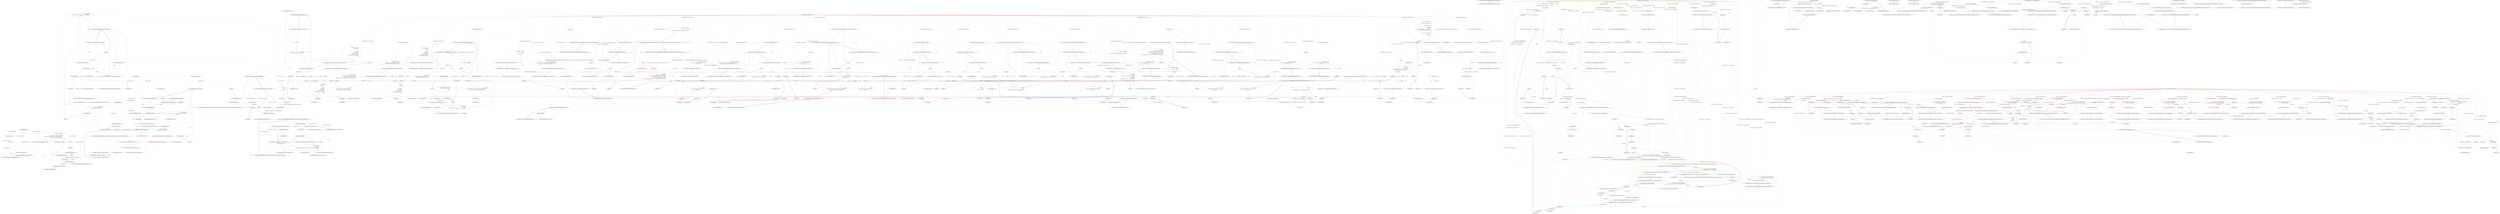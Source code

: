 digraph  {
n0 [cluster="HangFire.IStateChangedFilter.OnStateChanged(IRedisClient, HangFire.States.JobState)", label="Entry HangFire.IStateChangedFilter.OnStateChanged(IRedisClient, HangFire.States.JobState)", span="8-8"];
n1 [cluster="HangFire.IStateChangedFilter.OnStateChanged(IRedisClient, HangFire.States.JobState)", label="Exit HangFire.IStateChangedFilter.OnStateChanged(IRedisClient, HangFire.States.JobState)", span="8-8"];
d6 [cluster="HangFire.Client.JobClient.Async(System.Type, object)", color=green, community=0, label="0: throw new ArgumentNullException(''jobType'');", span="21-21"];
d5 [cluster="HangFire.Client.JobClient.Async(System.Type, object)", label="jobType == null", span="19-19"];
d16 [cluster="HangFire.Client.JobClient.Async(System.Type, object)", label="Exit HangFire.Client.JobClient.Async(System.Type, object)", span="17-17"];
d17 [cluster="System.ArgumentNullException.ArgumentNullException(string)", label="Entry System.ArgumentNullException.ArgumentNullException(string)", span="0-0"];
d13 [cluster="HangFire.Client.JobClient.Async(System.Type, object)", color=green, community=0, label="0: var context = new CreateContext(\r\n                new ClientJobDescriptor(_redis, jobId, job, state))", span="37-38"];
d67 [label="HangFire.Client.JobClient", span=""];
d12 [cluster="HangFire.Client.JobClient.Async(System.Type, object)", label="var job = CreateJob(jobType, args)", span="35-35"];
d10 [cluster="HangFire.Client.JobClient.Async(System.Type, object)", label="var jobId = GenerateId()", span="32-32"];
d11 [cluster="HangFire.Client.JobClient.Async(System.Type, object)", label="var state = new EnqueuedState(jobId, ''Enqueued by the Сlient'', queue)", span="34-34"];
d14 [cluster="HangFire.Client.JobClient.Async(System.Type, object)", label="_jobCreator.CreateJob(context)", span="40-40"];
d25 [cluster="HangFire.Client.CreateContext.CreateContext(HangFire.Client.ClientJobDescriptor)", label="Entry HangFire.Client.CreateContext.CreateContext(HangFire.Client.ClientJobDescriptor)", span="12-12"];
d26 [cluster="HangFire.Client.ClientJobDescriptor.ClientJobDescriptor(IRedisClient, string, System.Collections.Generic.Dictionary<string, string>, HangFire.States.JobState)", label="Entry HangFire.Client.ClientJobDescriptor.ClientJobDescriptor(IRedisClient, string, System.Collections.Generic.Dictionary<string, string>, HangFire.States.JobState)", span="13-13"];
d54 [cluster="HangFire.Client.JobClient.CreateJob(System.Type, object)", color=green, community=0, label="0: job[''Type''] = jobType.AssemblyQualifiedName", span="90-90"];
d24 [cluster="HangFire.Client.JobClient.CreateJob(System.Type, object)", label="Entry HangFire.Client.JobClient.CreateJob(System.Type, object)", span="86-86"];
d53 [cluster="HangFire.Client.JobClient.CreateJob(System.Type, object)", label="var job = new Dictionary<string, string>()", span="89-89"];
d55 [cluster="HangFire.Client.JobClient.CreateJob(System.Type, object)", color=green, community=0, label="1: job[''Args''] = JobHelper.ToJson(ClientJobDescriptor.SerializeProperties(jobArgs))", span="91-91"];
d56 [cluster="HangFire.Client.JobClient.CreateJob(System.Type, object)", label="job[''CreatedAt''] = JobHelper.ToStringTimestamp(DateTime.UtcNow)", span="92-92"];
d60 [cluster="HangFire.Client.ClientJobDescriptor.SerializeProperties(object)", label="Entry HangFire.Client.ClientJobDescriptor.SerializeProperties(object)", span="49-49"];
d61 [cluster="HangFire.JobHelper.ToJson(object)", label="Entry HangFire.JobHelper.ToJson(object)", span="32-32"];
d4 [cluster="HangFire.Client.JobClient.Async(System.Type, object)", label="Entry HangFire.Client.JobClient.Async(System.Type, object)", span="17-17"];
d7 [cluster="HangFire.Client.JobClient.Async(System.Type, object)", label="!typeof (BackgroundJob).IsAssignableFrom(jobType)", span="23-23"];
d8 [cluster="HangFire.Client.JobClient.Async(System.Type, object)", label="throw new ArgumentException(\r\n                    String.Format(''The type '{0}' must inherit '{1}'.'', jobType, typeof(BackgroundJob)), \r\n                    ''jobType'');", span="25-27"];
d15 [cluster="HangFire.Client.JobClient.Async(System.Type, object)", label="return jobId;", span="42-42"];
d30 [cluster="HangFire.Client.JobClient.In(System.TimeSpan, System.Type, object)", label="throw new ArgumentNullException(''jobType'');", span="49-49"];
d1 [cluster="HangFire.Client.JobClient.JobClient(IRedisClientsManager)", label="_redis = redisManager.GetClient()", span="14-14"];
d36 [cluster="HangFire.Client.JobClient.In(System.TimeSpan, System.Type, object)", label="return Async(jobType, args);", span="65-65"];
d40 [cluster="HangFire.Client.JobClient.In(System.TimeSpan, System.Type, object)", label="var context = new CreateContext(\r\n                new ClientJobDescriptor(_redis, jobId, job, state))", span="73-74"];
d41 [cluster="HangFire.Client.JobClient.In(System.TimeSpan, System.Type, object)", label="_jobCreator.CreateJob(context)", span="76-76"];
d50 [cluster="HangFire.Client.JobClient.Dispose()", label="_redis.Dispose()", span="83-83"];
d9 [cluster="HangFire.Client.JobClient.Async(System.Type, object)", label="var queue = JobHelper.GetQueue(jobType)", span="30-30"];
d22 [cluster="HangFire.Client.JobClient.GenerateId()", label="Entry HangFire.Client.JobClient.GenerateId()", span="97-97"];
d23 [cluster="HangFire.States.EnqueuedState.EnqueuedState(string, string, string)", label="Entry HangFire.States.EnqueuedState.EnqueuedState(string, string, string)", span="10-10"];
d27 [cluster="HangFire.Client.JobCreator.CreateJob(HangFire.Client.CreateContext)", label="Entry HangFire.Client.JobCreator.CreateJob(HangFire.Client.CreateContext)", span="33-33"];
d39 [cluster="HangFire.Client.JobClient.In(System.TimeSpan, System.Type, object)", label="var job = CreateJob(jobType, args)", span="71-71"];
d58 [cluster="HangFire.Client.JobClient.CreateJob(System.Type, object)", label="Exit HangFire.Client.JobClient.CreateJob(System.Type, object)", span="86-86"];
d59 [cluster="System.Collections.Generic.Dictionary<TKey, TValue>.Dictionary()", label="Entry System.Collections.Generic.Dictionary<TKey, TValue>.Dictionary()", span="0-0"];
d57 [cluster="HangFire.Client.JobClient.CreateJob(System.Type, object)", label="return job;", span="94-94"];
d62 [cluster="HangFire.JobHelper.ToStringTimestamp(System.DateTime)", label="Entry HangFire.JobHelper.ToStringTimestamp(System.DateTime)", span="55-55"];
d18 [cluster="System.Type.IsAssignableFrom(System.Type)", label="Entry System.Type.IsAssignableFrom(System.Type)", span="0-0"];
d19 [cluster="System.ArgumentException.ArgumentException(string, string)", label="Entry System.ArgumentException.ArgumentException(string, string)", span="0-0"];
d20 [cluster="string.Format(string, object, object)", label="Entry string.Format(string, object, object)", span="0-0"];
d29 [cluster="HangFire.Client.JobClient.In(System.TimeSpan, System.Type, object)", label="jobType == null", span="47-47"];
d43 [cluster="HangFire.Client.JobClient.In(System.TimeSpan, System.Type, object)", label="Exit HangFire.Client.JobClient.In(System.TimeSpan, System.Type, object)", span="45-45"];
d0 [cluster="HangFire.Client.JobClient.JobClient(IRedisClientsManager)", label="Entry HangFire.Client.JobClient.JobClient(IRedisClientsManager)", span="12-12"];
d2 [cluster="HangFire.Client.JobClient.JobClient(IRedisClientsManager)", label="Exit HangFire.Client.JobClient.JobClient(IRedisClientsManager)", span="12-12"];
d3 [cluster="Unk.GetClient", label="Entry Unk.GetClient", span=""];
d28 [cluster="HangFire.Client.JobClient.In(System.TimeSpan, System.Type, object)", label="Entry HangFire.Client.JobClient.In(System.TimeSpan, System.Type, object)", span="45-45"];
d35 [cluster="HangFire.Client.JobClient.In(System.TimeSpan, System.Type, object)", label="interval.Equals(TimeSpan.Zero)", span="63-63"];
d37 [cluster="HangFire.Client.JobClient.In(System.TimeSpan, System.Type, object)", label="var jobId = GenerateId()", span="68-68"];
d38 [cluster="HangFire.Client.JobClient.In(System.TimeSpan, System.Type, object)", label="var state = new ScheduledState(jobId, ''Scheduled by the Client'', DateTime.UtcNow.Add(interval))", span="70-70"];
d42 [cluster="HangFire.Client.JobClient.In(System.TimeSpan, System.Type, object)", label="return jobId;", span="78-78"];
d49 [cluster="HangFire.Client.JobClient.Dispose()", label="Entry HangFire.Client.JobClient.Dispose()", span="81-81"];
d51 [cluster="HangFire.Client.JobClient.Dispose()", label="Exit HangFire.Client.JobClient.Dispose()", span="81-81"];
d52 [cluster="Unk.Dispose", label="Entry Unk.Dispose", span=""];
d21 [cluster="HangFire.JobHelper.GetQueue(System.Type)", label="Entry HangFire.JobHelper.GetQueue(System.Type)", span="20-20"];
d64 [cluster="HangFire.Client.JobClient.GenerateId()", label="Exit HangFire.Client.JobClient.GenerateId()", span="97-97"];
d63 [cluster="HangFire.Client.JobClient.GenerateId()", label="return Guid.NewGuid().ToString();", span="99-99"];
d31 [cluster="HangFire.Client.JobClient.In(System.TimeSpan, System.Type, object)", label="!typeof(BackgroundJob).IsAssignableFrom(jobType)", span="51-51"];
d32 [cluster="HangFire.Client.JobClient.In(System.TimeSpan, System.Type, object)", label="throw new ArgumentException(\r\n                    String.Format(''The type '{0}' must inherit '{1}'.'', jobType, typeof(BackgroundJob)),\r\n                    ''jobType'');", span="53-55"];
d34 [cluster="HangFire.Client.JobClient.In(System.TimeSpan, System.Type, object)", label="throw new ArgumentOutOfRangeException(''interval'', ''Interval value can not be negative.'');", span="60-60"];
d33 [cluster="HangFire.Client.JobClient.In(System.TimeSpan, System.Type, object)", label="interval != interval.Duration()", span="58-58"];
d46 [cluster="System.TimeSpan.Equals(System.TimeSpan)", label="Entry System.TimeSpan.Equals(System.TimeSpan)", span="0-0"];
d47 [cluster="HangFire.States.ScheduledState.ScheduledState(string, string, System.DateTime)", label="Entry HangFire.States.ScheduledState.ScheduledState(string, string, System.DateTime)", span="10-10"];
d48 [cluster="System.DateTime.Add(System.TimeSpan)", label="Entry System.DateTime.Add(System.TimeSpan)", span="0-0"];
d65 [cluster="System.Guid.NewGuid()", label="Entry System.Guid.NewGuid()", span="0-0"];
d66 [cluster="System.Guid.ToString()", label="Entry System.Guid.ToString()", span="0-0"];
d45 [cluster="System.ArgumentOutOfRangeException.ArgumentOutOfRangeException(string, string)", label="Entry System.ArgumentOutOfRangeException.ArgumentOutOfRangeException(string, string)", span="0-0"];
d44 [cluster="System.TimeSpan.Duration()", label="Entry System.TimeSpan.Duration()", span="0-0"];
m0_0 [cluster="HangFire.Web.CommandHandler.CommandHandler(System.Func<bool>)", file="BackgroundJobServerFacts.cs", label="Entry HangFire.Web.CommandHandler.CommandHandler(System.Func<bool>)", span="26-26"];
m0_1 [cluster="HangFire.Web.CommandHandler.CommandHandler(System.Func<bool>)", file="BackgroundJobServerFacts.cs", label="_command = command", span="28-28"];
m0_2 [cluster="HangFire.Web.CommandHandler.CommandHandler(System.Func<bool>)", file="BackgroundJobServerFacts.cs", label="Exit HangFire.Web.CommandHandler.CommandHandler(System.Func<bool>)", span="26-26"];
m0_3 [cluster="HangFire.Web.CommandHandler.ProcessRequest()", file="BackgroundJobServerFacts.cs", label="Entry HangFire.Web.CommandHandler.ProcessRequest()", span="31-31"];
m0_4 [cluster="HangFire.Web.CommandHandler.ProcessRequest()", file="BackgroundJobServerFacts.cs", label="Request.HttpMethod != WebRequestMethods.Http.Post", span="33-33"];
m0_5 [cluster="HangFire.Web.CommandHandler.ProcessRequest()", file="BackgroundJobServerFacts.cs", label="throw new HttpException((int)HttpStatusCode.MethodNotAllowed, ''Wrong HTTP method.'');", span="35-35"];
m0_6 [cluster="HangFire.Web.CommandHandler.ProcessRequest()", file="BackgroundJobServerFacts.cs", label="_command()", span="38-38"];
m0_7 [cluster="HangFire.Web.CommandHandler.ProcessRequest()", file="BackgroundJobServerFacts.cs", label="Response.StatusCode = (int)HttpStatusCode.NoContent", span="40-40"];
m0_8 [cluster="HangFire.Web.CommandHandler.ProcessRequest()", file="BackgroundJobServerFacts.cs", label="Response.StatusCode = 422", span="44-44"];
m0_9 [cluster="HangFire.Web.CommandHandler.ProcessRequest()", file="BackgroundJobServerFacts.cs", label="Exit HangFire.Web.CommandHandler.ProcessRequest()", span="31-31"];
m0_11 [cluster="System.Func<TResult>.Invoke()", file="BackgroundJobServerFacts.cs", label="Entry System.Func<TResult>.Invoke()", span="0-0"];
m0_10 [cluster="HttpException.cstr", file="BackgroundJobServerFacts.cs", label="Entry HttpException.cstr", span=""];
m0_12 [file="BackgroundJobServerFacts.cs", label="HangFire.Web.CommandHandler", span=""];
m1_18 [cluster="HangFire.States.ScheduledState.ScheduledState(string, string, System.DateTime)", file="InfiniteLoopComponent.cs", label="Entry HangFire.States.ScheduledState.ScheduledState(string, string, System.DateTime)", span="10-10"];
m1_16 [cluster="Unk.SecondsToDelay", file="InfiniteLoopComponent.cs", label="Entry Unk.SecondsToDelay", span=""];
m1_0 [cluster="HangFire.RetryJobsFilter.OnStateChanged(IRedisClient, HangFire.States.JobState)", file="InfiniteLoopComponent.cs", label="Entry HangFire.RetryJobsFilter.OnStateChanged(IRedisClient, HangFire.States.JobState)", span="10-10"];
m1_1 [cluster="HangFire.RetryJobsFilter.OnStateChanged(IRedisClient, HangFire.States.JobState)", file="InfiniteLoopComponent.cs", label="redis == null", span="12-12"];
m1_3 [cluster="HangFire.RetryJobsFilter.OnStateChanged(IRedisClient, HangFire.States.JobState)", file="InfiniteLoopComponent.cs", label="state == null", span="13-13"];
m1_5 [cluster="HangFire.RetryJobsFilter.OnStateChanged(IRedisClient, HangFire.States.JobState)", file="InfiniteLoopComponent.cs", label="state.StateName != FailedState.Name", span="15-15"];
m1_6 [cluster="HangFire.RetryJobsFilter.OnStateChanged(IRedisClient, HangFire.States.JobState)", file="InfiniteLoopComponent.cs", label="return state;", span="18-18"];
m1_7 [cluster="HangFire.RetryJobsFilter.OnStateChanged(IRedisClient, HangFire.States.JobState)", file="InfiniteLoopComponent.cs", label="var retryCount = redis.IncrementValueInHash(\r\n                String.Format(''hangfire:job:{0}'', state.JobId),\r\n                ''RetryCount'',\r\n                1)", span="21-24"];
m1_10 [cluster="HangFire.RetryJobsFilter.OnStateChanged(IRedisClient, HangFire.States.JobState)", file="InfiniteLoopComponent.cs", label="return new ScheduledState(\r\n                    state.JobId, \r\n                    String.Format(''Retry attempt {0} of {1}.'', retryCount, MaxRetryAttempts), \r\n                    delay);", span="32-35"];
m1_11 [cluster="HangFire.RetryJobsFilter.OnStateChanged(IRedisClient, HangFire.States.JobState)", file="InfiniteLoopComponent.cs", label="return state;", span="40-40"];
m1_2 [cluster="HangFire.RetryJobsFilter.OnStateChanged(IRedisClient, HangFire.States.JobState)", file="InfiniteLoopComponent.cs", label="throw new ArgumentNullException(''redis'');", span="12-12"];
m1_4 [cluster="HangFire.RetryJobsFilter.OnStateChanged(IRedisClient, HangFire.States.JobState)", file="InfiniteLoopComponent.cs", label="throw new ArgumentNullException(''state'');", span="13-13"];
m1_8 [cluster="HangFire.RetryJobsFilter.OnStateChanged(IRedisClient, HangFire.States.JobState)", file="InfiniteLoopComponent.cs", label="retryCount <= MaxRetryAttempts", span="26-26"];
m1_9 [cluster="HangFire.RetryJobsFilter.OnStateChanged(IRedisClient, HangFire.States.JobState)", file="InfiniteLoopComponent.cs", label="var delay = DateTime.UtcNow.AddSeconds(SecondsToDelay(retryCount))", span="28-28"];
m1_12 [cluster="HangFire.RetryJobsFilter.OnStateChanged(IRedisClient, HangFire.States.JobState)", file="InfiniteLoopComponent.cs", label="Exit HangFire.RetryJobsFilter.OnStateChanged(IRedisClient, HangFire.States.JobState)", span="10-10"];
m1_17 [cluster="System.DateTime.AddSeconds(double)", file="InfiniteLoopComponent.cs", label="Entry System.DateTime.AddSeconds(double)", span="0-0"];
m1_19 [cluster="Unk.Format", file="InfiniteLoopComponent.cs", label="Entry Unk.Format", span=""];
m1_20 [cluster="HangFire.RetryJobsFilter.SecondsToDelay(long)", file="InfiniteLoopComponent.cs", label="Entry HangFire.RetryJobsFilter.SecondsToDelay(long)", span="44-44"];
m1_21 [cluster="HangFire.RetryJobsFilter.SecondsToDelay(long)", file="InfiniteLoopComponent.cs", label="var random = new Random()", span="46-46"];
m1_22 [cluster="HangFire.RetryJobsFilter.SecondsToDelay(long)", file="InfiniteLoopComponent.cs", label="return (int)Math.Round(\r\n                Math.Pow(retryCount, 4) + 15 + (random.Next(30) * (retryCount + 1)));", span="47-48"];
m1_23 [cluster="HangFire.RetryJobsFilter.SecondsToDelay(long)", file="InfiniteLoopComponent.cs", label="Exit HangFire.RetryJobsFilter.SecondsToDelay(long)", span="44-44"];
m1_24 [cluster="System.Random.Random()", file="InfiniteLoopComponent.cs", label="Entry System.Random.Random()", span="0-0"];
m1_26 [cluster="System.Random.Next(int)", file="InfiniteLoopComponent.cs", label="Entry System.Random.Next(int)", span="0-0"];
m1_27 [cluster="System.Math.Round(double)", file="InfiniteLoopComponent.cs", label="Entry System.Math.Round(double)", span="0-0"];
m1_15 [cluster="Unk.IncrementValueInHash", file="InfiniteLoopComponent.cs", label="Entry Unk.IncrementValueInHash", span=""];
m1_14 [cluster="string.Format(string, object)", file="InfiniteLoopComponent.cs", label="Entry string.Format(string, object)", span="0-0"];
m1_25 [cluster="System.Math.Pow(double, double)", file="InfiniteLoopComponent.cs", label="Entry System.Math.Pow(double, double)", span="0-0"];
m1_28 [file="InfiniteLoopComponent.cs", label="HangFire.RetryJobsFilter", span=""];
m2_2 [cluster="Hangfire.Server.IServerSupervisor.Stop()", file="IServerSupervisor.cs", label="Entry Hangfire.Server.IServerSupervisor.Stop()", span="23-23"];
m2_3 [cluster="Hangfire.Server.IServerSupervisor.Stop()", file="IServerSupervisor.cs", label="Exit Hangfire.Server.IServerSupervisor.Stop()", span="23-23"];
m2_0 [cluster="Hangfire.Server.IServerSupervisor.Start()", file="IServerSupervisor.cs", label="Entry Hangfire.Server.IServerSupervisor.Start()", span="22-22"];
m2_1 [cluster="Hangfire.Server.IServerSupervisor.Start()", file="IServerSupervisor.cs", label="Exit Hangfire.Server.IServerSupervisor.Start()", span="22-22"];
m4_42 [cluster="Hangfire.Core.Tests.Server.ServerBootstrapperFacts.Ctor_ThrowsAnException_WhenStorageIsNull()", file="ServerBootstrapperFacts.cs", label="Entry Hangfire.Core.Tests.Server.ServerBootstrapperFacts.Ctor_ThrowsAnException_WhenStorageIsNull()", span="51-51"];
m4_43 [cluster="Hangfire.Server.ServerBootstrapper.ServerBootstrapper(string, Hangfire.Server.ServerContext, Hangfire.JobStorage, System.Collections.Generic.IEnumerable<Hangfire.Server.IServerComponent>)", color=red, community=0, file="ServerBootstrapperFacts.cs", label="0: Entry Hangfire.Server.ServerBootstrapper.ServerBootstrapper(string, Hangfire.Server.ServerContext, Hangfire.JobStorage, System.Collections.Generic.IEnumerable<Hangfire.Server.IServerComponent>)", span="36-36"];
m4_44 [cluster="Hangfire.Core.Tests.Server.ServerBootstrapperFacts.Ctor_ThrowsAnException_WhenComponentsCollection_IsNull()", file="ServerBootstrapperFacts.cs", label="Entry Hangfire.Core.Tests.Server.ServerBootstrapperFacts.Ctor_ThrowsAnException_WhenComponentsCollection_IsNull()", span="59-59"];
m4_37 [cluster="Hangfire.Core.Tests.Server.ServerBootstrapperFacts.Ctor_ThrowsAnException_WhenContextIsNull()", color=green, community=0, file="ServerBootstrapperFacts.cs", label="0: Assert.Equal(''context'', exception.ParamName)", span="47-47"];
m4_45 [cluster="Hangfire.Core.Tests.Server.ServerBootstrapperFacts.Ctor_ThrowsAnException_WhenComponentsCollection_IsNull()", file="ServerBootstrapperFacts.cs", label="var exception = Assert.Throws<ArgumentNullException>(\r\n                () => new ServerBootstrapper(ServerId, _context, _storage.Object, null))", span="61-62"];
m4_12 [cluster="System.Lazy<T>.Lazy(System.Func<T>)", file="ServerBootstrapperFacts.cs", label="Entry System.Lazy<T>.Lazy(System.Func<T>)", span="0-0"];
m4_69 [cluster="Hangfire.Core.Tests.Server.ServerBootstrapperFacts.Execute_GetsExactlyTwoConnections_AndClosesThem()", file="ServerBootstrapperFacts.cs", label="Entry Hangfire.Core.Tests.Server.ServerBootstrapperFacts.Execute_GetsExactlyTwoConnections_AndClosesThem()", span="79-79"];
m4_70 [cluster="Hangfire.Core.Tests.Server.ServerBootstrapperFacts.Execute_GetsExactlyTwoConnections_AndClosesThem()", file="ServerBootstrapperFacts.cs", label="var server = CreateServer()", span="81-81"];
m4_71 [cluster="Hangfire.Core.Tests.Server.ServerBootstrapperFacts.Execute_GetsExactlyTwoConnections_AndClosesThem()", file="ServerBootstrapperFacts.cs", label="server.Execute(_cts.Token)", span="83-83"];
m4_72 [cluster="Hangfire.Core.Tests.Server.ServerBootstrapperFacts.Execute_GetsExactlyTwoConnections_AndClosesThem()", file="ServerBootstrapperFacts.cs", label="_storage.Verify(x => x.GetConnection(), Times.Exactly(2))", span="85-85"];
m4_73 [cluster="Hangfire.Core.Tests.Server.ServerBootstrapperFacts.Execute_GetsExactlyTwoConnections_AndClosesThem()", file="ServerBootstrapperFacts.cs", label="_connection.Verify(x => x.Dispose(), Times.Exactly(2))", span="86-86"];
m4_74 [cluster="Hangfire.Core.Tests.Server.ServerBootstrapperFacts.Execute_GetsExactlyTwoConnections_AndClosesThem()", file="ServerBootstrapperFacts.cs", label="Exit Hangfire.Core.Tests.Server.ServerBootstrapperFacts.Execute_GetsExactlyTwoConnections_AndClosesThem()", span="79-79"];
m4_25 [cluster="Hangfire.Core.Tests.Server.ServerBootstrapperFacts.Ctor_ThrowsAnException_WhenServerIdIsNull()", file="ServerBootstrapperFacts.cs", label="Entry Hangfire.Core.Tests.Server.ServerBootstrapperFacts.Ctor_ThrowsAnException_WhenServerIdIsNull()", span="33-33"];
m4_26 [cluster="lambda expression", color=green, community=0, file="ServerBootstrapperFacts.cs", label="0: new ServerBootstrapper(null, _context, _storage.Object, _components)", span="35-35"];
m4_27 [cluster="Hangfire.Core.Tests.Server.ServerBootstrapperFacts.Ctor_ThrowsAnException_WhenServerIdIsNull()", file="ServerBootstrapperFacts.cs", label="Assert.Equal(''serverId'', exception.ParamName)", span="38-38"];
m4_20 [cluster="lambda expression", color=green, community=0, file="ServerBootstrapperFacts.cs", label="0: Exit lambda expression", span="25-25"];
m4_28 [cluster="Hangfire.Core.Tests.Server.ServerBootstrapperFacts.Ctor_ThrowsAnException_WhenServerIdIsNull()", file="ServerBootstrapperFacts.cs", label="Exit Hangfire.Core.Tests.Server.ServerBootstrapperFacts.Ctor_ThrowsAnException_WhenServerIdIsNull()", span="33-33"];
m4_15 [cluster="System.TimeSpan.FromMilliseconds(double)", file="ServerBootstrapperFacts.cs", label="Entry System.TimeSpan.FromMilliseconds(double)", span="0-0"];
m4_30 [cluster="Hangfire.Core.Tests.Server.ServerBootstrapperFacts.Ctor_ThrowsAnException_WhenContextIsNull()", color=green, community=0, file="ServerBootstrapperFacts.cs", label="0: var exception = Assert.Throws<ArgumentNullException>(\r\n                () => new ServerBootstrapper(ServerId, null, _storage.Object, _components))", span="43-44"];
m4_109 [cluster="Hangfire.Core.Tests.Server.ServerBootstrapperFacts.Execute_RemovesServer_EvenWhenSupervisorThrowsAnException()", file="ServerBootstrapperFacts.cs", label="Entry Hangfire.Core.Tests.Server.ServerBootstrapperFacts.Execute_RemovesServer_EvenWhenSupervisorThrowsAnException()", span="119-119"];
m4_110 [cluster="Hangfire.Core.Tests.Server.ServerBootstrapperFacts.Execute_RemovesServer_EvenWhenSupervisorThrowsAnException()", color=red, community=0, file="ServerBootstrapperFacts.cs", label="0: _supervisor.Setup(x => x.Dispose()).Throws<InvalidOperationException>()", span="121-121"];
m4_111 [cluster="Hangfire.Core.Tests.Server.ServerBootstrapperFacts.CreateServer()", color=green, community=0, file="ServerBootstrapperFacts.cs", label="0: return new ServerBootstrapper(ServerId, _context, _storage.Object, _components);", span="118-118"];
m4_112 [cluster="Hangfire.Core.Tests.Server.ServerBootstrapperFacts.Execute_RemovesServer_EvenWhenSupervisorThrowsAnException()", color=red, community=0, file="ServerBootstrapperFacts.cs", label="0: Assert.Throws<InvalidOperationException>(() => server.Execute(_cts.Token))", span="124-124"];
m4_113 [cluster="Hangfire.Core.Tests.Server.ServerBootstrapperFacts.CreateComponentMock()", color=green, community=0, file="ServerBootstrapperFacts.cs", label="0: var mock = new Mock<IServerComponent>()", span="123-123"];
m4_114 [cluster="Hangfire.Core.Tests.Server.ServerBootstrapperFacts.CreateComponentMock()", color=green, community=0, file="ServerBootstrapperFacts.cs", label="1: _components.Add(mock.Object)", span="124-124"];
m4_92 [cluster="Hangfire.Core.Tests.Server.ServerBootstrapperFacts.Execute_DisposesTheSupervisor()", file="ServerBootstrapperFacts.cs", label="Entry Hangfire.Core.Tests.Server.ServerBootstrapperFacts.Execute_DisposesTheSupervisor()", span="99-99"];
m4_93 [cluster="lambda expression", color=green, community=0, file="ServerBootstrapperFacts.cs", label="0: Thread.Sleep(100)", span="93-93"];
m4_94 [cluster="Hangfire.Core.Tests.Server.ServerBootstrapperFacts.Execute_DisposesTheSupervisor()", file="ServerBootstrapperFacts.cs", label="server.Execute(_cts.Token)", span="103-103"];
m4_95 [cluster="System.Threading.Thread.Sleep(int)", color=red, community=0, file="ServerBootstrapperFacts.cs", label="1: Entry System.Threading.Thread.Sleep(int)", span="0-0"];
m4_96 [cluster="Hangfire.Core.Tests.Server.ServerBootstrapperFacts.Execute_DisposesTheSupervisor()", file="ServerBootstrapperFacts.cs", label="Exit Hangfire.Core.Tests.Server.ServerBootstrapperFacts.Execute_DisposesTheSupervisor()", span="99-99"];
m4_11 [cluster="System.Threading.CancellationTokenSource.CancellationTokenSource()", file="ServerBootstrapperFacts.cs", label="Entry System.Threading.CancellationTokenSource.CancellationTokenSource()", span="0-0"];
m4_0 [cluster="Hangfire.Core.Tests.Server.ServerBootstrapperFacts.ServerBootstrapperFacts()", file="ServerBootstrapperFacts.cs", label="Entry Hangfire.Core.Tests.Server.ServerBootstrapperFacts.ServerBootstrapperFacts()", span="20-20"];
m4_1 [cluster="Hangfire.Core.Tests.Server.ServerBootstrapperFacts.ServerBootstrapperFacts()", file="ServerBootstrapperFacts.cs", label="_context = new ServerContext()", span="22-22"];
m4_2 [cluster="Hangfire.Core.Tests.Server.ServerBootstrapperFacts.ServerBootstrapperFacts()", file="ServerBootstrapperFacts.cs", label="_storage = new Mock<JobStorage>()", span="23-23"];
m4_3 [cluster="Hangfire.Core.Tests.Server.ServerBootstrapperFacts.ServerBootstrapperFacts()", color=red, community=0, file="ServerBootstrapperFacts.cs", label="1: _supervisor = new Mock<IServerSupervisor>()", span="24-24"];
m4_4 [cluster="Hangfire.Core.Tests.Server.ServerBootstrapperFacts.ServerBootstrapperFacts()", color=green, community=0, file="ServerBootstrapperFacts.cs", label="0: _cts = new CancellationTokenSource()", span="25-25"];
m4_5 [cluster="Hangfire.Core.Tests.Server.ServerBootstrapperFacts.ServerBootstrapperFacts()", color=green, community=0, file="ServerBootstrapperFacts.cs", label="0: _components = new List<IServerComponent>()", span="26-26"];
m4_6 [cluster="Hangfire.Core.Tests.Server.ServerBootstrapperFacts.ServerBootstrapperFacts()", color=red, community=0, file="ServerBootstrapperFacts.cs", label="0: _cts = new CancellationTokenSource(TimeSpan.FromMilliseconds(50))", span="27-27"];
m4_7 [cluster="Hangfire.Core.Tests.Server.ServerBootstrapperFacts.ServerBootstrapperFacts()", file="ServerBootstrapperFacts.cs", label="_storage.Setup(x => x.GetConnection()).Returns(_connection.Object)", span="29-29"];
m4_8 [cluster="Hangfire.Core.Tests.Server.ServerBootstrapperFacts.ServerBootstrapperFacts()", file="ServerBootstrapperFacts.cs", label="Exit Hangfire.Core.Tests.Server.ServerBootstrapperFacts.ServerBootstrapperFacts()", span="20-20"];
m4_77 [cluster="lambda expression", file="ServerBootstrapperFacts.cs", label="x.GetConnection()", span="85-85"];
m4_78 [cluster="lambda expression", color=green, community=0, file="ServerBootstrapperFacts.cs", label="0: Exit lambda expression", span="85-85"];
m4_79 [cluster="lambda expression", color=green, community=0, file="ServerBootstrapperFacts.cs", label="0: Entry lambda expression", span="86-86"];
m4_83 [cluster="Hangfire.Core.Tests.Server.ServerBootstrapperFacts.Execute_StartsTheSupervisor()", color=green, community=0, file="ServerBootstrapperFacts.cs", label="0: Entry Hangfire.Core.Tests.Server.ServerBootstrapperFacts.Execute_StartsTheSupervisor()", span="90-90"];
m4_80 [cluster="lambda expression", color=green, community=0, file="ServerBootstrapperFacts.cs", label="0: x.Dispose()", span="86-86"];
m4_82 [cluster="Hangfire.Core.Tests.Server.ServerBootstrapperFacts.Execute_StartsAllTheComponents_AndWaitsForThem()", file="ServerBootstrapperFacts.cs", label="server.Execute(_cts.Token)", span="99-99"];
m4_84 [cluster="Hangfire.Core.Tests.Server.ServerBootstrapperFacts.Execute_StartsTheSupervisor()", color=red, community=0, file="ServerBootstrapperFacts.cs", label="0: var server = CreateServer()", span="92-92"];
m4_81 [cluster="lambda expression", file="ServerBootstrapperFacts.cs", label="Exit lambda expression", span="86-86"];
m4_85 [cluster="Hangfire.Core.Tests.Server.ServerBootstrapperFacts.Execute_StartsTheSupervisor()", color=red, community=0, file="ServerBootstrapperFacts.cs", label="1: server.Execute(_cts.Token)", span="93-93"];
m4_50 [cluster="Hangfire.Core.Tests.Server.ServerBootstrapperFacts.Ctor_ThrowsAnException_WhenSupervisorFactoryIsNull()", file="ServerBootstrapperFacts.cs", label="Entry Hangfire.Core.Tests.Server.ServerBootstrapperFacts.Ctor_ThrowsAnException_WhenSupervisorFactoryIsNull()", span="60-60"];
m4_51 [cluster="Hangfire.Core.Tests.Server.ServerBootstrapperFacts.Ctor_ThrowsAnException_WhenSupervisorFactoryIsNull()", file="ServerBootstrapperFacts.cs", label="var exception = Assert.Throws<ArgumentNullException>(\r\n                () => new ServerBootstrapper(ServerId, _context, _storage.Object, null))", span="62-63"];
m4_52 [cluster="Hangfire.Core.Tests.Server.ServerBootstrapperFacts.Ctor_ThrowsAnException_WhenSupervisorFactoryIsNull()", color=red, community=0, file="ServerBootstrapperFacts.cs", label="0: Assert.Equal(''supervisorFactory'', exception.ParamName)", span="65-65"];
m4_53 [cluster="Hangfire.Core.Tests.Server.ServerBootstrapperFacts.Ctor_ThrowsAnException_WhenSupervisorFactoryIsNull()", file="ServerBootstrapperFacts.cs", label="Exit Hangfire.Core.Tests.Server.ServerBootstrapperFacts.Ctor_ThrowsAnException_WhenSupervisorFactoryIsNull()", span="60-60"];
m4_14 [cluster="System.Threading.CancellationTokenSource.CancellationTokenSource(System.TimeSpan)", file="ServerBootstrapperFacts.cs", label="Entry System.Threading.CancellationTokenSource.CancellationTokenSource(System.TimeSpan)", span="0-0"];
m4_29 [cluster="Unk.>", file="ServerBootstrapperFacts.cs", label="Entry Unk.>", span=""];
m4_63 [cluster="Hangfire.Server.ServerBootstrapper.Execute(System.Threading.CancellationToken)", file="ServerBootstrapperFacts.cs", label="Entry Hangfire.Server.ServerBootstrapper.Execute(System.Threading.CancellationToken)", span="56-56"];
m4_49 [cluster="Hangfire.Server.ServerBootstrapper.ServerBootstrapper(string, Hangfire.Server.ServerContext, Hangfire.JobStorage, System.Lazy<Hangfire.Server.IServerSupervisor>)", file="ServerBootstrapperFacts.cs", label="Entry Hangfire.Server.ServerBootstrapper.ServerBootstrapper(string, Hangfire.Server.ServerContext, Hangfire.JobStorage, System.Lazy<Hangfire.Server.IServerSupervisor>)", span="34-34"];
m4_62 [cluster="Hangfire.Core.Tests.Server.ServerBootstrapperFacts.CreateServer()", file="ServerBootstrapperFacts.cs", label="Entry Hangfire.Core.Tests.Server.ServerBootstrapperFacts.CreateServer()", span="129-129"];
m4_124 [cluster="Hangfire.Core.Tests.Server.ServerBootstrapperFacts.CreateServer()", color=red, community=0, file="ServerBootstrapperFacts.cs", label="0: return new ServerBootstrapper(ServerId, _context, _storage.Object, _supervisorFactory);", span="131-131"];
m4_125 [cluster="Hangfire.Core.Tests.Server.ServerBootstrapperFacts.CreateServer()", file="ServerBootstrapperFacts.cs", label="Exit Hangfire.Core.Tests.Server.ServerBootstrapperFacts.CreateServer()", span="129-129"];
m4_24 [cluster="Unk.GetConnection", file="ServerBootstrapperFacts.cs", label="Entry Unk.GetConnection", span=""];
m4_86 [cluster="Hangfire.Core.Tests.Server.ServerBootstrapperFacts.Execute_StartsTheSupervisor()", color=red, community=0, file="ServerBootstrapperFacts.cs", label="1: _supervisor.Verify(x => x.Start())", span="95-95"];
m4_115 [cluster="lambda expression", color=green, community=0, file="ServerBootstrapperFacts.cs", label="0: Entry lambda expression", span="121-121"];
m4_116 [cluster="lambda expression", color=red, community=0, file="ServerBootstrapperFacts.cs", label="1: x.Dispose()", span="121-121"];
m4_118 [cluster="lambda expression", file="ServerBootstrapperFacts.cs", label="Entry lambda expression", span="124-124"];
m4_9 [cluster="Hangfire.Server.ServerContext.ServerContext()", file="ServerBootstrapperFacts.cs", label="Entry Hangfire.Server.ServerContext.ServerContext()", span="18-18"];
m4_100 [cluster="lambda expression", color=green, community=1, file="ServerBootstrapperFacts.cs", label="0: x.Execute(_cts.Token)", span="103-103"];
m4_101 [cluster="Hangfire.Core.Tests.Server.ServerBootstrapperFacts.Execute_RemovesServerFromServersList()", file="ServerBootstrapperFacts.cs", label="var server = CreateServer()", span="111-111"];
m4_102 [cluster="Hangfire.Core.Tests.Server.ServerBootstrapperFacts.Execute_RemovesServerFromServersList()", file="ServerBootstrapperFacts.cs", label="server.Execute(_cts.Token)", span="113-113"];
m4_103 [cluster="Hangfire.Core.Tests.Server.ServerBootstrapperFacts.Execute_RemovesServerFromServersList()", file="ServerBootstrapperFacts.cs", label="_connection.Verify(x => x.RemoveServer(ServerId))", span="115-115"];
m4_104 [cluster="Hangfire.Core.Tests.Server.ServerBootstrapperFacts.Execute_RemovesServerFromServersList()", file="ServerBootstrapperFacts.cs", label="Exit Hangfire.Core.Tests.Server.ServerBootstrapperFacts.Execute_RemovesServerFromServersList()", span="109-109"];
m4_35 [cluster="Hangfire.Core.Tests.Server.ServerBootstrapperFacts.Ctor_ThrowsAnException_WhenContextIsNull()", file="ServerBootstrapperFacts.cs", label="Entry Hangfire.Core.Tests.Server.ServerBootstrapperFacts.Ctor_ThrowsAnException_WhenContextIsNull()", span="42-42"];
m4_36 [cluster="Hangfire.Core.Tests.Server.ServerBootstrapperFacts.Ctor_ThrowsAnException_WhenContextIsNull()", color=red, community=0, file="ServerBootstrapperFacts.cs", label="0: var exception = Assert.Throws<ArgumentNullException>(\r\n                () => new ServerBootstrapper(ServerId, null, _storage.Object, _supervisorFactory))", span="44-45"];
m4_38 [cluster="Hangfire.Core.Tests.Server.ServerBootstrapperFacts.Ctor_ThrowsAnException_WhenContextIsNull()", file="ServerBootstrapperFacts.cs", label="Exit Hangfire.Core.Tests.Server.ServerBootstrapperFacts.Ctor_ThrowsAnException_WhenContextIsNull()", span="42-42"];
m4_16 [cluster="Unk.Setup", file="ServerBootstrapperFacts.cs", label="Entry Unk.Setup", span=""];
m4_57 [cluster="Hangfire.Core.Tests.Server.ServerBootstrapperFacts.Execute_AnnouncesServer()", file="ServerBootstrapperFacts.cs", label="Entry Hangfire.Core.Tests.Server.ServerBootstrapperFacts.Execute_AnnouncesServer()", span="69-69"];
m4_58 [cluster="Hangfire.Core.Tests.Server.ServerBootstrapperFacts.Execute_AnnouncesServer()", file="ServerBootstrapperFacts.cs", label="var server = CreateServer()", span="71-71"];
m4_59 [cluster="Hangfire.Core.Tests.Server.ServerBootstrapperFacts.Execute_AnnouncesServer()", file="ServerBootstrapperFacts.cs", label="server.Execute(_cts.Token)", span="73-73"];
m4_60 [cluster="Hangfire.Core.Tests.Server.ServerBootstrapperFacts.Execute_AnnouncesServer()", file="ServerBootstrapperFacts.cs", label="_connection.Verify(x => x.AnnounceServer(ServerId, _context))", span="75-75"];
m4_61 [cluster="Hangfire.Core.Tests.Server.ServerBootstrapperFacts.Execute_AnnouncesServer()", file="ServerBootstrapperFacts.cs", label="Exit Hangfire.Core.Tests.Server.ServerBootstrapperFacts.Execute_AnnouncesServer()", span="69-69"];
m4_34 [cluster="lambda expression", color=green, community=0, file="ServerBootstrapperFacts.cs", label="0: new ServerBootstrapper(ServerId, null, _storage.Object, _components)", span="44-44"];
m4_117 [cluster="lambda expression", file="ServerBootstrapperFacts.cs", label="Exit lambda expression", span="121-121"];
m4_121 [cluster="lambda expression", file="ServerBootstrapperFacts.cs", label="Entry lambda expression", span="126-126"];
m4_21 [cluster="lambda expression", file="ServerBootstrapperFacts.cs", label="Entry lambda expression", span="29-29"];
m4_18 [cluster="lambda expression", file="ServerBootstrapperFacts.cs", label="Entry lambda expression", span="25-25"];
m4_19 [cluster="lambda expression", color=red, community=0, file="ServerBootstrapperFacts.cs", label="0: _supervisor.Object", span="25-25"];
m4_22 [cluster="lambda expression", file="ServerBootstrapperFacts.cs", label="x.GetConnection()", span="29-29"];
m4_23 [cluster="lambda expression", file="ServerBootstrapperFacts.cs", label="Exit lambda expression", span="29-29"];
m4_31 [cluster="lambda expression", file="ServerBootstrapperFacts.cs", label="Entry lambda expression", span="36-36"];
m4_32 [cluster="lambda expression", color=red, community=0, file="ServerBootstrapperFacts.cs", label="0: new ServerBootstrapper(null, _context, _storage.Object, _supervisorFactory)", span="36-36"];
m4_33 [cluster="lambda expression", file="ServerBootstrapperFacts.cs", label="Exit lambda expression", span="36-36"];
m4_39 [cluster="lambda expression", file="ServerBootstrapperFacts.cs", label="Entry lambda expression", span="45-45"];
m4_40 [cluster="lambda expression", color=red, community=0, file="ServerBootstrapperFacts.cs", label="0: new ServerBootstrapper(ServerId, null, _storage.Object, _supervisorFactory)", span="45-45"];
m4_41 [cluster="lambda expression", color=green, community=0, file="ServerBootstrapperFacts.cs", label="0: new ServerBootstrapper(ServerId, _context, null, _components)", span="53-53"];
m4_46 [cluster="Hangfire.Core.Tests.Server.ServerBootstrapperFacts.Ctor_ThrowsAnException_WhenComponentsCollection_IsNull()", color=green, community=0, file="ServerBootstrapperFacts.cs", label="0: Assert.Equal(''components'', exception.ParamName)", span="64-64"];
m4_47 [cluster="Hangfire.Core.Tests.Server.ServerBootstrapperFacts.Ctor_ThrowsAnException_WhenComponentsCollection_IsNull()", color=red, community=0, file="ServerBootstrapperFacts.cs", label="0: Exit Hangfire.Core.Tests.Server.ServerBootstrapperFacts.Ctor_ThrowsAnException_WhenComponentsCollection_IsNull()", span="59-59"];
m4_48 [cluster="lambda expression", file="ServerBootstrapperFacts.cs", label="Exit lambda expression", span="54-54"];
m4_54 [cluster="lambda expression", file="ServerBootstrapperFacts.cs", label="Entry lambda expression", span="63-63"];
m4_55 [cluster="lambda expression", file="ServerBootstrapperFacts.cs", label="new ServerBootstrapper(ServerId, _context, _storage.Object, null)", span="63-63"];
m4_56 [cluster="lambda expression", file="ServerBootstrapperFacts.cs", label="Exit lambda expression", span="63-63"];
m4_65 [cluster="lambda expression", file="ServerBootstrapperFacts.cs", label="Entry lambda expression", span="75-75"];
m4_66 [cluster="lambda expression", file="ServerBootstrapperFacts.cs", label="x.AnnounceServer(ServerId, _context)", span="75-75"];
m4_67 [cluster="lambda expression", file="ServerBootstrapperFacts.cs", label="Exit lambda expression", span="75-75"];
m4_76 [cluster="lambda expression", file="ServerBootstrapperFacts.cs", label="Entry lambda expression", span="85-85"];
m4_88 [cluster="lambda expression", file="ServerBootstrapperFacts.cs", label="Entry lambda expression", span="95-95"];
m4_89 [cluster="lambda expression", color=green, community=0, file="ServerBootstrapperFacts.cs", label="1: x.Execute(It.IsAny<CancellationToken>())", span="93-93"];
m4_90 [cluster="lambda expression", file="ServerBootstrapperFacts.cs", label="Exit lambda expression", span="95-95"];
m4_97 [cluster="lambda expression", color=green, community=0, file="ServerBootstrapperFacts.cs", label="0: x.Execute(_cts.Token)", span="102-102"];
m4_98 [cluster="lambda expression", color=red, community=0, file="ServerBootstrapperFacts.cs", label="1: x.Dispose()", span="105-105"];
m4_99 [cluster="lambda expression", file="ServerBootstrapperFacts.cs", label="Exit lambda expression", span="105-105"];
m4_105 [cluster="lambda expression", file="ServerBootstrapperFacts.cs", label="Entry lambda expression", span="115-115"];
m4_106 [cluster="lambda expression", file="ServerBootstrapperFacts.cs", label="x.RemoveServer(ServerId)", span="115-115"];
m4_107 [cluster="lambda expression", file="ServerBootstrapperFacts.cs", label="Exit lambda expression", span="115-115"];
m4_119 [cluster="lambda expression", color=red, community=0, file="ServerBootstrapperFacts.cs", label="0: server.Execute(_cts.Token)", span="124-124"];
m4_120 [cluster="lambda expression", file="ServerBootstrapperFacts.cs", label="Exit lambda expression", span="124-124"];
m4_122 [cluster="lambda expression", color=red, community=0, file="ServerBootstrapperFacts.cs", label="1: x.RemoveServer(It.IsAny<string>())", span="126-126"];
m4_123 [cluster="lambda expression", file="ServerBootstrapperFacts.cs", label="Exit lambda expression", span="126-126"];
m4_68 [cluster="Unk.AnnounceServer", file="ServerBootstrapperFacts.cs", label="Entry Unk.AnnounceServer", span=""];
m4_75 [cluster="Unk.Exactly", file="ServerBootstrapperFacts.cs", label="Entry Unk.Exactly", span=""];
m4_91 [cluster="Unk.Execute", file="ServerBootstrapperFacts.cs", label="Entry Unk.Execute", span=""];
m4_64 [cluster="Unk.Verify", file="ServerBootstrapperFacts.cs", label="Entry Unk.Verify", span=""];
m4_108 [cluster="Unk.RemoveServer", file="ServerBootstrapperFacts.cs", label="Entry Unk.RemoveServer", span=""];
m4_87 [cluster="Hangfire.Core.Tests.Server.ServerBootstrapperFacts.Execute_StartsTheSupervisor()", file="ServerBootstrapperFacts.cs", label="Exit Hangfire.Core.Tests.Server.ServerBootstrapperFacts.Execute_StartsTheSupervisor()", span="90-90"];
m4_17 [cluster="Unk.Returns", file="ServerBootstrapperFacts.cs", label="Entry Unk.Returns", span=""];
m4_13 [cluster="Mock<IStorageConnection>.cstr", file="ServerBootstrapperFacts.cs", label="Entry Mock<IStorageConnection>.cstr", span=""];
m4_10 [cluster="Mock<JobStorage>.cstr", file="ServerBootstrapperFacts.cs", label="Entry Mock<JobStorage>.cstr", span=""];
m4_126 [file="ServerBootstrapperFacts.cs", label="Hangfire.Core.Tests.Server.ServerBootstrapperFacts", span=""];
m4_127 [file="ServerBootstrapperFacts.cs", label=server, span=""];
m5_24 [cluster="Hangfire.Server.IServerComponent.Execute(System.Threading.CancellationToken)", file="ServerComponentExtensions.cs", label="Entry Hangfire.Server.IServerComponent.Execute(System.Threading.CancellationToken)", span="22-22"];
m5_25 [cluster="string.Format(string, object)", file="ServerComponentExtensions.cs", label="Entry string.Format(string, object)", span="0-0"];
m5_21 [cluster="Hangfire.Server.ServerComponentExtensions.TrySetThreadName(string)", file="ServerComponentExtensions.cs", label="Entry Hangfire.Server.ServerComponentExtensions.TrySetThreadName(string)", span="52-52"];
m5_27 [cluster="Hangfire.Server.ServerComponentExtensions.TrySetThreadName(string)", file="ServerComponentExtensions.cs", label="Thread.CurrentThread.Name = name", span="56-56"];
m5_28 [cluster="Hangfire.Server.ServerComponentExtensions.TrySetThreadName(string)", file="ServerComponentExtensions.cs", label=InvalidOperationException, span="58-58"];
m5_29 [cluster="Hangfire.Server.ServerComponentExtensions.TrySetThreadName(string)", file="ServerComponentExtensions.cs", label="Exit Hangfire.Server.ServerComponentExtensions.TrySetThreadName(string)", span="52-52"];
m5_23 [cluster="Hangfire.Logging.ILog.DebugFormat(string, params object[])", file="ServerComponentExtensions.cs", label="Entry Hangfire.Logging.ILog.DebugFormat(string, params object[])", span="122-122"];
m5_22 [cluster="Hangfire.Logging.LogProvider.GetLogger(string)", file="ServerComponentExtensions.cs", label="Entry Hangfire.Logging.LogProvider.GetLogger(string)", span="363-363"];
m5_0 [cluster="HangFire.Sample.FilterConfig.RegisterGlobalFilters(GlobalFilterCollection)", file="ServerComponentExtensions.cs", label="Entry HangFire.Sample.FilterConfig.RegisterGlobalFilters(GlobalFilterCollection)", span="7-7"];
m5_1 [cluster="HangFire.Sample.FilterConfig.RegisterGlobalFilters(GlobalFilterCollection)", color=green, community=0, file="ServerComponentExtensions.cs", label="1: filters.Add(new HandleErrorAttribute())", span="9-9"];
m5_3 [cluster="HandleErrorAttribute.cstr", color=red, community=0, file="ServerComponentExtensions.cs", label="1: Entry HandleErrorAttribute.cstr", span=""];
m5_2 [cluster="HangFire.Sample.FilterConfig.RegisterGlobalFilters(GlobalFilterCollection)", file="ServerComponentExtensions.cs", label="Exit HangFire.Sample.FilterConfig.RegisterGlobalFilters(GlobalFilterCollection)", span="7-7"];
m5_4 [cluster="Unk.Add", file="ServerComponentExtensions.cs", label="Entry Unk.Add", span=""];
m5_26 [cluster="Hangfire.Logging.ILog.FatalException(string, System.Exception)", file="ServerComponentExtensions.cs", label="Entry Hangfire.Logging.ILog.FatalException(string, System.Exception)", span="188-188"];
m5_6 [cluster="System.Threading.Tasks.TaskFactory.StartNew(System.Action, System.Threading.CancellationToken, System.Threading.Tasks.TaskCreationOptions, System.Threading.Tasks.TaskScheduler)", file="ServerComponentExtensions.cs", label="Entry System.Threading.Tasks.TaskFactory.StartNew(System.Action, System.Threading.CancellationToken, System.Threading.Tasks.TaskCreationOptions, System.Threading.Tasks.TaskScheduler)", span="0-0"];
m5_7 [cluster="lambda expression", file="ServerComponentExtensions.cs", label="Entry lambda expression", span="15-15"];
m5_8 [cluster="lambda expression", file="ServerComponentExtensions.cs", label="RunComponent(component, cancellationToken)", span="15-15"];
m5_9 [cluster="lambda expression", file="ServerComponentExtensions.cs", label="Exit lambda expression", span="15-15"];
m5_20 [cluster="object.ToString()", file="ServerComponentExtensions.cs", label="Entry object.ToString()", span="0-0"];
m5_10 [cluster="Hangfire.Server.ServerComponentExtensions.RunComponent(Hangfire.Server.IServerComponent, System.Threading.CancellationToken)", file="ServerComponentExtensions.cs", label="Entry Hangfire.Server.ServerComponentExtensions.RunComponent(Hangfire.Server.IServerComponent, System.Threading.CancellationToken)", span="21-21"];
m5_11 [cluster="Hangfire.Server.ServerComponentExtensions.RunComponent(Hangfire.Server.IServerComponent, System.Threading.CancellationToken)", file="ServerComponentExtensions.cs", label="TrySetThreadName(component.ToString())", span="26-26"];
m5_12 [cluster="Hangfire.Server.ServerComponentExtensions.RunComponent(Hangfire.Server.IServerComponent, System.Threading.CancellationToken)", file="ServerComponentExtensions.cs", label="var logger = LogProvider.GetLogger(component.ToString())", span="30-30"];
m5_13 [cluster="Hangfire.Server.ServerComponentExtensions.RunComponent(Hangfire.Server.IServerComponent, System.Threading.CancellationToken)", file="ServerComponentExtensions.cs", label="logger.DebugFormat(''Server component '{0}' started.'', component)", span="31-31"];
m5_14 [cluster="Hangfire.Server.ServerComponentExtensions.RunComponent(Hangfire.Server.IServerComponent, System.Threading.CancellationToken)", file="ServerComponentExtensions.cs", label="component.Execute(cancellationToken)", span="35-35"];
m5_17 [cluster="Hangfire.Server.ServerComponentExtensions.RunComponent(Hangfire.Server.IServerComponent, System.Threading.CancellationToken)", file="ServerComponentExtensions.cs", label="logger.FatalException(\r\n                    String.Format(\r\n                        ''Fatal error occurred during execution of '{0}' component. It will be stopped. See the exception for details.'',\r\n                        component),\r\n                    ex)", span="42-46"];
m5_18 [cluster="Hangfire.Server.ServerComponentExtensions.RunComponent(Hangfire.Server.IServerComponent, System.Threading.CancellationToken)", file="ServerComponentExtensions.cs", label="logger.DebugFormat(''Server component '{0}' stopped.'', component)", span="49-49"];
m5_15 [cluster="Hangfire.Server.ServerComponentExtensions.RunComponent(Hangfire.Server.IServerComponent, System.Threading.CancellationToken)", file="ServerComponentExtensions.cs", label=OperationCanceledException, span="37-37"];
m5_16 [cluster="Hangfire.Server.ServerComponentExtensions.RunComponent(Hangfire.Server.IServerComponent, System.Threading.CancellationToken)", file="ServerComponentExtensions.cs", label=Exception, span="40-40"];
m5_19 [cluster="Hangfire.Server.ServerComponentExtensions.RunComponent(Hangfire.Server.IServerComponent, System.Threading.CancellationToken)", file="ServerComponentExtensions.cs", label="Exit Hangfire.Server.ServerComponentExtensions.RunComponent(Hangfire.Server.IServerComponent, System.Threading.CancellationToken)", span="21-21"];
m5_30 [file="ServerComponentExtensions.cs", label="Hangfire.Server.IServerComponent", span=""];
m5_31 [file="ServerComponentExtensions.cs", label="System.Threading.CancellationToken", span=""];
m6_21 [cluster="Unk.CreateTask", file="ServerComponentExtensionsFacts.cs", label="Entry Unk.CreateTask", span=""];
m6_10 [cluster="Unk.>", file="ServerComponentExtensionsFacts.cs", label="Entry Unk.>", span=""];
m6_6 [cluster="Hangfire.Core.Tests.Server.ServerComponentExtensionsFacts.CreateTask_ThrowsAnException_WhenComponentIsNull()", file="ServerComponentExtensionsFacts.cs", label="Entry Hangfire.Core.Tests.Server.ServerComponentExtensionsFacts.CreateTask_ThrowsAnException_WhenComponentIsNull()", span="21-21"];
m6_7 [cluster="Hangfire.Core.Tests.Server.ServerComponentExtensionsFacts.CreateTask_ThrowsAnException_WhenComponentIsNull()", file="ServerComponentExtensionsFacts.cs", label="var exception = Assert.Throws<ArgumentNullException>(\r\n                () => ServerComponentExtensions.CreateTask(null, _cts.Token))", span="23-24"];
m6_8 [cluster="Hangfire.Core.Tests.Server.ServerComponentExtensionsFacts.CreateTask_ThrowsAnException_WhenComponentIsNull()", file="ServerComponentExtensionsFacts.cs", label="Assert.Equal(''component'', exception.ParamName)", span="26-26"];
m6_9 [cluster="Hangfire.Core.Tests.Server.ServerComponentExtensionsFacts.CreateTask_ThrowsAnException_WhenComponentIsNull()", file="ServerComponentExtensionsFacts.cs", label="Exit Hangfire.Core.Tests.Server.ServerComponentExtensionsFacts.CreateTask_ThrowsAnException_WhenComponentIsNull()", span="21-21"];
m6_29 [cluster="System.Threading.Tasks.Task.Wait()", file="ServerComponentExtensionsFacts.cs", label="Entry System.Threading.Tasks.Task.Wait()", span="0-0"];
m6_22 [cluster="System.Enum.HasFlag(System.Enum)", file="ServerComponentExtensionsFacts.cs", label="Entry System.Enum.HasFlag(System.Enum)", span="0-0"];
m6_23 [cluster="Unk.True", file="ServerComponentExtensionsFacts.cs", label="Entry Unk.True", span=""];
m6_34 [cluster="Unk.Execute", file="ServerComponentExtensionsFacts.cs", label="Entry Unk.Execute", span=""];
m6_40 [cluster="Unk.Setup", file="ServerComponentExtensionsFacts.cs", label="Entry Unk.Setup", span=""];
m6_0 [cluster="Hangfire.Core.Tests.Server.ServerComponentExtensionsFacts.ServerComponentExtensionsFacts()", file="ServerComponentExtensionsFacts.cs", label="Entry Hangfire.Core.Tests.Server.ServerComponentExtensionsFacts.ServerComponentExtensionsFacts()", span="14-14"];
m6_1 [cluster="Hangfire.Core.Tests.Server.ServerComponentExtensionsFacts.ServerComponentExtensionsFacts()", file="ServerComponentExtensionsFacts.cs", label="_component = new Mock<IServerComponent>()", span="16-16"];
m6_2 [cluster="Hangfire.Core.Tests.Server.ServerComponentExtensionsFacts.ServerComponentExtensionsFacts()", file="ServerComponentExtensionsFacts.cs", label="_cts = new CancellationTokenSource()", span="17-17"];
m6_3 [cluster="Hangfire.Core.Tests.Server.ServerComponentExtensionsFacts.ServerComponentExtensionsFacts()", file="ServerComponentExtensionsFacts.cs", label="Exit Hangfire.Core.Tests.Server.ServerComponentExtensionsFacts.ServerComponentExtensionsFacts()", span="14-14"];
m6_11 [cluster="Unk.Equal", file="ServerComponentExtensionsFacts.cs", label="Entry Unk.Equal", span=""];
m6_35 [cluster="Hangfire.Core.Tests.Server.ServerComponentExtensionsFacts.CreateTask_ReturnsATask_ThatDoesNotThrowAnyException()", file="ServerComponentExtensionsFacts.cs", label="Entry Hangfire.Core.Tests.Server.ServerComponentExtensionsFacts.CreateTask_ReturnsATask_ThatDoesNotThrowAnyException()", span="49-49"];
m6_36 [cluster="Hangfire.Core.Tests.Server.ServerComponentExtensionsFacts.CreateTask_ReturnsATask_ThatDoesNotThrowAnyException()", file="ServerComponentExtensionsFacts.cs", label="_component.Setup(x => x.Execute(It.IsAny<CancellationToken>())).Throws<InvalidOperationException>()", span="51-51"];
m6_37 [cluster="Hangfire.Core.Tests.Server.ServerComponentExtensionsFacts.CreateTask_ReturnsATask_ThatDoesNotThrowAnyException()", file="ServerComponentExtensionsFacts.cs", label="var task = _component.Object.CreateTask(_cts.Token)", span="52-52"];
m6_38 [cluster="Hangfire.Core.Tests.Server.ServerComponentExtensionsFacts.CreateTask_ReturnsATask_ThatDoesNotThrowAnyException()", file="ServerComponentExtensionsFacts.cs", label="Assert.DoesNotThrow(() => task.Wait())", span="54-54"];
m6_39 [cluster="Hangfire.Core.Tests.Server.ServerComponentExtensionsFacts.CreateTask_ReturnsATask_ThatDoesNotThrowAnyException()", file="ServerComponentExtensionsFacts.cs", label="Exit Hangfire.Core.Tests.Server.ServerComponentExtensionsFacts.CreateTask_ReturnsATask_ThatDoesNotThrowAnyException()", span="49-49"];
m6_15 [cluster="Hangfire.Server.ServerComponentExtensions.CreateTask(Hangfire.Server.IServerComponent, System.Threading.CancellationToken)", file="ServerComponentExtensionsFacts.cs", label="Entry Hangfire.Server.ServerComponentExtensions.CreateTask(Hangfire.Server.IServerComponent, System.Threading.CancellationToken)", span="10-10"];
m6_5 [cluster="System.Threading.CancellationTokenSource.CancellationTokenSource()", file="ServerComponentExtensionsFacts.cs", label="Entry System.Threading.CancellationTokenSource.CancellationTokenSource()", span="0-0"];
m6_4 [cluster="Mock<IServerComponent>.cstr", file="ServerComponentExtensionsFacts.cs", label="Entry Mock<IServerComponent>.cstr", span=""];
m6_30 [cluster="Unk.Verify", file="ServerComponentExtensionsFacts.cs", label="Entry Unk.Verify", span=""];
m6_45 [cluster="lambda expression", file="ServerComponentExtensionsFacts.cs", label="Entry lambda expression", span="54-54"];
m6_12 [cluster="lambda expression", file="ServerComponentExtensionsFacts.cs", label="Entry lambda expression", span="24-24"];
m6_13 [cluster="lambda expression", file="ServerComponentExtensionsFacts.cs", label="ServerComponentExtensions.CreateTask(null, _cts.Token)", span="24-24"];
m6_14 [cluster="lambda expression", file="ServerComponentExtensionsFacts.cs", label="Exit lambda expression", span="24-24"];
m6_31 [cluster="lambda expression", file="ServerComponentExtensionsFacts.cs", label="Entry lambda expression", span="45-45"];
m6_32 [cluster="lambda expression", file="ServerComponentExtensionsFacts.cs", label="x.Execute(_cts.Token)", span="45-45"];
m6_33 [cluster="lambda expression", file="ServerComponentExtensionsFacts.cs", label="Exit lambda expression", span="45-45"];
m6_42 [cluster="lambda expression", file="ServerComponentExtensionsFacts.cs", label="Entry lambda expression", span="51-51"];
m6_46 [cluster="lambda expression", file="ServerComponentExtensionsFacts.cs", label="task.Wait()", span="54-54"];
m6_43 [cluster="lambda expression", file="ServerComponentExtensionsFacts.cs", label="x.Execute(It.IsAny<CancellationToken>())", span="51-51"];
m6_44 [cluster="lambda expression", file="ServerComponentExtensionsFacts.cs", label="Exit lambda expression", span="51-51"];
m6_47 [cluster="lambda expression", file="ServerComponentExtensionsFacts.cs", label="Exit lambda expression", span="54-54"];
m6_41 [cluster="Unk.DoesNotThrow", file="ServerComponentExtensionsFacts.cs", label="Entry Unk.DoesNotThrow", span=""];
m6_24 [cluster="Hangfire.Core.Tests.Server.ServerComponentExtensionsFacts.CreateTask_ReturnsATask_ThatCallsTheExecuteMethod_OfAGivenComponent()", file="ServerComponentExtensionsFacts.cs", label="Entry Hangfire.Core.Tests.Server.ServerComponentExtensionsFacts.CreateTask_ReturnsATask_ThatCallsTheExecuteMethod_OfAGivenComponent()", span="39-39"];
m6_25 [cluster="Hangfire.Core.Tests.Server.ServerComponentExtensionsFacts.CreateTask_ReturnsATask_ThatCallsTheExecuteMethod_OfAGivenComponent()", file="ServerComponentExtensionsFacts.cs", label="var task = _component.Object.CreateTask(_cts.Token)", span="41-41"];
m6_26 [cluster="Hangfire.Core.Tests.Server.ServerComponentExtensionsFacts.CreateTask_ReturnsATask_ThatCallsTheExecuteMethod_OfAGivenComponent()", file="ServerComponentExtensionsFacts.cs", label="task.Wait()", span="43-43"];
m6_27 [cluster="Hangfire.Core.Tests.Server.ServerComponentExtensionsFacts.CreateTask_ReturnsATask_ThatCallsTheExecuteMethod_OfAGivenComponent()", file="ServerComponentExtensionsFacts.cs", label="_component.Verify(x => x.Execute(_cts.Token), Times.Once)", span="45-45"];
m6_28 [cluster="Hangfire.Core.Tests.Server.ServerComponentExtensionsFacts.CreateTask_ReturnsATask_ThatCallsTheExecuteMethod_OfAGivenComponent()", file="ServerComponentExtensionsFacts.cs", label="Exit Hangfire.Core.Tests.Server.ServerComponentExtensionsFacts.CreateTask_ReturnsATask_ThatCallsTheExecuteMethod_OfAGivenComponent()", span="39-39"];
m6_16 [cluster="Hangfire.Core.Tests.Server.ServerComponentExtensionsFacts.CreateTask_ReturnsALongRunning_AttachedToParent_Task()", file="ServerComponentExtensionsFacts.cs", label="Entry Hangfire.Core.Tests.Server.ServerComponentExtensionsFacts.CreateTask_ReturnsALongRunning_AttachedToParent_Task()", span="30-30"];
m6_17 [cluster="Hangfire.Core.Tests.Server.ServerComponentExtensionsFacts.CreateTask_ReturnsALongRunning_AttachedToParent_Task()", file="ServerComponentExtensionsFacts.cs", label="var task = _component.Object.CreateTask(_cts.Token)", span="32-32"];
m6_18 [cluster="Hangfire.Core.Tests.Server.ServerComponentExtensionsFacts.CreateTask_ReturnsALongRunning_AttachedToParent_Task()", file="ServerComponentExtensionsFacts.cs", label="Assert.True(task.CreationOptions.HasFlag(TaskCreationOptions.LongRunning))", span="34-34"];
m6_19 [cluster="Hangfire.Core.Tests.Server.ServerComponentExtensionsFacts.CreateTask_ReturnsALongRunning_AttachedToParent_Task()", color=red, community=0, file="ServerComponentExtensionsFacts.cs", label="1: Assert.True(task.CreationOptions.HasFlag(TaskCreationOptions.AttachedToParent))", span="35-35"];
m6_20 [cluster="Hangfire.Core.Tests.Server.ServerComponentExtensionsFacts.CreateTask_ReturnsALongRunning_AttachedToParent_Task()", file="ServerComponentExtensionsFacts.cs", label="Exit Hangfire.Core.Tests.Server.ServerComponentExtensionsFacts.CreateTask_ReturnsALongRunning_AttachedToParent_Task()", span="30-30"];
m6_48 [file="ServerComponentExtensionsFacts.cs", label="Hangfire.Core.Tests.Server.ServerComponentExtensionsFacts", span=""];
m6_49 [file="ServerComponentExtensionsFacts.cs", label=task, span=""];
m8_25 [cluster="Hangfire.Storage.IWriteOnlyTransaction.IncrementCounter(string)", file="ServerSupervisorCollection.cs", label="Entry Hangfire.Storage.IWriteOnlyTransaction.IncrementCounter(string)", span="35-35"];
m8_26 [cluster="Hangfire.States.SucceededState.Handler.Unapply(Hangfire.States.ApplyStateContext, Hangfire.Storage.IWriteOnlyTransaction)", file="ServerSupervisorCollection.cs", label="Entry Hangfire.States.SucceededState.Handler.Unapply(Hangfire.States.ApplyStateContext, Hangfire.Storage.IWriteOnlyTransaction)", span="196-196"];
m8_27 [cluster="Hangfire.States.SucceededState.Handler.Unapply(Hangfire.States.ApplyStateContext, Hangfire.Storage.IWriteOnlyTransaction)", file="ServerSupervisorCollection.cs", label="transaction.DecrementCounter(''stats:succeeded'')", span="198-198"];
m8_28 [cluster="Hangfire.States.SucceededState.Handler.Unapply(Hangfire.States.ApplyStateContext, Hangfire.Storage.IWriteOnlyTransaction)", file="ServerSupervisorCollection.cs", label="Exit Hangfire.States.SucceededState.Handler.Unapply(Hangfire.States.ApplyStateContext, Hangfire.Storage.IWriteOnlyTransaction)", span="196-196"];
m8_21 [cluster="System.Collections.Generic.Dictionary<TKey, TValue>.Add(TKey, TValue)", file="ServerSupervisorCollection.cs", label="Entry System.Collections.Generic.Dictionary<TKey, TValue>.Add(TKey, TValue)", span="0-0"];
m8_18 [cluster="Hangfire.Common.JobHelper.SerializeDateTime(System.DateTime)", file="ServerSupervisorCollection.cs", label="Entry Hangfire.Common.JobHelper.SerializeDateTime(System.DateTime)", span="68-68"];
m8_19 [cluster="long.ToString(System.IFormatProvider)", file="ServerSupervisorCollection.cs", label="Entry long.ToString(System.IFormatProvider)", span="0-0"];
m8_29 [cluster="Hangfire.Storage.IWriteOnlyTransaction.DecrementCounter(string)", file="ServerSupervisorCollection.cs", label="Entry Hangfire.Storage.IWriteOnlyTransaction.DecrementCounter(string)", span="37-37"];
m8_22 [cluster="Hangfire.States.SucceededState.Handler.Apply(Hangfire.States.ApplyStateContext, Hangfire.Storage.IWriteOnlyTransaction)", file="ServerSupervisorCollection.cs", label="Entry Hangfire.States.SucceededState.Handler.Apply(Hangfire.States.ApplyStateContext, Hangfire.Storage.IWriteOnlyTransaction)", span="191-191"];
m8_23 [cluster="Hangfire.States.SucceededState.Handler.Apply(Hangfire.States.ApplyStateContext, Hangfire.Storage.IWriteOnlyTransaction)", file="ServerSupervisorCollection.cs", label="transaction.IncrementCounter(''stats:succeeded'')", span="193-193"];
m8_24 [cluster="Hangfire.States.SucceededState.Handler.Apply(Hangfire.States.ApplyStateContext, Hangfire.Storage.IWriteOnlyTransaction)", file="ServerSupervisorCollection.cs", label="Exit Hangfire.States.SucceededState.Handler.Apply(Hangfire.States.ApplyStateContext, Hangfire.Storage.IWriteOnlyTransaction)", span="191-191"];
m8_0 [cluster="Hangfire.States.SucceededState.SucceededState(object, long, long)", file="ServerSupervisorCollection.cs", label="Entry Hangfire.States.SucceededState.SucceededState(object, long, long)", span="51-51"];
m8_1 [cluster="Hangfire.States.SucceededState.SucceededState(object, long, long)", color=red, community=0, file="ServerSupervisorCollection.cs", label="0: SucceededAt = DateTime.UtcNow", span="53-53"];
m8_2 [cluster="Hangfire.States.SucceededState.SucceededState(object, long, long)", color=red, community=0, file="ServerSupervisorCollection.cs", label="1: Result = result", span="54-54"];
m8_3 [cluster="Hangfire.States.SucceededState.SucceededState(object, long, long)", color=red, community=0, file="ServerSupervisorCollection.cs", label="1: Latency = latency", span="55-55"];
m8_4 [cluster="Hangfire.States.SucceededState.SucceededState(object, long, long)", color=red, community=0, file="ServerSupervisorCollection.cs", label="1: PerformanceDuration = performanceDuration", span="56-56"];
m8_5 [cluster="Hangfire.States.SucceededState.SucceededState(object, long, long)", file="ServerSupervisorCollection.cs", label="Exit Hangfire.States.SucceededState.SucceededState(object, long, long)", span="51-51"];
m8_20 [cluster="Hangfire.Common.JobHelper.ToJson(object)", file="ServerSupervisorCollection.cs", label="Entry Hangfire.Common.JobHelper.ToJson(object)", span="32-32"];
m8_6 [cluster="Hangfire.States.SucceededState.SerializeData()", file="ServerSupervisorCollection.cs", label="Entry Hangfire.States.SucceededState.SerializeData()", span="158-158"];
m8_7 [cluster="Hangfire.States.SucceededState.SerializeData()", file="ServerSupervisorCollection.cs", label="var data = new Dictionary<string, string>\r\n            {\r\n                { ''SucceededAt'',  JobHelper.SerializeDateTime(SucceededAt) },\r\n                { ''PerformanceDuration'', PerformanceDuration.ToString(CultureInfo.InvariantCulture) },\r\n                { ''Latency'', Latency.ToString(CultureInfo.InvariantCulture) }\r\n            }", span="160-165"];
m8_8 [cluster="Hangfire.States.SucceededState.SerializeData()", file="ServerSupervisorCollection.cs", label="Result != null", span="167-167"];
m8_14 [cluster="Hangfire.States.SucceededState.SerializeData()", file="ServerSupervisorCollection.cs", label="data.Add(''Result'', serializedResult)", span="182-182"];
m8_15 [cluster="Hangfire.States.SucceededState.SerializeData()", file="ServerSupervisorCollection.cs", label="return data;", span="186-186"];
m8_9 [cluster="Hangfire.States.SucceededState.SerializeData()", file="ServerSupervisorCollection.cs", label="string serializedResult", span="169-169"];
m8_10 [cluster="Hangfire.States.SucceededState.SerializeData()", file="ServerSupervisorCollection.cs", label="serializedResult = JobHelper.ToJson(Result)", span="173-173"];
m8_11 [cluster="Hangfire.States.SucceededState.SerializeData()", file="ServerSupervisorCollection.cs", label=Exception, span="175-175"];
m8_13 [cluster="Hangfire.States.SucceededState.SerializeData()", file="ServerSupervisorCollection.cs", label="serializedResult != null", span="180-180"];
m8_12 [cluster="Hangfire.States.SucceededState.SerializeData()", file="ServerSupervisorCollection.cs", label="serializedResult = ''Can not serialize the return value''", span="177-177"];
m8_16 [cluster="Hangfire.States.SucceededState.SerializeData()", file="ServerSupervisorCollection.cs", label="Exit Hangfire.States.SucceededState.SerializeData()", span="158-158"];
m8_30 [file="ServerSupervisorCollection.cs", label="Hangfire.States.SucceededState", span=""];
m9_16 [cluster="Mock<IStateMachineFactory>.cstr", file="ServerSupervisorCollectionFacts.cs", label="Entry Mock<IStateMachineFactory>.cstr", span=""];
m9_18 [cluster="Mock<IState>.cstr", file="ServerSupervisorCollectionFacts.cs", label="Entry Mock<IState>.cstr", span=""];
m9_96 [cluster="HangFire.Core.Tests.BackgroundJobClientFacts.CreateJob_ThrowsAnException_WhenJobIsNull()", file="ServerSupervisorCollectionFacts.cs", label="Entry HangFire.Core.Tests.BackgroundJobClientFacts.CreateJob_ThrowsAnException_WhenJobIsNull()", span="100-100"];
m9_97 [cluster="HangFire.Core.Tests.BackgroundJobClientFacts.CreateJob_ThrowsAnException_WhenJobIsNull()", color=red, community=0, file="ServerSupervisorCollectionFacts.cs", label="0: var client = CreateClient()", span="102-102"];
m9_98 [cluster="HangFire.Core.Tests.BackgroundJobClientFacts.CreateJob_ThrowsAnException_WhenJobIsNull()", color=red, community=0, file="ServerSupervisorCollectionFacts.cs", label="1: var exception = Assert.Throws<ArgumentNullException>(\r\n                () => client.Create(null, _state.Object))", span="104-105"];
m9_99 [cluster="HangFire.Core.Tests.BackgroundJobClientFacts.CreateJob_ThrowsAnException_WhenJobIsNull()", color=red, community=0, file="ServerSupervisorCollectionFacts.cs", label="0: Assert.Equal(''job'', exception.ParamName)", span="107-107"];
m9_100 [cluster="HangFire.Core.Tests.BackgroundJobClientFacts.CreateJob_ThrowsAnException_WhenJobIsNull()", file="ServerSupervisorCollectionFacts.cs", label="Exit HangFire.Core.Tests.BackgroundJobClientFacts.CreateJob_ThrowsAnException_WhenJobIsNull()", span="100-100"];
m9_56 [cluster="HangFire.Core.Tests.BackgroundJobClientFacts.Ctor_UsesCurrent_JobStorageInstance_ByDefault()", file="ServerSupervisorCollectionFacts.cs", label="Entry HangFire.Core.Tests.BackgroundJobClientFacts.Ctor_UsesCurrent_JobStorageInstance_ByDefault()", span="64-64"];
m9_57 [cluster="HangFire.Core.Tests.BackgroundJobClientFacts.Ctor_UsesCurrent_JobStorageInstance_ByDefault()", color=red, community=0, file="ServerSupervisorCollectionFacts.cs", label="1: JobStorage.Current = new Mock<JobStorage>().Object", span="66-66"];
m9_58 [cluster="HangFire.Core.Tests.BackgroundJobClientFacts.Ctor_UsesCurrent_JobStorageInstance_ByDefault()", color=red, community=0, file="ServerSupervisorCollectionFacts.cs", label="0: Assert.DoesNotThrow(() => new BackgroundJobClient())", span="67-67"];
m9_59 [cluster="HangFire.Core.Tests.BackgroundJobClientFacts.Ctor_UsesCurrent_JobStorageInstance_ByDefault()", file="ServerSupervisorCollectionFacts.cs", label="Exit HangFire.Core.Tests.BackgroundJobClientFacts.Ctor_UsesCurrent_JobStorageInstance_ByDefault()", span="64-64"];
m9_136 [cluster="HangFire.Core.Tests.BackgroundJobClientFacts.ChangeState_ThrowsAnException_WhenJobIdIsNull()", file="ServerSupervisorCollectionFacts.cs", label="Entry HangFire.Core.Tests.BackgroundJobClientFacts.ChangeState_ThrowsAnException_WhenJobIdIsNull()", span="146-146"];
m9_137 [cluster="HangFire.Core.Tests.BackgroundJobClientFacts.ChangeState_ThrowsAnException_WhenJobIdIsNull()", color=red, community=0, file="ServerSupervisorCollectionFacts.cs", label="0: var client = CreateClient()", span="148-148"];
m9_138 [cluster="HangFire.Core.Tests.BackgroundJobClientFacts.ChangeState_ThrowsAnException_WhenJobIdIsNull()", color=red, community=0, file="ServerSupervisorCollectionFacts.cs", label="1: var exception = Assert.Throws<ArgumentNullException>(\r\n                () => client.ChangeState(null, _state.Object, null))", span="150-151"];
m9_139 [cluster="HangFire.Core.Tests.BackgroundJobClientFacts.ChangeState_ThrowsAnException_WhenJobIdIsNull()", color=red, community=0, file="ServerSupervisorCollectionFacts.cs", label="0: Assert.Equal(''jobId'', exception.ParamName)", span="153-153"];
m9_140 [cluster="HangFire.Core.Tests.BackgroundJobClientFacts.ChangeState_ThrowsAnException_WhenJobIdIsNull()", file="ServerSupervisorCollectionFacts.cs", label="Exit HangFire.Core.Tests.BackgroundJobClientFacts.ChangeState_ThrowsAnException_WhenJobIdIsNull()", span="146-146"];
m9_37 [cluster="Unk.Equal", file="ServerSupervisorCollectionFacts.cs", label="Entry Unk.Equal", span=""];
m9_77 [cluster="HangFire.Core.Tests.BackgroundJobClientFacts.Ctor_TakesAConnection()", file="ServerSupervisorCollectionFacts.cs", label="Entry HangFire.Core.Tests.BackgroundJobClientFacts.Ctor_TakesAConnection()", span="84-84"];
m9_78 [cluster="HangFire.Core.Tests.BackgroundJobClientFacts.Ctor_TakesAConnection()", color=red, community=0, file="ServerSupervisorCollectionFacts.cs", label="1: CreateClient()", span="86-86"];
m9_79 [cluster="HangFire.Core.Tests.BackgroundJobClientFacts.Ctor_TakesAConnection()", color=red, community=0, file="ServerSupervisorCollectionFacts.cs", label="0: _storage.Verify(x => x.GetConnection())", span="87-87"];
m9_80 [cluster="HangFire.Core.Tests.BackgroundJobClientFacts.Ctor_TakesAConnection()", file="ServerSupervisorCollectionFacts.cs", label="Exit HangFire.Core.Tests.BackgroundJobClientFacts.Ctor_TakesAConnection()", span="84-84"];
m9_17 [cluster="Mock<IJobCreationProcess>.cstr", file="ServerSupervisorCollectionFacts.cs", label="Entry Mock<IJobCreationProcess>.cstr", span=""];
m9_60 [cluster="Unk.DoesNotThrow", file="ServerSupervisorCollectionFacts.cs", label="Entry Unk.DoesNotThrow", span=""];
m9_112 [cluster="HangFire.BackgroundJobClient.Create(HangFire.Common.Job, HangFire.States.IState)", file="ServerSupervisorCollectionFacts.cs", label="Entry HangFire.BackgroundJobClient.Create(HangFire.Common.Job, HangFire.States.IState)", span="81-81"];
m9_121 [cluster="Unk.Run", file="ServerSupervisorCollectionFacts.cs", label="Entry Unk.Run", span=""];
m9_64 [cluster="HangFire.BackgroundJobClient.BackgroundJobClient()", file="ServerSupervisorCollectionFacts.cs", label="Entry HangFire.BackgroundJobClient.BackgroundJobClient()", span="39-39"];
m9_122 [cluster="HangFire.Core.Tests.BackgroundJobClientFacts.CreateJob_WrapsProcessException_IntoItsOwnException()", file="ServerSupervisorCollectionFacts.cs", label="Entry HangFire.Core.Tests.BackgroundJobClientFacts.CreateJob_WrapsProcessException_IntoItsOwnException()", span="132-132"];
m9_123 [cluster="HangFire.Core.Tests.BackgroundJobClientFacts.CreateJob_WrapsProcessException_IntoItsOwnException()", color=red, community=0, file="ServerSupervisorCollectionFacts.cs", label="0: var client = CreateClient()", span="134-134"];
m9_124 [cluster="HangFire.Core.Tests.BackgroundJobClientFacts.CreateJob_WrapsProcessException_IntoItsOwnException()", color=red, community=0, file="ServerSupervisorCollectionFacts.cs", label="1: _process.Setup(x => x.Run(It.IsAny<CreateContext>()))\r\n                .Throws<InvalidOperationException>()", span="135-136"];
m9_125 [cluster="HangFire.Core.Tests.BackgroundJobClientFacts.CreateJob_WrapsProcessException_IntoItsOwnException()", color=red, community=0, file="ServerSupervisorCollectionFacts.cs", label="0: var exception = Assert.Throws<CreateJobFailedException>(\r\n                () => client.Create(_job, _state.Object))", span="138-139"];
m9_126 [cluster="HangFire.Core.Tests.BackgroundJobClientFacts.CreateJob_WrapsProcessException_IntoItsOwnException()", color=red, community=0, file="ServerSupervisorCollectionFacts.cs", label="1: Assert.NotNull(exception.InnerException)", span="141-141"];
m9_127 [cluster="HangFire.Core.Tests.BackgroundJobClientFacts.CreateJob_WrapsProcessException_IntoItsOwnException()", color=red, community=0, file="ServerSupervisorCollectionFacts.cs", label="0: Assert.IsType<InvalidOperationException>(exception.InnerException)", span="142-142"];
m9_128 [cluster="HangFire.Core.Tests.BackgroundJobClientFacts.CreateJob_WrapsProcessException_IntoItsOwnException()", file="ServerSupervisorCollectionFacts.cs", label="Exit HangFire.Core.Tests.BackgroundJobClientFacts.CreateJob_WrapsProcessException_IntoItsOwnException()", span="132-132"];
m9_145 [cluster="HangFire.Core.Tests.BackgroundJobClientFacts.ChangeState_ThrowsAnException_WhenStateIsNull()", file="ServerSupervisorCollectionFacts.cs", label="Entry HangFire.Core.Tests.BackgroundJobClientFacts.ChangeState_ThrowsAnException_WhenStateIsNull()", span="157-157"];
m9_146 [cluster="HangFire.Core.Tests.BackgroundJobClientFacts.ChangeState_ThrowsAnException_WhenStateIsNull()", file="ServerSupervisorCollectionFacts.cs", label="var client = CreateClient()", span="159-159"];
m9_147 [cluster="HangFire.Core.Tests.BackgroundJobClientFacts.ChangeState_ThrowsAnException_WhenStateIsNull()", file="ServerSupervisorCollectionFacts.cs", label="var exception = Assert.Throws<ArgumentNullException>(\r\n                () => client.ChangeState(''jobId'', null, null))", span="161-162"];
m9_148 [cluster="HangFire.Core.Tests.BackgroundJobClientFacts.ChangeState_ThrowsAnException_WhenStateIsNull()", file="ServerSupervisorCollectionFacts.cs", label="Assert.Equal(''state'', exception.ParamName)", span="164-164"];
m9_149 [cluster="HangFire.Core.Tests.BackgroundJobClientFacts.ChangeState_ThrowsAnException_WhenStateIsNull()", file="ServerSupervisorCollectionFacts.cs", label="Exit HangFire.Core.Tests.BackgroundJobClientFacts.ChangeState_ThrowsAnException_WhenStateIsNull()", span="157-157"];
m9_154 [cluster="HangFire.Core.Tests.BackgroundJobClientFacts.ChangeState_ChangesTheStateOfAJob_ToTheGivenOne()", file="ServerSupervisorCollectionFacts.cs", label="Entry HangFire.Core.Tests.BackgroundJobClientFacts.ChangeState_ChangesTheStateOfAJob_ToTheGivenOne()", span="168-168"];
m9_155 [cluster="HangFire.Core.Tests.BackgroundJobClientFacts.ChangeState_ChangesTheStateOfAJob_ToTheGivenOne()", file="ServerSupervisorCollectionFacts.cs", label="var client = CreateClient()", span="170-170"];
m9_156 [cluster="HangFire.Core.Tests.BackgroundJobClientFacts.ChangeState_ChangesTheStateOfAJob_ToTheGivenOne()", file="ServerSupervisorCollectionFacts.cs", label="client.ChangeState(''job-id'', _state.Object, null)", span="172-172"];
m9_157 [cluster="HangFire.Core.Tests.BackgroundJobClientFacts.ChangeState_ChangesTheStateOfAJob_ToTheGivenOne()", file="ServerSupervisorCollectionFacts.cs", label="_stateMachine.Verify(x => x.TryToChangeState(\r\n                ''job-id'',\r\n                _state.Object,\r\n                null))", span="174-177"];
m9_158 [cluster="HangFire.Core.Tests.BackgroundJobClientFacts.ChangeState_ChangesTheStateOfAJob_ToTheGivenOne()", file="ServerSupervisorCollectionFacts.cs", label="Exit HangFire.Core.Tests.BackgroundJobClientFacts.ChangeState_ChangesTheStateOfAJob_ToTheGivenOne()", span="168-168"];
m9_36 [cluster="Unk.>", file="ServerSupervisorCollectionFacts.cs", label="Entry Unk.>", span=""];
m9_104 [cluster="HangFire.Core.Tests.BackgroundJobClientFacts.CreateJob_ThrowsAnException_WhenStateIsNull()", file="ServerSupervisorCollectionFacts.cs", label="Entry HangFire.Core.Tests.BackgroundJobClientFacts.CreateJob_ThrowsAnException_WhenStateIsNull()", span="111-111"];
m9_105 [cluster="HangFire.Core.Tests.BackgroundJobClientFacts.CreateJob_ThrowsAnException_WhenStateIsNull()", color=red, community=0, file="ServerSupervisorCollectionFacts.cs", label="0: var client = CreateClient()", span="113-113"];
m9_106 [cluster="HangFire.Core.Tests.BackgroundJobClientFacts.CreateJob_ThrowsAnException_WhenStateIsNull()", color=red, community=0, file="ServerSupervisorCollectionFacts.cs", label="1: var exception = Assert.Throws<ArgumentNullException>(\r\n                () => client.Create(_job, null))", span="115-116"];
m9_107 [cluster="HangFire.Core.Tests.BackgroundJobClientFacts.CreateJob_ThrowsAnException_WhenStateIsNull()", color=red, community=0, file="ServerSupervisorCollectionFacts.cs", label="1: Assert.Equal(''state'', exception.ParamName)", span="118-118"];
m9_108 [cluster="HangFire.Core.Tests.BackgroundJobClientFacts.CreateJob_ThrowsAnException_WhenStateIsNull()", file="ServerSupervisorCollectionFacts.cs", label="Exit HangFire.Core.Tests.BackgroundJobClientFacts.CreateJob_ThrowsAnException_WhenStateIsNull()", span="111-111"];
m9_163 [cluster="HangFire.Core.Tests.BackgroundJobClientFacts.ChangeState_WithFromState_ChangesTheStateOfAJob_WithFromStateValue()", file="ServerSupervisorCollectionFacts.cs", label="Entry HangFire.Core.Tests.BackgroundJobClientFacts.ChangeState_WithFromState_ChangesTheStateOfAJob_WithFromStateValue()", span="181-181"];
m9_164 [cluster="HangFire.Core.Tests.BackgroundJobClientFacts.ChangeState_WithFromState_ChangesTheStateOfAJob_WithFromStateValue()", file="ServerSupervisorCollectionFacts.cs", label="var client = CreateClient()", span="183-183"];
m9_165 [cluster="HangFire.Core.Tests.BackgroundJobClientFacts.ChangeState_WithFromState_ChangesTheStateOfAJob_WithFromStateValue()", file="ServerSupervisorCollectionFacts.cs", label="client.ChangeState(''job-id'', _state.Object, ''State'')", span="185-185"];
m9_166 [cluster="HangFire.Core.Tests.BackgroundJobClientFacts.ChangeState_WithFromState_ChangesTheStateOfAJob_WithFromStateValue()", file="ServerSupervisorCollectionFacts.cs", label="_stateMachine.Verify(x => x.TryToChangeState(\r\n                ''job-id'',\r\n                _state.Object,\r\n                new[] { ''State'' }))", span="187-190"];
m9_167 [cluster="HangFire.Core.Tests.BackgroundJobClientFacts.ChangeState_WithFromState_ChangesTheStateOfAJob_WithFromStateValue()", file="ServerSupervisorCollectionFacts.cs", label="Exit HangFire.Core.Tests.BackgroundJobClientFacts.ChangeState_WithFromState_ChangesTheStateOfAJob_WithFromStateValue()", span="181-181"];
m9_91 [cluster="HangFire.BackgroundJobClient.Dispose()", file="ServerSupervisorCollectionFacts.cs", label="Entry HangFire.BackgroundJobClient.Dispose()", span="113-113"];
m9_171 [cluster="HangFire.Core.Tests.BackgroundJobClientFacts.ChangeState_ReturnsTheResult_OfStateMachineInvocation()", file="ServerSupervisorCollectionFacts.cs", label="Entry HangFire.Core.Tests.BackgroundJobClientFacts.ChangeState_ReturnsTheResult_OfStateMachineInvocation()", span="194-194"];
m9_172 [cluster="HangFire.Core.Tests.BackgroundJobClientFacts.ChangeState_ReturnsTheResult_OfStateMachineInvocation()", file="ServerSupervisorCollectionFacts.cs", label="_stateMachine.Setup(x => x.TryToChangeState(''job-id'', _state.Object, null))\r\n                .Returns(true)", span="196-197"];
m9_173 [cluster="HangFire.Core.Tests.BackgroundJobClientFacts.ChangeState_ReturnsTheResult_OfStateMachineInvocation()", file="ServerSupervisorCollectionFacts.cs", label="var client = CreateClient()", span="198-198"];
m9_174 [cluster="HangFire.Core.Tests.BackgroundJobClientFacts.ChangeState_ReturnsTheResult_OfStateMachineInvocation()", file="ServerSupervisorCollectionFacts.cs", label="var result = client.ChangeState(''job-id'', _state.Object, null)", span="200-200"];
m9_175 [cluster="HangFire.Core.Tests.BackgroundJobClientFacts.ChangeState_ReturnsTheResult_OfStateMachineInvocation()", file="ServerSupervisorCollectionFacts.cs", label="Assert.True(result)", span="202-202"];
m9_176 [cluster="HangFire.Core.Tests.BackgroundJobClientFacts.ChangeState_ReturnsTheResult_OfStateMachineInvocation()", file="ServerSupervisorCollectionFacts.cs", label="Exit HangFire.Core.Tests.BackgroundJobClientFacts.ChangeState_ReturnsTheResult_OfStateMachineInvocation()", span="194-194"];
m9_23 [cluster="Unk.GetConnection", file="ServerSupervisorCollectionFacts.cs", label="Entry Unk.GetConnection", span=""];
m9_144 [cluster="Unk.ChangeState", file="ServerSupervisorCollectionFacts.cs", label="Entry Unk.ChangeState", span=""];
m9_86 [cluster="HangFire.Core.Tests.BackgroundJobClientFacts.Dispose_DisposesTheConnection()", file="ServerSupervisorCollectionFacts.cs", label="Entry HangFire.Core.Tests.BackgroundJobClientFacts.Dispose_DisposesTheConnection()", span="91-91"];
m9_87 [cluster="HangFire.Core.Tests.BackgroundJobClientFacts.Dispose_DisposesTheConnection()", color=red, community=0, file="ServerSupervisorCollectionFacts.cs", label="0: var client = CreateClient()", span="93-93"];
m9_88 [cluster="HangFire.Core.Tests.BackgroundJobClientFacts.Dispose_DisposesTheConnection()", color=red, community=0, file="ServerSupervisorCollectionFacts.cs", label="0: client.Dispose()", span="94-94"];
m9_89 [cluster="HangFire.Core.Tests.BackgroundJobClientFacts.Dispose_DisposesTheConnection()", color=red, community=0, file="ServerSupervisorCollectionFacts.cs", label="1: _connection.Verify(x => x.Dispose())", span="96-96"];
m9_90 [cluster="HangFire.Core.Tests.BackgroundJobClientFacts.Dispose_DisposesTheConnection()", file="ServerSupervisorCollectionFacts.cs", label="Exit HangFire.Core.Tests.BackgroundJobClientFacts.Dispose_DisposesTheConnection()", span="91-91"];
m9_129 [cluster="Unk.NotNull", file="ServerSupervisorCollectionFacts.cs", label="Entry Unk.NotNull", span=""];
m9_13 [cluster="Unk.Setup", file="ServerSupervisorCollectionFacts.cs", label="Entry Unk.Setup", span=""];
m9_65 [cluster="HangFire.Core.Tests.BackgroundJobClientFacts.Ctor_HasDefaultValue_ForStateMachineFactory()", file="ServerSupervisorCollectionFacts.cs", label="Entry HangFire.Core.Tests.BackgroundJobClientFacts.Ctor_HasDefaultValue_ForStateMachineFactory()", span="71-71"];
m9_66 [cluster="HangFire.Core.Tests.BackgroundJobClientFacts.Ctor_HasDefaultValue_ForStateMachineFactory()", color=red, community=0, file="ServerSupervisorCollectionFacts.cs", label="0: Assert.DoesNotThrow(() => new BackgroundJobClient(_storage.Object))", span="73-73"];
m9_67 [cluster="HangFire.Core.Tests.BackgroundJobClientFacts.Ctor_HasDefaultValue_ForStateMachineFactory()", file="ServerSupervisorCollectionFacts.cs", label="Exit HangFire.Core.Tests.BackgroundJobClientFacts.Ctor_HasDefaultValue_ForStateMachineFactory()", span="71-71"];
m9_81 [cluster="HangFire.Core.Tests.BackgroundJobClientFacts.CreateClient()", file="ServerSupervisorCollectionFacts.cs", label="Entry HangFire.Core.Tests.BackgroundJobClientFacts.CreateClient()", span="209-209"];
m9_182 [cluster="HangFire.Core.Tests.BackgroundJobClientFacts.CreateClient()", file="ServerSupervisorCollectionFacts.cs", label="return new BackgroundJobClient(_storage.Object, _stateMachineFactory.Object, _process.Object);", span="211-211"];
m9_183 [cluster="HangFire.Core.Tests.BackgroundJobClientFacts.CreateClient()", file="ServerSupervisorCollectionFacts.cs", label="Exit HangFire.Core.Tests.BackgroundJobClientFacts.CreateClient()", span="209-209"];
m9_71 [cluster="HangFire.Core.Tests.BackgroundJobClientFacts.Ctor_HasDefaultValue_ForCreationProcess()", file="ServerSupervisorCollectionFacts.cs", label="Entry HangFire.Core.Tests.BackgroundJobClientFacts.Ctor_HasDefaultValue_ForCreationProcess()", span="77-77"];
m9_72 [cluster="HangFire.Core.Tests.BackgroundJobClientFacts.Ctor_HasDefaultValue_ForCreationProcess()", color=red, community=0, file="ServerSupervisorCollectionFacts.cs", label="0: Assert.DoesNotThrow(\r\n                () => new BackgroundJobClient(_storage.Object, _stateMachineFactory.Object))", span="79-80"];
m9_73 [cluster="HangFire.Core.Tests.BackgroundJobClientFacts.Ctor_HasDefaultValue_ForCreationProcess()", file="ServerSupervisorCollectionFacts.cs", label="Exit HangFire.Core.Tests.BackgroundJobClientFacts.Ctor_HasDefaultValue_ForCreationProcess()", span="77-77"];
m9_153 [cluster="HangFire.BackgroundJobClient.ChangeState(string, HangFire.States.IState, string)", file="ServerSupervisorCollectionFacts.cs", label="Entry HangFire.BackgroundJobClient.ChangeState(string, HangFire.States.IState, string)", span="100-100"];
m9_162 [cluster="Unk.TryToChangeState", file="ServerSupervisorCollectionFacts.cs", label="Entry Unk.TryToChangeState", span=""];
m9_178 [cluster="lambda expression", file="ServerSupervisorCollectionFacts.cs", label="Entry lambda expression", span="196-196"];
m9_20 [cluster="lambda expression", file="ServerSupervisorCollectionFacts.cs", label="Entry lambda expression", span="24-24"];
m9_24 [cluster="lambda expression", file="ServerSupervisorCollectionFacts.cs", label="Entry lambda expression", span="29-29"];
m9_28 [cluster="lambda expression", file="ServerSupervisorCollectionFacts.cs", label="Entry lambda expression", span="33-33"];
m9_21 [cluster="lambda expression", color=red, community=0, file="ServerSupervisorCollectionFacts.cs", label="0: x.GetConnection()", span="24-24"];
m9_22 [cluster="lambda expression", file="ServerSupervisorCollectionFacts.cs", label="Exit lambda expression", span="24-24"];
m9_25 [cluster="lambda expression", color=red, community=0, file="ServerSupervisorCollectionFacts.cs", label="0: x.Create(_connection.Object)", span="29-29"];
m9_26 [cluster="lambda expression", file="ServerSupervisorCollectionFacts.cs", label="Exit lambda expression", span="29-29"];
m9_29 [cluster="lambda expression", color=red, community=0, file="ServerSupervisorCollectionFacts.cs", label="1: Method()", span="33-33"];
m9_30 [cluster="lambda expression", file="ServerSupervisorCollectionFacts.cs", label="Exit lambda expression", span="33-33"];
m9_38 [cluster="lambda expression", file="ServerSupervisorCollectionFacts.cs", label="Entry lambda expression", span="40-40"];
m9_39 [cluster="lambda expression", color=red, community=0, file="ServerSupervisorCollectionFacts.cs", label="1: new BackgroundJobClient(null, _stateMachineFactory.Object, _process.Object)", span="40-40"];
m9_40 [cluster="lambda expression", file="ServerSupervisorCollectionFacts.cs", label="Exit lambda expression", span="40-40"];
m9_46 [cluster="lambda expression", file="ServerSupervisorCollectionFacts.cs", label="Entry lambda expression", span="49-49"];
m9_47 [cluster="lambda expression", color=red, community=0, file="ServerSupervisorCollectionFacts.cs", label="0: new BackgroundJobClient(_storage.Object, null, _process.Object)", span="49-49"];
m9_48 [cluster="lambda expression", file="ServerSupervisorCollectionFacts.cs", label="Exit lambda expression", span="49-49"];
m9_53 [cluster="lambda expression", file="ServerSupervisorCollectionFacts.cs", label="Entry lambda expression", span="58-58"];
m9_54 [cluster="lambda expression", color=red, community=0, file="ServerSupervisorCollectionFacts.cs", label="0: new BackgroundJobClient(_storage.Object, _stateMachineFactory.Object, null)", span="58-58"];
m9_55 [cluster="lambda expression", file="ServerSupervisorCollectionFacts.cs", label="Exit lambda expression", span="58-58"];
m9_61 [cluster="lambda expression", file="ServerSupervisorCollectionFacts.cs", label="Entry lambda expression", span="67-67"];
m9_62 [cluster="lambda expression", color=red, community=0, file="ServerSupervisorCollectionFacts.cs", label="0: new BackgroundJobClient()", span="67-67"];
m9_63 [cluster="lambda expression", file="ServerSupervisorCollectionFacts.cs", label="Exit lambda expression", span="67-67"];
m9_68 [cluster="lambda expression", file="ServerSupervisorCollectionFacts.cs", label="Entry lambda expression", span="73-73"];
m9_69 [cluster="lambda expression", color=red, community=0, file="ServerSupervisorCollectionFacts.cs", label="0: new BackgroundJobClient(_storage.Object)", span="73-73"];
m9_70 [cluster="lambda expression", file="ServerSupervisorCollectionFacts.cs", label="Exit lambda expression", span="73-73"];
m9_74 [cluster="lambda expression", file="ServerSupervisorCollectionFacts.cs", label="Entry lambda expression", span="80-80"];
m9_75 [cluster="lambda expression", color=red, community=0, file="ServerSupervisorCollectionFacts.cs", label="0: new BackgroundJobClient(_storage.Object, _stateMachineFactory.Object)", span="80-80"];
m9_76 [cluster="lambda expression", file="ServerSupervisorCollectionFacts.cs", label="Exit lambda expression", span="80-80"];
m9_83 [cluster="lambda expression", file="ServerSupervisorCollectionFacts.cs", label="Entry lambda expression", span="87-87"];
m9_84 [cluster="lambda expression", color=red, community=0, file="ServerSupervisorCollectionFacts.cs", label="1: x.GetConnection()", span="87-87"];
m9_85 [cluster="lambda expression", file="ServerSupervisorCollectionFacts.cs", label="Exit lambda expression", span="87-87"];
m9_92 [cluster="lambda expression", file="ServerSupervisorCollectionFacts.cs", label="Entry lambda expression", span="96-96"];
m9_93 [cluster="lambda expression", color=red, community=0, file="ServerSupervisorCollectionFacts.cs", label="1: x.Dispose()", span="96-96"];
m9_94 [cluster="lambda expression", file="ServerSupervisorCollectionFacts.cs", label="Exit lambda expression", span="96-96"];
m9_102 [cluster="lambda expression", color=red, community=0, file="ServerSupervisorCollectionFacts.cs", label="1: client.Create(null, _state.Object)", span="105-105"];
m9_101 [cluster="lambda expression", file="ServerSupervisorCollectionFacts.cs", label="Entry lambda expression", span="105-105"];
m9_103 [cluster="lambda expression", file="ServerSupervisorCollectionFacts.cs", label="Exit lambda expression", span="105-105"];
m9_110 [cluster="lambda expression", color=red, community=0, file="ServerSupervisorCollectionFacts.cs", label="1: client.Create(_job, null)", span="116-116"];
m9_109 [cluster="lambda expression", file="ServerSupervisorCollectionFacts.cs", label="Entry lambda expression", span="116-116"];
m9_111 [cluster="lambda expression", file="ServerSupervisorCollectionFacts.cs", label="Exit lambda expression", span="116-116"];
m9_118 [cluster="lambda expression", file="ServerSupervisorCollectionFacts.cs", label="Entry lambda expression", span="128-128"];
m9_119 [cluster="lambda expression", color=red, community=0, file="ServerSupervisorCollectionFacts.cs", label="0: x.Run(It.IsNotNull<CreateContext>())", span="128-128"];
m9_120 [cluster="lambda expression", file="ServerSupervisorCollectionFacts.cs", label="Exit lambda expression", span="128-128"];
m9_134 [cluster="lambda expression", color=red, community=0, file="ServerSupervisorCollectionFacts.cs", label="1: client.Create(_job, _state.Object)", span="139-139"];
m9_130 [cluster="lambda expression", file="ServerSupervisorCollectionFacts.cs", label="Entry lambda expression", span="135-135"];
m9_133 [cluster="lambda expression", file="ServerSupervisorCollectionFacts.cs", label="Entry lambda expression", span="139-139"];
m9_131 [cluster="lambda expression", color=red, community=0, file="ServerSupervisorCollectionFacts.cs", label="0: x.Run(It.IsAny<CreateContext>())", span="135-135"];
m9_132 [cluster="lambda expression", file="ServerSupervisorCollectionFacts.cs", label="Exit lambda expression", span="135-135"];
m9_135 [cluster="lambda expression", file="ServerSupervisorCollectionFacts.cs", label="Exit lambda expression", span="139-139"];
m9_142 [cluster="lambda expression", color=red, community=0, file="ServerSupervisorCollectionFacts.cs", label="1: client.ChangeState(null, _state.Object, null)", span="151-151"];
m9_141 [cluster="lambda expression", file="ServerSupervisorCollectionFacts.cs", label="Entry lambda expression", span="151-151"];
m9_143 [cluster="lambda expression", file="ServerSupervisorCollectionFacts.cs", label="Exit lambda expression", span="151-151"];
m9_151 [cluster="lambda expression", file="ServerSupervisorCollectionFacts.cs", label="client.ChangeState(''jobId'', null, null)", span="162-162"];
m9_150 [cluster="lambda expression", file="ServerSupervisorCollectionFacts.cs", label="Entry lambda expression", span="162-162"];
m9_152 [cluster="lambda expression", file="ServerSupervisorCollectionFacts.cs", label="Exit lambda expression", span="162-162"];
m9_159 [cluster="lambda expression", file="ServerSupervisorCollectionFacts.cs", label="Entry lambda expression", span="174-177"];
m9_160 [cluster="lambda expression", file="ServerSupervisorCollectionFacts.cs", label="x.TryToChangeState(\r\n                ''job-id'',\r\n                _state.Object,\r\n                null)", span="174-177"];
m9_161 [cluster="lambda expression", file="ServerSupervisorCollectionFacts.cs", label="Exit lambda expression", span="174-177"];
m9_168 [cluster="lambda expression", file="ServerSupervisorCollectionFacts.cs", label="Entry lambda expression", span="187-190"];
m9_169 [cluster="lambda expression", file="ServerSupervisorCollectionFacts.cs", label="x.TryToChangeState(\r\n                ''job-id'',\r\n                _state.Object,\r\n                new[] { ''State'' })", span="187-190"];
m9_170 [cluster="lambda expression", file="ServerSupervisorCollectionFacts.cs", label="Exit lambda expression", span="187-190"];
m9_179 [cluster="lambda expression", file="ServerSupervisorCollectionFacts.cs", label="x.TryToChangeState(''job-id'', _state.Object, null)", span="196-196"];
m9_180 [cluster="lambda expression", file="ServerSupervisorCollectionFacts.cs", label="Exit lambda expression", span="196-196"];
m9_82 [cluster="Unk.Verify", file="ServerSupervisorCollectionFacts.cs", label="Entry Unk.Verify", span=""];
m9_49 [cluster="HangFire.Core.Tests.BackgroundJobClientFacts.Ctor_ThrowsAnException_WhenCreationProcessIsNull()", file="ServerSupervisorCollectionFacts.cs", label="Entry HangFire.Core.Tests.BackgroundJobClientFacts.Ctor_ThrowsAnException_WhenCreationProcessIsNull()", span="55-55"];
m9_50 [cluster="HangFire.Core.Tests.BackgroundJobClientFacts.Ctor_ThrowsAnException_WhenCreationProcessIsNull()", color=red, community=0, file="ServerSupervisorCollectionFacts.cs", label="0: var exception = Assert.Throws<ArgumentNullException>(\r\n                () => new BackgroundJobClient(_storage.Object, _stateMachineFactory.Object, null))", span="57-58"];
m9_51 [cluster="HangFire.Core.Tests.BackgroundJobClientFacts.Ctor_ThrowsAnException_WhenCreationProcessIsNull()", color=red, community=0, file="ServerSupervisorCollectionFacts.cs", label="1: Assert.Equal(''process'', exception.ParamName)", span="60-60"];
m9_52 [cluster="HangFire.Core.Tests.BackgroundJobClientFacts.Ctor_ThrowsAnException_WhenCreationProcessIsNull()", file="ServerSupervisorCollectionFacts.cs", label="Exit HangFire.Core.Tests.BackgroundJobClientFacts.Ctor_ThrowsAnException_WhenCreationProcessIsNull()", span="55-55"];
m9_31 [cluster="HangFire.Core.Tests.BackgroundJobClientFacts.Method()", file="ServerSupervisorCollectionFacts.cs", label="Entry HangFire.Core.Tests.BackgroundJobClientFacts.Method()", span="205-205"];
m9_181 [cluster="HangFire.Core.Tests.BackgroundJobClientFacts.Method()", file="ServerSupervisorCollectionFacts.cs", label="Exit HangFire.Core.Tests.BackgroundJobClientFacts.Method()", span="205-205"];
m9_15 [cluster="Mock<IStateMachine>.cstr", file="ServerSupervisorCollectionFacts.cs", label="Entry Mock<IStateMachine>.cstr", span=""];
m9_32 [cluster="HangFire.Core.Tests.BackgroundJobClientFacts.Ctor_ThrowsAnException_WhenStorageIsNull()", file="ServerSupervisorCollectionFacts.cs", label="Entry HangFire.Core.Tests.BackgroundJobClientFacts.Ctor_ThrowsAnException_WhenStorageIsNull()", span="37-37"];
m9_33 [cluster="HangFire.Core.Tests.BackgroundJobClientFacts.Ctor_ThrowsAnException_WhenStorageIsNull()", color=red, community=0, file="ServerSupervisorCollectionFacts.cs", label="1: var exception = Assert.Throws<ArgumentNullException>(\r\n                () => new BackgroundJobClient(null, _stateMachineFactory.Object, _process.Object))", span="39-40"];
m9_34 [cluster="HangFire.Core.Tests.BackgroundJobClientFacts.Ctor_ThrowsAnException_WhenStorageIsNull()", color=red, community=0, file="ServerSupervisorCollectionFacts.cs", label="0: Assert.Equal(''storage'', exception.ParamName)", span="42-42"];
m9_35 [cluster="HangFire.Core.Tests.BackgroundJobClientFacts.Ctor_ThrowsAnException_WhenStorageIsNull()", file="ServerSupervisorCollectionFacts.cs", label="Exit HangFire.Core.Tests.BackgroundJobClientFacts.Ctor_ThrowsAnException_WhenStorageIsNull()", span="37-37"];
m9_42 [cluster="HangFire.Core.Tests.BackgroundJobClientFacts.Ctor_ThrowsAnException_WhenStateMachineFactoryIsNull()", file="ServerSupervisorCollectionFacts.cs", label="Entry HangFire.Core.Tests.BackgroundJobClientFacts.Ctor_ThrowsAnException_WhenStateMachineFactoryIsNull()", span="46-46"];
m9_43 [cluster="HangFire.Core.Tests.BackgroundJobClientFacts.Ctor_ThrowsAnException_WhenStateMachineFactoryIsNull()", color=red, community=0, file="ServerSupervisorCollectionFacts.cs", label="0: var exception = Assert.Throws<ArgumentNullException>(\r\n                () => new BackgroundJobClient(_storage.Object, null, _process.Object))", span="48-49"];
m9_44 [cluster="HangFire.Core.Tests.BackgroundJobClientFacts.Ctor_ThrowsAnException_WhenStateMachineFactoryIsNull()", color=red, community=0, file="ServerSupervisorCollectionFacts.cs", label="0: Assert.Equal(''stateMachineFactory'', exception.ParamName)", span="51-51"];
m9_45 [cluster="HangFire.Core.Tests.BackgroundJobClientFacts.Ctor_ThrowsAnException_WhenStateMachineFactoryIsNull()", file="ServerSupervisorCollectionFacts.cs", label="Exit HangFire.Core.Tests.BackgroundJobClientFacts.Ctor_ThrowsAnException_WhenStateMachineFactoryIsNull()", span="46-46"];
m9_19 [cluster="HangFire.Common.Job.FromExpression(System.Linq.Expressions.Expression<System.Action>)", file="ServerSupervisorCollectionFacts.cs", label="Entry HangFire.Common.Job.FromExpression(System.Linq.Expressions.Expression<System.Action>)", span="117-117"];
m9_27 [cluster="Unk.Create", file="ServerSupervisorCollectionFacts.cs", label="Entry Unk.Create", span=""];
m9_113 [cluster="HangFire.Core.Tests.BackgroundJobClientFacts.CreateJob_RunsTheJobCreationProcess()", file="ServerSupervisorCollectionFacts.cs", label="Entry HangFire.Core.Tests.BackgroundJobClientFacts.CreateJob_RunsTheJobCreationProcess()", span="122-122"];
m9_114 [cluster="HangFire.Core.Tests.BackgroundJobClientFacts.CreateJob_RunsTheJobCreationProcess()", color=red, community=0, file="ServerSupervisorCollectionFacts.cs", label="0: var client = CreateClient()", span="124-124"];
m9_115 [cluster="HangFire.Core.Tests.BackgroundJobClientFacts.CreateJob_RunsTheJobCreationProcess()", color=red, community=0, file="ServerSupervisorCollectionFacts.cs", label="1: client.Create(_job, _state.Object)", span="126-126"];
m9_116 [cluster="HangFire.Core.Tests.BackgroundJobClientFacts.CreateJob_RunsTheJobCreationProcess()", color=red, community=0, file="ServerSupervisorCollectionFacts.cs", label="1: _process.Verify(x => x.Run(It.IsNotNull<CreateContext>()))", span="128-128"];
m9_117 [cluster="HangFire.Core.Tests.BackgroundJobClientFacts.CreateJob_RunsTheJobCreationProcess()", file="ServerSupervisorCollectionFacts.cs", label="Exit HangFire.Core.Tests.BackgroundJobClientFacts.CreateJob_RunsTheJobCreationProcess()", span="122-122"];
m9_177 [cluster="Unk.True", file="ServerSupervisorCollectionFacts.cs", label="Entry Unk.True", span=""];
m9_14 [cluster="Unk.Returns", file="ServerSupervisorCollectionFacts.cs", label="Entry Unk.Returns", span=""];
m9_41 [cluster="BackgroundJobClient.cstr", file="ServerSupervisorCollectionFacts.cs", label="Entry BackgroundJobClient.cstr", span=""];
m9_11 [cluster="Mock<IStorageConnection>.cstr", file="ServerSupervisorCollectionFacts.cs", label="Entry Mock<IStorageConnection>.cstr", span=""];
m9_12 [cluster="Mock<JobStorage>.cstr", file="ServerSupervisorCollectionFacts.cs", label="Entry Mock<JobStorage>.cstr", span=""];
m9_0 [cluster="HangFire.Core.Tests.BackgroundJobClientFacts.BackgroundJobClientFacts()", file="ServerSupervisorCollectionFacts.cs", label="Entry HangFire.Core.Tests.BackgroundJobClientFacts.BackgroundJobClientFacts()", span="20-20"];
m9_1 [cluster="HangFire.Core.Tests.BackgroundJobClientFacts.BackgroundJobClientFacts()", color=red, community=0, file="ServerSupervisorCollectionFacts.cs", label="1: _connection = new Mock<IStorageConnection>()", span="22-22"];
m9_2 [cluster="HangFire.Core.Tests.BackgroundJobClientFacts.BackgroundJobClientFacts()", color=red, community=0, file="ServerSupervisorCollectionFacts.cs", label="1: _storage = new Mock<JobStorage>()", span="23-23"];
m9_3 [cluster="HangFire.Core.Tests.BackgroundJobClientFacts.BackgroundJobClientFacts()", color=red, community=0, file="ServerSupervisorCollectionFacts.cs", label="1: _storage.Setup(x => x.GetConnection()).Returns(_connection.Object)", span="24-24"];
m9_4 [cluster="HangFire.Core.Tests.BackgroundJobClientFacts.BackgroundJobClientFacts()", color=red, community=0, file="ServerSupervisorCollectionFacts.cs", label="1: _stateMachine = new Mock<IStateMachine>()", span="26-26"];
m9_5 [cluster="HangFire.Core.Tests.BackgroundJobClientFacts.BackgroundJobClientFacts()", color=red, community=0, file="ServerSupervisorCollectionFacts.cs", label="0: _stateMachineFactory = new Mock<IStateMachineFactory>()", span="28-28"];
m9_6 [cluster="HangFire.Core.Tests.BackgroundJobClientFacts.BackgroundJobClientFacts()", color=red, community=0, file="ServerSupervisorCollectionFacts.cs", label="0: _stateMachineFactory.Setup(x => x.Create(_connection.Object)).Returns(_stateMachine.Object)", span="29-29"];
m9_7 [cluster="HangFire.Core.Tests.BackgroundJobClientFacts.BackgroundJobClientFacts()", color=red, community=0, file="ServerSupervisorCollectionFacts.cs", label="1: _process = new Mock<IJobCreationProcess>()", span="31-31"];
m9_8 [cluster="HangFire.Core.Tests.BackgroundJobClientFacts.BackgroundJobClientFacts()", color=red, community=0, file="ServerSupervisorCollectionFacts.cs", label="0: _state = new Mock<IState>()", span="32-32"];
m9_9 [cluster="HangFire.Core.Tests.BackgroundJobClientFacts.BackgroundJobClientFacts()", color=red, community=0, file="ServerSupervisorCollectionFacts.cs", label="1: _job = Job.FromExpression(() => Method())", span="33-33"];
m9_10 [cluster="HangFire.Core.Tests.BackgroundJobClientFacts.BackgroundJobClientFacts()", file="ServerSupervisorCollectionFacts.cs", label="Exit HangFire.Core.Tests.BackgroundJobClientFacts.BackgroundJobClientFacts()", span="20-20"];
m9_184 [file="ServerSupervisorCollectionFacts.cs", label="HangFire.Core.Tests.BackgroundJobClientFacts", span=""];
m9_185 [file="ServerSupervisorCollectionFacts.cs", label=client, span=""];
m9_186 [file="ServerSupervisorCollectionFacts.cs", label=client, span=""];
m9_187 [file="ServerSupervisorCollectionFacts.cs", label=client, span=""];
m9_188 [file="ServerSupervisorCollectionFacts.cs", label=client, span=""];
m9_189 [file="ServerSupervisorCollectionFacts.cs", label=client, span=""];
m10_97 [cluster="Hangfire.SqlServer.SqlServerWriteOnlyTransaction.AcquireSetLock()", file="ServerSupervisorFacts.cs", label="Entry Hangfire.SqlServer.SqlServerWriteOnlyTransaction.AcquireSetLock()", span="341-341"];
m10_252 [cluster="Hangfire.SqlServer.SqlServerWriteOnlyTransaction.AcquireSetLock()", file="ServerSupervisorFacts.cs", label="AcquireLock(String.Format(''Hangfire:Set:Lock''))", span="343-343"];
m10_253 [cluster="Hangfire.SqlServer.SqlServerWriteOnlyTransaction.AcquireSetLock()", file="ServerSupervisorFacts.cs", label="Exit Hangfire.SqlServer.SqlServerWriteOnlyTransaction.AcquireSetLock()", span="341-341"];
m10_101 [cluster="Hangfire.SqlServer.SqlServerWriteOnlyTransaction.RemoveFromSet(string, string)", file="ServerSupervisorFacts.cs", label="Entry Hangfire.SqlServer.SqlServerWriteOnlyTransaction.RemoveFromSet(string, string)", span="173-173"];
m10_102 [cluster="Hangfire.SqlServer.SqlServerWriteOnlyTransaction.RemoveFromSet(string, string)", color=red, community=0, file="ServerSupervisorFacts.cs", label="0: string query = @''delete from HangFire.[Set] where [Key] = @key and Value = @value''", span="175-175"];
m10_104 [cluster="Hangfire.SqlServer.SqlServerWriteOnlyTransaction.RemoveFromSet(string, string)", color=red, community=0, file="ServerSupervisorFacts.cs", label="1: QueueCommand(x => x.Execute(\r\n                query,\r\n                new { key, value }))", span="178-180"];
m10_103 [cluster="Hangfire.SqlServer.SqlServerWriteOnlyTransaction.RemoveFromSet(string, string)", color=red, community=0, file="ServerSupervisorFacts.cs", label="0: AcquireSetLock()", span="177-177"];
m10_105 [cluster="Hangfire.SqlServer.SqlServerWriteOnlyTransaction.RemoveFromSet(string, string)", file="ServerSupervisorFacts.cs", label="Exit Hangfire.SqlServer.SqlServerWriteOnlyTransaction.RemoveFromSet(string, string)", span="173-173"];
m10_45 [cluster="Hangfire.States.IState.SerializeData()", file="ServerSupervisorFacts.cs", label="Entry Hangfire.States.IState.SerializeData()", span="202-202"];
m10_6 [cluster="Hangfire.SqlServer.SqlServerWriteOnlyTransaction.Commit()", file="ServerSupervisorFacts.cs", label="Entry Hangfire.SqlServer.SqlServerWriteOnlyTransaction.Commit()", span="44-44"];
m10_7 [cluster="Hangfire.SqlServer.SqlServerWriteOnlyTransaction.Commit()", color=red, community=0, file="ServerSupervisorFacts.cs", label="1: _storage.UseTransaction(connection =>\r\n            {\r\n                connection.EnlistTransaction(Transaction.Current);\r\n\r\n                if (_lockedResources.Count > 0)\r\n                {\r\n                    connection.Execute(\r\n                        ''set nocount on;'' +\r\n                        ''exec sp_getapplock @Resource=@resource, @LockMode=N'Exclusive''',\r\n                        _lockedResources.Select(x => new { resource = x }));\r\n                }\r\n\r\n                foreach (var command in _commandQueue)\r\n                {\r\n                    command(connection);\r\n                }\r\n            })", span="46-62"];
m10_8 [cluster="Hangfire.SqlServer.SqlServerWriteOnlyTransaction.Commit()", file="ServerSupervisorFacts.cs", label="Exit Hangfire.SqlServer.SqlServerWriteOnlyTransaction.Commit()", span="44-44"];
m10_60 [cluster="Hangfire.SqlServer.IPersistentJobQueueProvider.GetJobQueue()", file="ServerSupervisorFacts.cs", label="Entry Hangfire.SqlServer.IPersistentJobQueueProvider.GetJobQueue()", span="20-20"];
m10_65 [cluster="Hangfire.SqlServer.SqlServerWriteOnlyTransaction.IncrementCounter(string)", file="ServerSupervisorFacts.cs", label="Entry Hangfire.SqlServer.SqlServerWriteOnlyTransaction.IncrementCounter(string)", span="125-125"];
m10_66 [cluster="Hangfire.SqlServer.SqlServerWriteOnlyTransaction.IncrementCounter(string)", color=red, community=0, file="ServerSupervisorFacts.cs", label="0: QueueCommand(x => x.Execute(\r\n                @''insert into HangFire.Counter ([Key], [Value]) values (@key, @value)'',\r\n                new { key, value = +1 }))", span="127-129"];
m10_67 [cluster="Hangfire.SqlServer.SqlServerWriteOnlyTransaction.IncrementCounter(string)", file="ServerSupervisorFacts.cs", label="Exit Hangfire.SqlServer.SqlServerWriteOnlyTransaction.IncrementCounter(string)", span="125-125"];
m10_59 [cluster="Hangfire.SqlServer.PersistentJobQueueProviderCollection.GetProvider(string)", file="ServerSupervisorFacts.cs", label="Entry Hangfire.SqlServer.PersistentJobQueueProviderCollection.GetProvider(string)", span="53-53"];
m10_225 [cluster="Hangfire.SqlServer.SqlServerWriteOnlyTransaction.PersistSet(string)", file="ServerSupervisorFacts.cs", label="Entry Hangfire.SqlServer.SqlServerWriteOnlyTransaction.PersistSet(string)", span="309-309"];
m10_226 [cluster="Hangfire.SqlServer.SqlServerWriteOnlyTransaction.PersistSet(string)", file="ServerSupervisorFacts.cs", label="key == null", span="311-311"];
m10_230 [cluster="Hangfire.SqlServer.SqlServerWriteOnlyTransaction.PersistSet(string)", file="ServerSupervisorFacts.cs", label="QueueCommand(x => x.Execute(query, new { key = key }))", span="317-317"];
m10_227 [cluster="Hangfire.SqlServer.SqlServerWriteOnlyTransaction.PersistSet(string)", file="ServerSupervisorFacts.cs", label="throw new ArgumentNullException(''key'');", span="311-311"];
m10_228 [cluster="Hangfire.SqlServer.SqlServerWriteOnlyTransaction.PersistSet(string)", file="ServerSupervisorFacts.cs", label="string query = @''\r\nupdate HangFire.[Set] set ExpireAt = null where [Key] = @key''", span="313-314"];
m10_229 [cluster="Hangfire.SqlServer.SqlServerWriteOnlyTransaction.PersistSet(string)", file="ServerSupervisorFacts.cs", label="AcquireSetLock()", span="316-316"];
m10_231 [cluster="Hangfire.SqlServer.SqlServerWriteOnlyTransaction.PersistSet(string)", file="ServerSupervisorFacts.cs", label="Exit Hangfire.SqlServer.SqlServerWriteOnlyTransaction.PersistSet(string)", span="309-309"];
m10_77 [cluster="Hangfire.SqlServer.SqlServerWriteOnlyTransaction.DecrementCounter(string)", file="ServerSupervisorFacts.cs", label="Entry Hangfire.SqlServer.SqlServerWriteOnlyTransaction.DecrementCounter(string)", span="139-139"];
m10_78 [cluster="Hangfire.SqlServer.SqlServerWriteOnlyTransaction.DecrementCounter(string)", color=red, community=0, file="ServerSupervisorFacts.cs", label="0: QueueCommand(x => x.Execute(\r\n                @''insert into HangFire.Counter ([Key], [Value]) values (@key, @value)'',\r\n                new { key, value = -1 }))", span="141-143"];
m10_79 [cluster="Hangfire.SqlServer.SqlServerWriteOnlyTransaction.DecrementCounter(string)", file="ServerSupervisorFacts.cs", label="Exit Hangfire.SqlServer.SqlServerWriteOnlyTransaction.DecrementCounter(string)", span="139-139"];
m10_235 [cluster="Hangfire.SqlServer.SqlServerWriteOnlyTransaction.PersistList(string)", file="ServerSupervisorFacts.cs", label="Entry Hangfire.SqlServer.SqlServerWriteOnlyTransaction.PersistList(string)", span="320-320"];
m10_236 [cluster="Hangfire.SqlServer.SqlServerWriteOnlyTransaction.PersistList(string)", file="ServerSupervisorFacts.cs", label="key == null", span="322-322"];
m10_240 [cluster="Hangfire.SqlServer.SqlServerWriteOnlyTransaction.PersistList(string)", file="ServerSupervisorFacts.cs", label="QueueCommand(x => x.Execute(query, new { key = key }))", span="328-328"];
m10_237 [cluster="Hangfire.SqlServer.SqlServerWriteOnlyTransaction.PersistList(string)", file="ServerSupervisorFacts.cs", label="throw new ArgumentNullException(''key'');", span="322-322"];
m10_238 [cluster="Hangfire.SqlServer.SqlServerWriteOnlyTransaction.PersistList(string)", file="ServerSupervisorFacts.cs", label="string query = @''\r\nupdate HangFire.[List] set ExpireAt = null where [Key] = @key''", span="324-325"];
m10_239 [cluster="Hangfire.SqlServer.SqlServerWriteOnlyTransaction.PersistList(string)", file="ServerSupervisorFacts.cs", label="AcquireListLock()", span="327-327"];
m10_241 [cluster="Hangfire.SqlServer.SqlServerWriteOnlyTransaction.PersistList(string)", file="ServerSupervisorFacts.cs", label="Exit Hangfire.SqlServer.SqlServerWriteOnlyTransaction.PersistList(string)", span="320-320"];
m10_250 [cluster="string.Format(string, params object[])", file="ServerSupervisorFacts.cs", label="Entry string.Format(string, params object[])", span="0-0"];
m10_195 [cluster="Hangfire.SqlServer.SqlServerWriteOnlyTransaction.ExpireSet(string, System.TimeSpan)", file="ServerSupervisorFacts.cs", label="Entry Hangfire.SqlServer.SqlServerWriteOnlyTransaction.ExpireSet(string, System.TimeSpan)", span="276-276"];
m10_196 [cluster="Hangfire.SqlServer.SqlServerWriteOnlyTransaction.ExpireSet(string, System.TimeSpan)", file="ServerSupervisorFacts.cs", label="key == null", span="278-278"];
m10_200 [cluster="Hangfire.SqlServer.SqlServerWriteOnlyTransaction.ExpireSet(string, System.TimeSpan)", file="ServerSupervisorFacts.cs", label="QueueCommand(x => x.Execute(query, new { key = key, expireAt = DateTime.UtcNow.Add(expireIn) }))", span="284-284"];
m10_197 [cluster="Hangfire.SqlServer.SqlServerWriteOnlyTransaction.ExpireSet(string, System.TimeSpan)", file="ServerSupervisorFacts.cs", label="throw new ArgumentNullException(''key'');", span="278-278"];
m10_198 [cluster="Hangfire.SqlServer.SqlServerWriteOnlyTransaction.ExpireSet(string, System.TimeSpan)", file="ServerSupervisorFacts.cs", label="string query = @''\r\nupdate HangFire.[Set] set ExpireAt = @expireAt where [Key] = @key''", span="280-281"];
m10_199 [cluster="Hangfire.SqlServer.SqlServerWriteOnlyTransaction.ExpireSet(string, System.TimeSpan)", file="ServerSupervisorFacts.cs", label="AcquireSetLock()", span="283-283"];
m10_201 [cluster="Hangfire.SqlServer.SqlServerWriteOnlyTransaction.ExpireSet(string, System.TimeSpan)", file="ServerSupervisorFacts.cs", label="Exit Hangfire.SqlServer.SqlServerWriteOnlyTransaction.ExpireSet(string, System.TimeSpan)", span="276-276"];
m10_251 [cluster="Hangfire.SqlServer.SqlServerWriteOnlyTransaction.AcquireLock(string)", file="ServerSupervisorFacts.cs", label="Entry Hangfire.SqlServer.SqlServerWriteOnlyTransaction.AcquireLock(string)", span="351-351"];
m10_256 [cluster="Hangfire.SqlServer.SqlServerWriteOnlyTransaction.AcquireLock(string)", file="ServerSupervisorFacts.cs", label="_lockedResources.Add(resource)", span="353-353"];
m10_257 [cluster="Hangfire.SqlServer.SqlServerWriteOnlyTransaction.AcquireLock(string)", file="ServerSupervisorFacts.cs", label="Exit Hangfire.SqlServer.SqlServerWriteOnlyTransaction.AcquireLock(string)", span="351-351"];
m10_141 [cluster="Hangfire.SqlServer.SqlServerWriteOnlyTransaction.AcquireHashLock()", file="ServerSupervisorFacts.cs", label="Entry Hangfire.SqlServer.SqlServerWriteOnlyTransaction.AcquireHashLock()", span="346-346"];
m10_254 [cluster="Hangfire.SqlServer.SqlServerWriteOnlyTransaction.AcquireHashLock()", file="ServerSupervisorFacts.cs", label="AcquireLock(String.Format(''Hangfire:Hash:Lock''))", span="348-348"];
m10_255 [cluster="Hangfire.SqlServer.SqlServerWriteOnlyTransaction.AcquireHashLock()", file="ServerSupervisorFacts.cs", label="Exit Hangfire.SqlServer.SqlServerWriteOnlyTransaction.AcquireHashLock()", span="346-346"];
m10_247 [cluster="System.Collections.Generic.Queue<T>.Enqueue(T)", file="ServerSupervisorFacts.cs", label="Entry System.Collections.Generic.Queue<T>.Enqueue(T)", span="0-0"];
m10_38 [cluster="Hangfire.SqlServer.SqlServerWriteOnlyTransaction.SetJobState(string, Hangfire.States.IState)", file="ServerSupervisorFacts.cs", label="Entry Hangfire.SqlServer.SqlServerWriteOnlyTransaction.SetJobState(string, Hangfire.States.IState)", span="79-79"];
m10_39 [cluster="Hangfire.SqlServer.SqlServerWriteOnlyTransaction.SetJobState(string, Hangfire.States.IState)", color=red, community=0, file="ServerSupervisorFacts.cs", label="0: string addAndSetStateSql = @''\r\ninsert into HangFire.State (JobId, Name, Reason, CreatedAt, Data)\r\nvalues (@jobId, @name, @reason, @createdAt, @data);\r\nupdate HangFire.Job set StateId = SCOPE_IDENTITY(), StateName = @name where Id = @id;''", span="81-84"];
m10_40 [cluster="Hangfire.SqlServer.SqlServerWriteOnlyTransaction.SetJobState(string, Hangfire.States.IState)", color=red, community=0, file="ServerSupervisorFacts.cs", label="0: QueueCommand(x => x.Execute(\r\n                addAndSetStateSql,\r\n                new\r\n                {\r\n                    jobId = jobId,\r\n                    name = state.Name,\r\n                    reason = state.Reason,\r\n                    createdAt = DateTime.UtcNow,\r\n                    data = JobHelper.ToJson(state.SerializeData()),\r\n                    id = jobId\r\n                }))", span="86-96"];
m10_41 [cluster="Hangfire.SqlServer.SqlServerWriteOnlyTransaction.SetJobState(string, Hangfire.States.IState)", file="ServerSupervisorFacts.cs", label="Exit Hangfire.SqlServer.SqlServerWriteOnlyTransaction.SetJobState(string, Hangfire.States.IState)", span="79-79"];
m10_205 [cluster="Hangfire.SqlServer.SqlServerWriteOnlyTransaction.ExpireList(string, System.TimeSpan)", file="ServerSupervisorFacts.cs", label="Entry Hangfire.SqlServer.SqlServerWriteOnlyTransaction.ExpireList(string, System.TimeSpan)", span="287-287"];
m10_206 [cluster="Hangfire.SqlServer.SqlServerWriteOnlyTransaction.ExpireList(string, System.TimeSpan)", file="ServerSupervisorFacts.cs", label="key == null", span="289-289"];
m10_210 [cluster="Hangfire.SqlServer.SqlServerWriteOnlyTransaction.ExpireList(string, System.TimeSpan)", file="ServerSupervisorFacts.cs", label="QueueCommand(x => x.Execute(query, new { key = key, expireAt = DateTime.UtcNow.Add(expireIn) }))", span="295-295"];
m10_207 [cluster="Hangfire.SqlServer.SqlServerWriteOnlyTransaction.ExpireList(string, System.TimeSpan)", file="ServerSupervisorFacts.cs", label="throw new ArgumentNullException(''key'');", span="289-289"];
m10_208 [cluster="Hangfire.SqlServer.SqlServerWriteOnlyTransaction.ExpireList(string, System.TimeSpan)", file="ServerSupervisorFacts.cs", label="string query = @''\r\nupdate HangFire.[List] set ExpireAt = @expireAt where [Key] = @key''", span="291-292"];
m10_209 [cluster="Hangfire.SqlServer.SqlServerWriteOnlyTransaction.ExpireList(string, System.TimeSpan)", file="ServerSupervisorFacts.cs", label="AcquireListLock()", span="294-294"];
m10_211 [cluster="Hangfire.SqlServer.SqlServerWriteOnlyTransaction.ExpireList(string, System.TimeSpan)", file="ServerSupervisorFacts.cs", label="Exit Hangfire.SqlServer.SqlServerWriteOnlyTransaction.ExpireList(string, System.TimeSpan)", span="287-287"];
m10_47 [cluster="Hangfire.SqlServer.SqlServerWriteOnlyTransaction.AddJobState(string, Hangfire.States.IState)", file="ServerSupervisorFacts.cs", label="Entry Hangfire.SqlServer.SqlServerWriteOnlyTransaction.AddJobState(string, Hangfire.States.IState)", span="99-99"];
m10_48 [cluster="Hangfire.SqlServer.SqlServerWriteOnlyTransaction.AddJobState(string, Hangfire.States.IState)", color=red, community=0, file="ServerSupervisorFacts.cs", label="0: string addStateSql = @''\r\ninsert into HangFire.State (JobId, Name, Reason, CreatedAt, Data)\r\nvalues (@jobId, @name, @reason, @createdAt, @data)''", span="101-103"];
m10_49 [cluster="Hangfire.SqlServer.SqlServerWriteOnlyTransaction.AddJobState(string, Hangfire.States.IState)", color=red, community=0, file="ServerSupervisorFacts.cs", label="1: QueueCommand(x => x.Execute(\r\n                addStateSql,\r\n                new\r\n                {\r\n                    jobId = jobId, \r\n                    name = state.Name,\r\n                    reason = state.Reason,\r\n                    createdAt = DateTime.UtcNow, \r\n                    data = JobHelper.ToJson(state.SerializeData())\r\n                }))", span="105-114"];
m10_50 [cluster="Hangfire.SqlServer.SqlServerWriteOnlyTransaction.AddJobState(string, Hangfire.States.IState)", file="ServerSupervisorFacts.cs", label="Exit Hangfire.SqlServer.SqlServerWriteOnlyTransaction.AddJobState(string, Hangfire.States.IState)", span="99-99"];
m10_83 [cluster="Hangfire.SqlServer.SqlServerWriteOnlyTransaction.DecrementCounter(string, System.TimeSpan)", file="ServerSupervisorFacts.cs", label="Entry Hangfire.SqlServer.SqlServerWriteOnlyTransaction.DecrementCounter(string, System.TimeSpan)", span="146-146"];
m10_84 [cluster="Hangfire.SqlServer.SqlServerWriteOnlyTransaction.DecrementCounter(string, System.TimeSpan)", color=red, community=0, file="ServerSupervisorFacts.cs", label="1: QueueCommand(x => x.Execute(\r\n                @''insert into HangFire.Counter ([Key], [Value], [ExpireAt]) values (@key, @value, @expireAt)'',\r\n                new { key, value = -1, expireAt = DateTime.UtcNow.Add(expireIn) }))", span="148-150"];
m10_85 [cluster="Hangfire.SqlServer.SqlServerWriteOnlyTransaction.DecrementCounter(string, System.TimeSpan)", file="ServerSupervisorFacts.cs", label="Exit Hangfire.SqlServer.SqlServerWriteOnlyTransaction.DecrementCounter(string, System.TimeSpan)", span="146-146"];
m10_175 [cluster="Hangfire.SqlServer.SqlServerWriteOnlyTransaction.RemoveSet(string)", file="ServerSupervisorFacts.cs", label="Entry Hangfire.SqlServer.SqlServerWriteOnlyTransaction.RemoveSet(string)", span="255-255"];
m10_176 [cluster="Hangfire.SqlServer.SqlServerWriteOnlyTransaction.RemoveSet(string)", file="ServerSupervisorFacts.cs", label="key == null", span="257-257"];
m10_180 [cluster="Hangfire.SqlServer.SqlServerWriteOnlyTransaction.RemoveSet(string)", file="ServerSupervisorFacts.cs", label="QueueCommand(x => x.Execute(query, new { key = key }))", span="262-262"];
m10_177 [cluster="Hangfire.SqlServer.SqlServerWriteOnlyTransaction.RemoveSet(string)", file="ServerSupervisorFacts.cs", label="throw new ArgumentNullException(''key'');", span="257-257"];
m10_178 [cluster="Hangfire.SqlServer.SqlServerWriteOnlyTransaction.RemoveSet(string)", file="ServerSupervisorFacts.cs", label="string query = @''delete from HangFire.[Set] where [Key] = @key''", span="259-259"];
m10_179 [cluster="Hangfire.SqlServer.SqlServerWriteOnlyTransaction.RemoveSet(string)", file="ServerSupervisorFacts.cs", label="AcquireSetLock()", span="261-261"];
m10_181 [cluster="Hangfire.SqlServer.SqlServerWriteOnlyTransaction.RemoveSet(string)", file="ServerSupervisorFacts.cs", label="Exit Hangfire.SqlServer.SqlServerWriteOnlyTransaction.RemoveSet(string)", span="255-255"];
m10_89 [cluster="Hangfire.SqlServer.SqlServerWriteOnlyTransaction.AddToSet(string, string)", file="ServerSupervisorFacts.cs", label="Entry Hangfire.SqlServer.SqlServerWriteOnlyTransaction.AddToSet(string, string)", span="153-153"];
m10_90 [cluster="Hangfire.SqlServer.SqlServerWriteOnlyTransaction.AddToSet(string, string)", color=red, community=0, file="ServerSupervisorFacts.cs", label="1: AddToSet(key, value, 0.0)", span="155-155"];
m10_91 [cluster="Hangfire.SqlServer.SqlServerWriteOnlyTransaction.AddToSet(string, string)", file="ServerSupervisorFacts.cs", label="Exit Hangfire.SqlServer.SqlServerWriteOnlyTransaction.AddToSet(string, string)", span="153-153"];
m10_27 [cluster="Hangfire.SqlServer.SqlServerWriteOnlyTransaction.QueueCommand(System.Action<SqlConnection>)", file="ServerSupervisorFacts.cs", label="Entry Hangfire.SqlServer.SqlServerWriteOnlyTransaction.QueueCommand(System.Action<SqlConnection>)", span="331-331"];
m10_245 [cluster="Hangfire.SqlServer.SqlServerWriteOnlyTransaction.QueueCommand(System.Action<SqlConnection>)", file="ServerSupervisorFacts.cs", label="_commandQueue.Enqueue(action)", span="333-333"];
m10_246 [cluster="Hangfire.SqlServer.SqlServerWriteOnlyTransaction.QueueCommand(System.Action<SqlConnection>)", file="ServerSupervisorFacts.cs", label="Exit Hangfire.SqlServer.SqlServerWriteOnlyTransaction.QueueCommand(System.Action<SqlConnection>)", span="331-331"];
m10_54 [cluster="Hangfire.SqlServer.SqlServerWriteOnlyTransaction.AddToQueue(string, string)", file="ServerSupervisorFacts.cs", label="Entry Hangfire.SqlServer.SqlServerWriteOnlyTransaction.AddToQueue(string, string)", span="117-117"];
m10_55 [cluster="Hangfire.SqlServer.SqlServerWriteOnlyTransaction.AddToQueue(string, string)", color=red, community=0, file="ServerSupervisorFacts.cs", label="1: var provider = _storage.QueueProviders.GetProvider(queue)", span="119-119"];
m10_57 [cluster="Hangfire.SqlServer.SqlServerWriteOnlyTransaction.AddToQueue(string, string)", color=red, community=0, file="ServerSupervisorFacts.cs", label="1: QueueCommand(x => persistentQueue.Enqueue(x, queue, jobId))", span="122-122"];
m10_56 [cluster="Hangfire.SqlServer.SqlServerWriteOnlyTransaction.AddToQueue(string, string)", color=red, community=0, file="ServerSupervisorFacts.cs", label="0: var persistentQueue = provider.GetJobQueue()", span="120-120"];
m10_58 [cluster="Hangfire.SqlServer.SqlServerWriteOnlyTransaction.AddToQueue(string, string)", file="ServerSupervisorFacts.cs", label="Exit Hangfire.SqlServer.SqlServerWriteOnlyTransaction.AddToQueue(string, string)", span="117-117"];
m10_9 [cluster="Unk.UseTransaction", file="ServerSupervisorFacts.cs", label="Entry Unk.UseTransaction", span=""];
m10_17 [cluster="Unk.EnlistTransaction", file="ServerSupervisorFacts.cs", label="Entry Unk.EnlistTransaction", span=""];
m10_20 [cluster="System.Action<T>.Invoke(T)", file="ServerSupervisorFacts.cs", label="Entry System.Action<T>.Invoke(T)", span="0-0"];
m10_64 [cluster="Unk.Enqueue", file="ServerSupervisorFacts.cs", label="Entry Unk.Enqueue", span=""];
m10_71 [cluster="Hangfire.SqlServer.SqlServerWriteOnlyTransaction.IncrementCounter(string, System.TimeSpan)", file="ServerSupervisorFacts.cs", label="Entry Hangfire.SqlServer.SqlServerWriteOnlyTransaction.IncrementCounter(string, System.TimeSpan)", span="132-132"];
m10_72 [cluster="Hangfire.SqlServer.SqlServerWriteOnlyTransaction.IncrementCounter(string, System.TimeSpan)", color=red, community=0, file="ServerSupervisorFacts.cs", label="0: QueueCommand(x => x.Execute(\r\n                @''insert into HangFire.Counter ([Key], [Value], [ExpireAt]) values (@key, @value, @expireAt)'',\r\n                new { key, value = +1, expireAt = DateTime.UtcNow.Add(expireIn) }))", span="134-136"];
m10_73 [cluster="Hangfire.SqlServer.SqlServerWriteOnlyTransaction.IncrementCounter(string, System.TimeSpan)", file="ServerSupervisorFacts.cs", label="Exit Hangfire.SqlServer.SqlServerWriteOnlyTransaction.IncrementCounter(string, System.TimeSpan)", span="132-132"];
m10_92 [cluster="Hangfire.SqlServer.SqlServerWriteOnlyTransaction.AddToSet(string, string, double)", file="ServerSupervisorFacts.cs", label="Entry Hangfire.SqlServer.SqlServerWriteOnlyTransaction.AddToSet(string, string, double)", span="158-158"];
m10_93 [cluster="Hangfire.SqlServer.SqlServerWriteOnlyTransaction.AddToSet(string, string, double)", color=red, community=0, file="ServerSupervisorFacts.cs", label="1: string addSql = @''\r\n;merge HangFire.[Set] with (holdlock) as Target\r\nusing (VALUES (@key, @value, @score)) as Source ([Key], Value, Score)\r\non Target.[Key] = Source.[Key] and Target.Value = Source.Value\r\nwhen matched then update set Score = Source.Score\r\nwhen not matched then insert ([Key], Value, Score) values (Source.[Key], Source.Value, Source.Score);''", span="160-165"];
m10_95 [cluster="Hangfire.SqlServer.SqlServerWriteOnlyTransaction.AddToSet(string, string, double)", color=red, community=0, file="ServerSupervisorFacts.cs", label="1: QueueCommand(x => x.Execute(\r\n                addSql,\r\n                new { key, value, score }))", span="168-170"];
m10_94 [cluster="Hangfire.SqlServer.SqlServerWriteOnlyTransaction.AddToSet(string, string, double)", color=red, community=0, file="ServerSupervisorFacts.cs", label="1: AcquireSetLock()", span="167-167"];
m10_96 [cluster="Hangfire.SqlServer.SqlServerWriteOnlyTransaction.AddToSet(string, string, double)", file="ServerSupervisorFacts.cs", label="Exit Hangfire.SqlServer.SqlServerWriteOnlyTransaction.AddToSet(string, string, double)", span="158-158"];
m10_132 [cluster="Hangfire.SqlServer.SqlServerWriteOnlyTransaction.SetRangeInHash(string, System.Collections.Generic.IEnumerable<System.Collections.Generic.KeyValuePair<string, string>>)", file="ServerSupervisorFacts.cs", label="Entry Hangfire.SqlServer.SqlServerWriteOnlyTransaction.SetRangeInHash(string, System.Collections.Generic.IEnumerable<System.Collections.Generic.KeyValuePair<string, string>>)", span="214-214"];
m10_133 [cluster="Hangfire.SqlServer.SqlServerWriteOnlyTransaction.SetRangeInHash(string, System.Collections.Generic.IEnumerable<System.Collections.Generic.KeyValuePair<string, string>>)", color=red, community=0, file="ServerSupervisorFacts.cs", label="0: key == null", span="216-216"];
m10_135 [cluster="Hangfire.SqlServer.SqlServerWriteOnlyTransaction.SetRangeInHash(string, System.Collections.Generic.IEnumerable<System.Collections.Generic.KeyValuePair<string, string>>)", color=red, community=0, file="ServerSupervisorFacts.cs", label="0: keyValuePairs == null", span="217-217"];
m10_139 [cluster="Hangfire.SqlServer.SqlServerWriteOnlyTransaction.SetRangeInHash(string, System.Collections.Generic.IEnumerable<System.Collections.Generic.KeyValuePair<string, string>>)", file="ServerSupervisorFacts.cs", label="QueueCommand(x => x.Execute(\r\n                sql,\r\n                keyValuePairs.Select(y => new { key = key, field = y.Key, value = y.Value })))", span="227-229"];
m10_134 [cluster="Hangfire.SqlServer.SqlServerWriteOnlyTransaction.SetRangeInHash(string, System.Collections.Generic.IEnumerable<System.Collections.Generic.KeyValuePair<string, string>>)", color=red, community=0, file="ServerSupervisorFacts.cs", label="0: throw new ArgumentNullException(''key'');", span="216-216"];
m10_136 [cluster="Hangfire.SqlServer.SqlServerWriteOnlyTransaction.SetRangeInHash(string, System.Collections.Generic.IEnumerable<System.Collections.Generic.KeyValuePair<string, string>>)", color=red, community=0, file="ServerSupervisorFacts.cs", label="0: throw new ArgumentNullException(''keyValuePairs'');", span="217-217"];
m10_137 [cluster="Hangfire.SqlServer.SqlServerWriteOnlyTransaction.SetRangeInHash(string, System.Collections.Generic.IEnumerable<System.Collections.Generic.KeyValuePair<string, string>>)", color=red, community=0, file="ServerSupervisorFacts.cs", label="0: string sql = @''\r\n;merge HangFire.Hash with (holdlock) as Target\r\nusing (VALUES (@key, @field, @value)) as Source ([Key], Field, Value)\r\non Target.[Key] = Source.[Key] and Target.Field = Source.Field\r\nwhen matched then update set Value = Source.Value\r\nwhen not matched then insert ([Key], Field, Value) values (Source.[Key], Source.Field, Source.Value);''", span="219-224"];
m10_138 [cluster="Hangfire.SqlServer.SqlServerWriteOnlyTransaction.SetRangeInHash(string, System.Collections.Generic.IEnumerable<System.Collections.Generic.KeyValuePair<string, string>>)", file="ServerSupervisorFacts.cs", label="AcquireHashLock()", span="226-226"];
m10_140 [cluster="Hangfire.SqlServer.SqlServerWriteOnlyTransaction.SetRangeInHash(string, System.Collections.Generic.IEnumerable<System.Collections.Generic.KeyValuePair<string, string>>)", file="ServerSupervisorFacts.cs", label="Exit Hangfire.SqlServer.SqlServerWriteOnlyTransaction.SetRangeInHash(string, System.Collections.Generic.IEnumerable<System.Collections.Generic.KeyValuePair<string, string>>)", span="214-214"];
m10_149 [cluster="Hangfire.SqlServer.SqlServerWriteOnlyTransaction.RemoveHash(string)", file="ServerSupervisorFacts.cs", label="Entry Hangfire.SqlServer.SqlServerWriteOnlyTransaction.RemoveHash(string)", span="232-232"];
m10_150 [cluster="Hangfire.SqlServer.SqlServerWriteOnlyTransaction.RemoveHash(string)", file="ServerSupervisorFacts.cs", label="key == null", span="234-234"];
m10_154 [cluster="Hangfire.SqlServer.SqlServerWriteOnlyTransaction.RemoveHash(string)", file="ServerSupervisorFacts.cs", label="QueueCommand(x => x.Execute(query, new { key }))", span="239-239"];
m10_151 [cluster="Hangfire.SqlServer.SqlServerWriteOnlyTransaction.RemoveHash(string)", file="ServerSupervisorFacts.cs", label="throw new ArgumentNullException(''key'');", span="234-234"];
m10_152 [cluster="Hangfire.SqlServer.SqlServerWriteOnlyTransaction.RemoveHash(string)", file="ServerSupervisorFacts.cs", label="string query = @''delete from HangFire.Hash where [Key] = @key''", span="236-236"];
m10_153 [cluster="Hangfire.SqlServer.SqlServerWriteOnlyTransaction.RemoveHash(string)", file="ServerSupervisorFacts.cs", label="AcquireHashLock()", span="238-238"];
m10_155 [cluster="Hangfire.SqlServer.SqlServerWriteOnlyTransaction.RemoveHash(string)", file="ServerSupervisorFacts.cs", label="Exit Hangfire.SqlServer.SqlServerWriteOnlyTransaction.RemoveHash(string)", span="232-232"];
m10_31 [cluster="System.DateTime.Add(System.TimeSpan)", file="ServerSupervisorFacts.cs", label="Entry System.DateTime.Add(System.TimeSpan)", span="0-0"];
m10_32 [cluster="Hangfire.SqlServer.SqlServerWriteOnlyTransaction.PersistJob(string)", file="ServerSupervisorFacts.cs", label="Entry Hangfire.SqlServer.SqlServerWriteOnlyTransaction.PersistJob(string)", span="72-72"];
m10_33 [cluster="Hangfire.SqlServer.SqlServerWriteOnlyTransaction.PersistJob(string)", color=red, community=0, file="ServerSupervisorFacts.cs", label="1: QueueCommand(x => x.Execute(\r\n                @''update HangFire.Job set ExpireAt = NULL where Id = @id'',\r\n                new { id = jobId }))", span="74-76"];
m10_34 [cluster="Hangfire.SqlServer.SqlServerWriteOnlyTransaction.PersistJob(string)", file="ServerSupervisorFacts.cs", label="Exit Hangfire.SqlServer.SqlServerWriteOnlyTransaction.PersistJob(string)", span="72-72"];
m10_0 [cluster="Hangfire.SqlServer.SqlServerWriteOnlyTransaction.SqlServerWriteOnlyTransaction(Hangfire.SqlServer.SqlServerStorage)", file="ServerSupervisorFacts.cs", label="Entry Hangfire.SqlServer.SqlServerWriteOnlyTransaction.SqlServerWriteOnlyTransaction(Hangfire.SqlServer.SqlServerStorage)", span="37-37"];
m10_1 [cluster="Hangfire.SqlServer.SqlServerWriteOnlyTransaction.SqlServerWriteOnlyTransaction(Hangfire.SqlServer.SqlServerStorage)", color=red, community=0, file="ServerSupervisorFacts.cs", label="1: storage == null", span="39-39"];
m10_3 [cluster="Hangfire.SqlServer.SqlServerWriteOnlyTransaction.SqlServerWriteOnlyTransaction(Hangfire.SqlServer.SqlServerStorage)", color=red, community=0, file="ServerSupervisorFacts.cs", label="0: _storage = storage", span="41-41"];
m10_2 [cluster="Hangfire.SqlServer.SqlServerWriteOnlyTransaction.SqlServerWriteOnlyTransaction(Hangfire.SqlServer.SqlServerStorage)", color=red, community=0, file="ServerSupervisorFacts.cs", label="1: throw new ArgumentNullException(''storage'');", span="39-39"];
m10_4 [cluster="Hangfire.SqlServer.SqlServerWriteOnlyTransaction.SqlServerWriteOnlyTransaction(Hangfire.SqlServer.SqlServerStorage)", file="ServerSupervisorFacts.cs", label="Exit Hangfire.SqlServer.SqlServerWriteOnlyTransaction.SqlServerWriteOnlyTransaction(Hangfire.SqlServer.SqlServerStorage)", span="37-37"];
m10_185 [cluster="Hangfire.SqlServer.SqlServerWriteOnlyTransaction.ExpireHash(string, System.TimeSpan)", file="ServerSupervisorFacts.cs", label="Entry Hangfire.SqlServer.SqlServerWriteOnlyTransaction.ExpireHash(string, System.TimeSpan)", span="265-265"];
m10_186 [cluster="Hangfire.SqlServer.SqlServerWriteOnlyTransaction.ExpireHash(string, System.TimeSpan)", file="ServerSupervisorFacts.cs", label="key == null", span="267-267"];
m10_190 [cluster="Hangfire.SqlServer.SqlServerWriteOnlyTransaction.ExpireHash(string, System.TimeSpan)", file="ServerSupervisorFacts.cs", label="QueueCommand(x => x.Execute(query, new { key = key, expireAt = DateTime.UtcNow.Add(expireIn) }))", span="273-273"];
m10_187 [cluster="Hangfire.SqlServer.SqlServerWriteOnlyTransaction.ExpireHash(string, System.TimeSpan)", file="ServerSupervisorFacts.cs", label="throw new ArgumentNullException(''key'');", span="267-267"];
m10_188 [cluster="Hangfire.SqlServer.SqlServerWriteOnlyTransaction.ExpireHash(string, System.TimeSpan)", file="ServerSupervisorFacts.cs", label="string query = @''\r\nupdate HangFire.[Hash] set ExpireAt = @expireAt where [Key] = @key''", span="269-270"];
m10_189 [cluster="Hangfire.SqlServer.SqlServerWriteOnlyTransaction.ExpireHash(string, System.TimeSpan)", file="ServerSupervisorFacts.cs", label="AcquireHashLock()", span="272-272"];
m10_191 [cluster="Hangfire.SqlServer.SqlServerWriteOnlyTransaction.ExpireHash(string, System.TimeSpan)", file="ServerSupervisorFacts.cs", label="Exit Hangfire.SqlServer.SqlServerWriteOnlyTransaction.ExpireHash(string, System.TimeSpan)", span="265-265"];
m10_46 [cluster="Hangfire.Common.JobHelper.ToJson(object)", file="ServerSupervisorFacts.cs", label="Entry Hangfire.Common.JobHelper.ToJson(object)", span="32-32"];
m10_24 [cluster="Hangfire.SqlServer.SqlServerWriteOnlyTransaction.ExpireJob(string, System.TimeSpan)", file="ServerSupervisorFacts.cs", label="Entry Hangfire.SqlServer.SqlServerWriteOnlyTransaction.ExpireJob(string, System.TimeSpan)", span="65-65"];
m10_25 [cluster="Hangfire.SqlServer.SqlServerWriteOnlyTransaction.ExpireJob(string, System.TimeSpan)", color=red, community=0, file="ServerSupervisorFacts.cs", label="1: QueueCommand(x => x.Execute(\r\n                @''update HangFire.Job set ExpireAt = @expireAt where Id = @id'',\r\n                new { expireAt = DateTime.UtcNow.Add(expireIn), id = jobId }))", span="67-69"];
m10_26 [cluster="Hangfire.SqlServer.SqlServerWriteOnlyTransaction.ExpireJob(string, System.TimeSpan)", file="ServerSupervisorFacts.cs", label="Exit Hangfire.SqlServer.SqlServerWriteOnlyTransaction.ExpireJob(string, System.TimeSpan)", span="65-65"];
m10_242 [cluster="lambda expression", file="ServerSupervisorFacts.cs", label="Entry lambda expression", span="328-328"];
m10_10 [cluster="lambda expression", file="ServerSupervisorFacts.cs", label="Entry lambda expression", span="46-62"];
m10_11 [cluster="lambda expression", color=red, community=0, file="ServerSupervisorFacts.cs", label="0: connection.EnlistTransaction(Transaction.Current)", span="48-48"];
m10_13 [cluster="lambda expression", color=red, community=0, file="ServerSupervisorFacts.cs", label="1: connection.Execute(\r\n                        ''set nocount on;'' +\r\n                        ''exec sp_getapplock @Resource=@resource, @LockMode=N'Exclusive''',\r\n                        _lockedResources.Select(x => new { resource = x }))", span="52-55"];
m10_15 [cluster="lambda expression", color=red, community=0, file="ServerSupervisorFacts.cs", label="0: command(connection)", span="60-60"];
m10_12 [cluster="lambda expression", color=red, community=0, file="ServerSupervisorFacts.cs", label="0: _lockedResources.Count > 0", span="50-50"];
m10_14 [cluster="lambda expression", color=red, community=0, file="ServerSupervisorFacts.cs", label="1: _commandQueue", span="58-58"];
m10_21 [cluster="lambda expression", file="ServerSupervisorFacts.cs", label="Entry lambda expression", span="55-55"];
m10_16 [cluster="lambda expression", file="ServerSupervisorFacts.cs", label="Exit lambda expression", span="46-62"];
m10_22 [cluster="lambda expression", color=red, community=0, file="ServerSupervisorFacts.cs", label="1: new { resource = x }", span="55-55"];
m10_23 [cluster="lambda expression", file="ServerSupervisorFacts.cs", label="Exit lambda expression", span="55-55"];
m10_29 [cluster="lambda expression", color=red, community=0, file="ServerSupervisorFacts.cs", label="1: x.Execute(\r\n                @''update HangFire.Job set ExpireAt = @expireAt where Id = @id'',\r\n                new { expireAt = DateTime.UtcNow.Add(expireIn), id = jobId })", span="67-69"];
m10_28 [cluster="lambda expression", file="ServerSupervisorFacts.cs", label="Entry lambda expression", span="67-69"];
m10_30 [cluster="lambda expression", file="ServerSupervisorFacts.cs", label="Exit lambda expression", span="67-69"];
m10_36 [cluster="lambda expression", color=red, community=1, file="ServerSupervisorFacts.cs", label="1: x.Execute(\r\n                @''update HangFire.Job set ExpireAt = NULL where Id = @id'',\r\n                new { id = jobId })", span="74-76"];
m10_35 [cluster="lambda expression", file="ServerSupervisorFacts.cs", label="Entry lambda expression", span="74-76"];
m10_37 [cluster="lambda expression", file="ServerSupervisorFacts.cs", label="Exit lambda expression", span="74-76"];
m10_43 [cluster="lambda expression", color=red, community=1, file="ServerSupervisorFacts.cs", label="1: x.Execute(\r\n                addAndSetStateSql,\r\n                new\r\n                {\r\n                    jobId = jobId,\r\n                    name = state.Name,\r\n                    reason = state.Reason,\r\n                    createdAt = DateTime.UtcNow,\r\n                    data = JobHelper.ToJson(state.SerializeData()),\r\n                    id = jobId\r\n                })", span="86-96"];
m10_42 [cluster="lambda expression", file="ServerSupervisorFacts.cs", label="Entry lambda expression", span="86-96"];
m10_44 [cluster="lambda expression", file="ServerSupervisorFacts.cs", label="Exit lambda expression", span="86-96"];
m10_52 [cluster="lambda expression", color=red, community=0, file="ServerSupervisorFacts.cs", label="1: x.Execute(\r\n                addStateSql,\r\n                new\r\n                {\r\n                    jobId = jobId, \r\n                    name = state.Name,\r\n                    reason = state.Reason,\r\n                    createdAt = DateTime.UtcNow, \r\n                    data = JobHelper.ToJson(state.SerializeData())\r\n                })", span="105-114"];
m10_51 [cluster="lambda expression", file="ServerSupervisorFacts.cs", label="Entry lambda expression", span="105-114"];
m10_53 [cluster="lambda expression", file="ServerSupervisorFacts.cs", label="Exit lambda expression", span="105-114"];
m10_62 [cluster="lambda expression", color=red, community=0, file="ServerSupervisorFacts.cs", label="0: persistentQueue.Enqueue(x, queue, jobId)", span="122-122"];
m10_61 [cluster="lambda expression", file="ServerSupervisorFacts.cs", label="Entry lambda expression", span="122-122"];
m10_63 [cluster="lambda expression", file="ServerSupervisorFacts.cs", label="Exit lambda expression", span="122-122"];
m10_69 [cluster="lambda expression", color=red, community=1, file="ServerSupervisorFacts.cs", label="1: x.Execute(\r\n                @''insert into HangFire.Counter ([Key], [Value]) values (@key, @value)'',\r\n                new { key, value = +1 })", span="127-129"];
m10_68 [cluster="lambda expression", file="ServerSupervisorFacts.cs", label="Entry lambda expression", span="127-129"];
m10_70 [cluster="lambda expression", file="ServerSupervisorFacts.cs", label="Exit lambda expression", span="127-129"];
m10_75 [cluster="lambda expression", color=red, community=0, file="ServerSupervisorFacts.cs", label="0: x.Execute(\r\n                @''insert into HangFire.Counter ([Key], [Value], [ExpireAt]) values (@key, @value, @expireAt)'',\r\n                new { key, value = +1, expireAt = DateTime.UtcNow.Add(expireIn) })", span="134-136"];
m10_74 [cluster="lambda expression", file="ServerSupervisorFacts.cs", label="Entry lambda expression", span="134-136"];
m10_76 [cluster="lambda expression", file="ServerSupervisorFacts.cs", label="Exit lambda expression", span="134-136"];
m10_81 [cluster="lambda expression", color=red, community=0, file="ServerSupervisorFacts.cs", label="1: x.Execute(\r\n                @''insert into HangFire.Counter ([Key], [Value]) values (@key, @value)'',\r\n                new { key, value = -1 })", span="141-143"];
m10_80 [cluster="lambda expression", file="ServerSupervisorFacts.cs", label="Entry lambda expression", span="141-143"];
m10_82 [cluster="lambda expression", file="ServerSupervisorFacts.cs", label="Exit lambda expression", span="141-143"];
m10_87 [cluster="lambda expression", color=red, community=0, file="ServerSupervisorFacts.cs", label="1: x.Execute(\r\n                @''insert into HangFire.Counter ([Key], [Value], [ExpireAt]) values (@key, @value, @expireAt)'',\r\n                new { key, value = -1, expireAt = DateTime.UtcNow.Add(expireIn) })", span="148-150"];
m10_86 [cluster="lambda expression", file="ServerSupervisorFacts.cs", label="Entry lambda expression", span="148-150"];
m10_88 [cluster="lambda expression", file="ServerSupervisorFacts.cs", label="Exit lambda expression", span="148-150"];
m10_99 [cluster="lambda expression", color=red, community=0, file="ServerSupervisorFacts.cs", label="1: x.Execute(\r\n                addSql,\r\n                new { key, value, score })", span="168-170"];
m10_98 [cluster="lambda expression", file="ServerSupervisorFacts.cs", label="Entry lambda expression", span="168-170"];
m10_100 [cluster="lambda expression", file="ServerSupervisorFacts.cs", label="Exit lambda expression", span="168-170"];
m10_107 [cluster="lambda expression", color=red, community=0, file="ServerSupervisorFacts.cs", label="1: x.Execute(\r\n                query,\r\n                new { key, value })", span="178-180"];
m10_106 [cluster="lambda expression", file="ServerSupervisorFacts.cs", label="Entry lambda expression", span="178-180"];
m10_108 [cluster="lambda expression", file="ServerSupervisorFacts.cs", label="Exit lambda expression", span="178-180"];
m10_115 [cluster="lambda expression", color=red, community=0, file="ServerSupervisorFacts.cs", label="1: x.Execute(\r\n                @''insert into HangFire.List ([Key], Value) values (@key, @value);'',\r\n                new { key, value })", span="186-188"];
m10_114 [cluster="lambda expression", file="ServerSupervisorFacts.cs", label="Entry lambda expression", span="186-188"];
m10_116 [cluster="lambda expression", file="ServerSupervisorFacts.cs", label="Exit lambda expression", span="186-188"];
m10_122 [cluster="lambda expression", color=red, community=0, file="ServerSupervisorFacts.cs", label="1: x.Execute(\r\n                @''delete from HangFire.List where [Key] = @key and Value = @value'',\r\n                new { key, value })", span="194-196"];
m10_121 [cluster="lambda expression", file="ServerSupervisorFacts.cs", label="Entry lambda expression", span="194-196"];
m10_123 [cluster="lambda expression", file="ServerSupervisorFacts.cs", label="Exit lambda expression", span="194-196"];
m10_130 [cluster="lambda expression", color=red, community=0, file="ServerSupervisorFacts.cs", label="1: x.Execute(\r\n                trimSql,\r\n                new { key = key, start = keepStartingFrom + 1, end = keepEndingAt + 1 })", span="209-211"];
m10_129 [cluster="lambda expression", file="ServerSupervisorFacts.cs", label="Entry lambda expression", span="209-211"];
m10_131 [cluster="lambda expression", file="ServerSupervisorFacts.cs", label="Exit lambda expression", span="209-211"];
m10_144 [cluster="lambda expression", file="ServerSupervisorFacts.cs", label="x.Execute(\r\n                sql,\r\n                keyValuePairs.Select(y => new { key = key, field = y.Key, value = y.Value }))", span="227-229"];
m10_147 [cluster="lambda expression", file="ServerSupervisorFacts.cs", label="new { key = key, field = y.Key, value = y.Value }", span="229-229"];
m10_143 [cluster="lambda expression", file="ServerSupervisorFacts.cs", label="Entry lambda expression", span="227-229"];
m10_145 [cluster="lambda expression", file="ServerSupervisorFacts.cs", label="Exit lambda expression", span="227-229"];
m10_146 [cluster="lambda expression", file="ServerSupervisorFacts.cs", label="Entry lambda expression", span="229-229"];
m10_148 [cluster="lambda expression", file="ServerSupervisorFacts.cs", label="Exit lambda expression", span="229-229"];
m10_157 [cluster="lambda expression", file="ServerSupervisorFacts.cs", label="x.Execute(query, new { key })", span="239-239"];
m10_156 [cluster="lambda expression", file="ServerSupervisorFacts.cs", label="Entry lambda expression", span="239-239"];
m10_158 [cluster="lambda expression", file="ServerSupervisorFacts.cs", label="Exit lambda expression", span="239-239"];
m10_169 [cluster="lambda expression", file="ServerSupervisorFacts.cs", label="x.Execute(query, items.Select(value => new { key = key, value = value }).ToList())", span="252-252"];
m10_173 [cluster="lambda expression", file="ServerSupervisorFacts.cs", label="new { key = key, value = value }", span="252-252"];
m10_168 [cluster="lambda expression", file="ServerSupervisorFacts.cs", label="Entry lambda expression", span="252-252"];
m10_170 [cluster="lambda expression", file="ServerSupervisorFacts.cs", label="Exit lambda expression", span="252-252"];
m10_172 [cluster="lambda expression", file="ServerSupervisorFacts.cs", label="Entry lambda expression", span="252-252"];
m10_174 [cluster="lambda expression", file="ServerSupervisorFacts.cs", label="Exit lambda expression", span="252-252"];
m10_183 [cluster="lambda expression", file="ServerSupervisorFacts.cs", label="x.Execute(query, new { key = key })", span="262-262"];
m10_182 [cluster="lambda expression", file="ServerSupervisorFacts.cs", label="Entry lambda expression", span="262-262"];
m10_184 [cluster="lambda expression", file="ServerSupervisorFacts.cs", label="Exit lambda expression", span="262-262"];
m10_193 [cluster="lambda expression", file="ServerSupervisorFacts.cs", label="x.Execute(query, new { key = key, expireAt = DateTime.UtcNow.Add(expireIn) })", span="273-273"];
m10_192 [cluster="lambda expression", file="ServerSupervisorFacts.cs", label="Entry lambda expression", span="273-273"];
m10_194 [cluster="lambda expression", file="ServerSupervisorFacts.cs", label="Exit lambda expression", span="273-273"];
m10_203 [cluster="lambda expression", file="ServerSupervisorFacts.cs", label="x.Execute(query, new { key = key, expireAt = DateTime.UtcNow.Add(expireIn) })", span="284-284"];
m10_202 [cluster="lambda expression", file="ServerSupervisorFacts.cs", label="Entry lambda expression", span="284-284"];
m10_204 [cluster="lambda expression", file="ServerSupervisorFacts.cs", label="Exit lambda expression", span="284-284"];
m10_213 [cluster="lambda expression", file="ServerSupervisorFacts.cs", label="x.Execute(query, new { key = key, expireAt = DateTime.UtcNow.Add(expireIn) })", span="295-295"];
m10_212 [cluster="lambda expression", file="ServerSupervisorFacts.cs", label="Entry lambda expression", span="295-295"];
m10_214 [cluster="lambda expression", file="ServerSupervisorFacts.cs", label="Exit lambda expression", span="295-295"];
m10_223 [cluster="lambda expression", file="ServerSupervisorFacts.cs", label="x.Execute(query, new { key = key })", span="306-306"];
m10_222 [cluster="lambda expression", file="ServerSupervisorFacts.cs", label="Entry lambda expression", span="306-306"];
m10_224 [cluster="lambda expression", file="ServerSupervisorFacts.cs", label="Exit lambda expression", span="306-306"];
m10_233 [cluster="lambda expression", file="ServerSupervisorFacts.cs", label="x.Execute(query, new { key = key })", span="317-317"];
m10_232 [cluster="lambda expression", file="ServerSupervisorFacts.cs", label="Entry lambda expression", span="317-317"];
m10_234 [cluster="lambda expression", file="ServerSupervisorFacts.cs", label="Exit lambda expression", span="317-317"];
m10_243 [cluster="lambda expression", file="ServerSupervisorFacts.cs", label="x.Execute(query, new { key = key })", span="328-328"];
m10_244 [cluster="lambda expression", file="ServerSupervisorFacts.cs", label="Exit lambda expression", span="328-328"];
m10_159 [cluster="Hangfire.SqlServer.SqlServerWriteOnlyTransaction.AddRangeToSet(string, System.Collections.Generic.IList<string>)", file="ServerSupervisorFacts.cs", label="Entry Hangfire.SqlServer.SqlServerWriteOnlyTransaction.AddRangeToSet(string, System.Collections.Generic.IList<string>)", span="242-242"];
m10_160 [cluster="Hangfire.SqlServer.SqlServerWriteOnlyTransaction.AddRangeToSet(string, System.Collections.Generic.IList<string>)", file="ServerSupervisorFacts.cs", label="key == null", span="244-244"];
m10_162 [cluster="Hangfire.SqlServer.SqlServerWriteOnlyTransaction.AddRangeToSet(string, System.Collections.Generic.IList<string>)", file="ServerSupervisorFacts.cs", label="items == null", span="245-245"];
m10_166 [cluster="Hangfire.SqlServer.SqlServerWriteOnlyTransaction.AddRangeToSet(string, System.Collections.Generic.IList<string>)", file="ServerSupervisorFacts.cs", label="QueueCommand(x => x.Execute(query, items.Select(value => new { key = key, value = value }).ToList()))", span="252-252"];
m10_161 [cluster="Hangfire.SqlServer.SqlServerWriteOnlyTransaction.AddRangeToSet(string, System.Collections.Generic.IList<string>)", file="ServerSupervisorFacts.cs", label="throw new ArgumentNullException(''key'');", span="244-244"];
m10_163 [cluster="Hangfire.SqlServer.SqlServerWriteOnlyTransaction.AddRangeToSet(string, System.Collections.Generic.IList<string>)", file="ServerSupervisorFacts.cs", label="throw new ArgumentNullException(''items'');", span="245-245"];
m10_164 [cluster="Hangfire.SqlServer.SqlServerWriteOnlyTransaction.AddRangeToSet(string, System.Collections.Generic.IList<string>)", file="ServerSupervisorFacts.cs", label="string query = @''\r\ninsert into HangFire.[Set] ([Key], Value, Score)\r\nvalues (@key, @value, 0.0)''", span="247-249"];
m10_165 [cluster="Hangfire.SqlServer.SqlServerWriteOnlyTransaction.AddRangeToSet(string, System.Collections.Generic.IList<string>)", file="ServerSupervisorFacts.cs", label="AcquireSetLock()", span="251-251"];
m10_167 [cluster="Hangfire.SqlServer.SqlServerWriteOnlyTransaction.AddRangeToSet(string, System.Collections.Generic.IList<string>)", file="ServerSupervisorFacts.cs", label="Exit Hangfire.SqlServer.SqlServerWriteOnlyTransaction.AddRangeToSet(string, System.Collections.Generic.IList<string>)", span="242-242"];
m10_18 [cluster="Unk.Select", file="ServerSupervisorFacts.cs", label="Entry Unk.Select", span=""];
m10_258 [cluster="System.Collections.Generic.SortedSet<T>.Add(T)", file="ServerSupervisorFacts.cs", label="Entry System.Collections.Generic.SortedSet<T>.Add(T)", span="0-0"];
m10_171 [cluster="Unk.ToList", file="ServerSupervisorFacts.cs", label="Entry Unk.ToList", span=""];
m10_19 [cluster="Unk.Execute", file="ServerSupervisorFacts.cs", label="Entry Unk.Execute", span=""];
m10_142 [cluster="Unk.QueueCommand", file="ServerSupervisorFacts.cs", label="Entry Unk.QueueCommand", span=""];
m10_117 [cluster="Hangfire.SqlServer.SqlServerWriteOnlyTransaction.RemoveFromList(string, string)", file="ServerSupervisorFacts.cs", label="Entry Hangfire.SqlServer.SqlServerWriteOnlyTransaction.RemoveFromList(string, string)", span="191-191"];
m10_118 [cluster="Hangfire.SqlServer.SqlServerWriteOnlyTransaction.RemoveFromList(string, string)", color=red, community=0, file="ServerSupervisorFacts.cs", label="0: AcquireListLock()", span="193-193"];
m10_119 [cluster="Hangfire.SqlServer.SqlServerWriteOnlyTransaction.RemoveFromList(string, string)", color=red, community=0, file="ServerSupervisorFacts.cs", label="1: QueueCommand(x => x.Execute(\r\n                @''delete from HangFire.List where [Key] = @key and Value = @value'',\r\n                new { key, value }))", span="194-196"];
m10_120 [cluster="Hangfire.SqlServer.SqlServerWriteOnlyTransaction.RemoveFromList(string, string)", file="ServerSupervisorFacts.cs", label="Exit Hangfire.SqlServer.SqlServerWriteOnlyTransaction.RemoveFromList(string, string)", span="191-191"];
m10_113 [cluster="Hangfire.SqlServer.SqlServerWriteOnlyTransaction.AcquireListLock()", file="ServerSupervisorFacts.cs", label="Entry Hangfire.SqlServer.SqlServerWriteOnlyTransaction.AcquireListLock()", span="336-336"];
m10_248 [cluster="Hangfire.SqlServer.SqlServerWriteOnlyTransaction.AcquireListLock()", file="ServerSupervisorFacts.cs", label="AcquireLock(String.Format(''Hangfire:List:Lock''))", span="338-338"];
m10_249 [cluster="Hangfire.SqlServer.SqlServerWriteOnlyTransaction.AcquireListLock()", file="ServerSupervisorFacts.cs", label="Exit Hangfire.SqlServer.SqlServerWriteOnlyTransaction.AcquireListLock()", span="336-336"];
m10_215 [cluster="Hangfire.SqlServer.SqlServerWriteOnlyTransaction.PersistHash(string)", file="ServerSupervisorFacts.cs", label="Entry Hangfire.SqlServer.SqlServerWriteOnlyTransaction.PersistHash(string)", span="298-298"];
m10_216 [cluster="Hangfire.SqlServer.SqlServerWriteOnlyTransaction.PersistHash(string)", file="ServerSupervisorFacts.cs", label="key == null", span="300-300"];
m10_220 [cluster="Hangfire.SqlServer.SqlServerWriteOnlyTransaction.PersistHash(string)", file="ServerSupervisorFacts.cs", label="QueueCommand(x => x.Execute(query, new { key = key }))", span="306-306"];
m10_217 [cluster="Hangfire.SqlServer.SqlServerWriteOnlyTransaction.PersistHash(string)", file="ServerSupervisorFacts.cs", label="throw new ArgumentNullException(''key'');", span="300-300"];
m10_218 [cluster="Hangfire.SqlServer.SqlServerWriteOnlyTransaction.PersistHash(string)", file="ServerSupervisorFacts.cs", label="string query = @''\r\nupdate HangFire.Hash set ExpireAt = null where [Key] = @key''", span="302-303"];
m10_219 [cluster="Hangfire.SqlServer.SqlServerWriteOnlyTransaction.PersistHash(string)", file="ServerSupervisorFacts.cs", label="AcquireHashLock()", span="305-305"];
m10_221 [cluster="Hangfire.SqlServer.SqlServerWriteOnlyTransaction.PersistHash(string)", file="ServerSupervisorFacts.cs", label="Exit Hangfire.SqlServer.SqlServerWriteOnlyTransaction.PersistHash(string)", span="298-298"];
m10_109 [cluster="Hangfire.SqlServer.SqlServerWriteOnlyTransaction.InsertToList(string, string)", file="ServerSupervisorFacts.cs", label="Entry Hangfire.SqlServer.SqlServerWriteOnlyTransaction.InsertToList(string, string)", span="183-183"];
m10_110 [cluster="Hangfire.SqlServer.SqlServerWriteOnlyTransaction.InsertToList(string, string)", color=red, community=0, file="ServerSupervisorFacts.cs", label="0: AcquireListLock()", span="185-185"];
m10_111 [cluster="Hangfire.SqlServer.SqlServerWriteOnlyTransaction.InsertToList(string, string)", color=red, community=0, file="ServerSupervisorFacts.cs", label="1: QueueCommand(x => x.Execute(\r\n                @''insert into HangFire.List ([Key], Value) values (@key, @value);'',\r\n                new { key, value }))", span="186-188"];
m10_112 [cluster="Hangfire.SqlServer.SqlServerWriteOnlyTransaction.InsertToList(string, string)", file="ServerSupervisorFacts.cs", label="Exit Hangfire.SqlServer.SqlServerWriteOnlyTransaction.InsertToList(string, string)", span="183-183"];
m10_124 [cluster="Hangfire.SqlServer.SqlServerWriteOnlyTransaction.TrimList(string, int, int)", file="ServerSupervisorFacts.cs", label="Entry Hangfire.SqlServer.SqlServerWriteOnlyTransaction.TrimList(string, int, int)", span="199-199"];
m10_125 [cluster="Hangfire.SqlServer.SqlServerWriteOnlyTransaction.TrimList(string, int, int)", color=red, community=0, file="ServerSupervisorFacts.cs", label="0: string trimSql = @''\r\n;with cte as (\r\n    select row_number() over (order by Id desc) as row_num, [Key] \r\n    from HangFire.List\r\n    where [Key] = @key)\r\ndelete from cte where row_num not between @start and @end''", span="201-206"];
m10_127 [cluster="Hangfire.SqlServer.SqlServerWriteOnlyTransaction.TrimList(string, int, int)", color=red, community=0, file="ServerSupervisorFacts.cs", label="1: QueueCommand(x => x.Execute(\r\n                trimSql,\r\n                new { key = key, start = keepStartingFrom + 1, end = keepEndingAt + 1 }))", span="209-211"];
m10_126 [cluster="Hangfire.SqlServer.SqlServerWriteOnlyTransaction.TrimList(string, int, int)", color=red, community=0, file="ServerSupervisorFacts.cs", label="0: AcquireListLock()", span="208-208"];
m10_128 [cluster="Hangfire.SqlServer.SqlServerWriteOnlyTransaction.TrimList(string, int, int)", file="ServerSupervisorFacts.cs", label="Exit Hangfire.SqlServer.SqlServerWriteOnlyTransaction.TrimList(string, int, int)", span="199-199"];
m10_259 [file="ServerSupervisorFacts.cs", label="Hangfire.SqlServer.SqlServerWriteOnlyTransaction", span=""];
m10_260 [file="ServerSupervisorFacts.cs", label=string, span=""];
m10_261 [file="ServerSupervisorFacts.cs", label="System.TimeSpan", span=""];
m10_262 [file="ServerSupervisorFacts.cs", label=string, span=""];
m10_263 [file="ServerSupervisorFacts.cs", label=string, span=""];
m10_264 [file="ServerSupervisorFacts.cs", label="Hangfire.States.IState", span=""];
m10_265 [file="ServerSupervisorFacts.cs", label=addAndSetStateSql, span=""];
m10_266 [file="ServerSupervisorFacts.cs", label=string, span=""];
m10_267 [file="ServerSupervisorFacts.cs", label="Hangfire.States.IState", span=""];
m10_268 [file="ServerSupervisorFacts.cs", label=addStateSql, span=""];
m10_269 [file="ServerSupervisorFacts.cs", label=string, span=""];
m10_270 [file="ServerSupervisorFacts.cs", label=string, span=""];
m10_271 [file="ServerSupervisorFacts.cs", label=persistentQueue, span=""];
m10_272 [file="ServerSupervisorFacts.cs", label=string, span=""];
m10_273 [file="ServerSupervisorFacts.cs", label=string, span=""];
m10_274 [file="ServerSupervisorFacts.cs", label="System.TimeSpan", span=""];
m10_275 [file="ServerSupervisorFacts.cs", label=string, span=""];
m10_276 [file="ServerSupervisorFacts.cs", label=string, span=""];
m10_277 [file="ServerSupervisorFacts.cs", label="System.TimeSpan", span=""];
m10_278 [file="ServerSupervisorFacts.cs", label=string, span=""];
m10_279 [file="ServerSupervisorFacts.cs", label=string, span=""];
m10_280 [file="ServerSupervisorFacts.cs", label=double, span=""];
m10_281 [file="ServerSupervisorFacts.cs", label=addSql, span=""];
m10_282 [file="ServerSupervisorFacts.cs", label=string, span=""];
m10_283 [file="ServerSupervisorFacts.cs", label=string, span=""];
m10_284 [file="ServerSupervisorFacts.cs", label=query, span=""];
m10_285 [file="ServerSupervisorFacts.cs", label=string, span=""];
m10_286 [file="ServerSupervisorFacts.cs", label=string, span=""];
m10_287 [file="ServerSupervisorFacts.cs", label=string, span=""];
m10_288 [file="ServerSupervisorFacts.cs", label=string, span=""];
m10_289 [file="ServerSupervisorFacts.cs", label=string, span=""];
m10_290 [file="ServerSupervisorFacts.cs", label=int, span=""];
m10_291 [file="ServerSupervisorFacts.cs", label=int, span=""];
m10_292 [file="ServerSupervisorFacts.cs", label=trimSql, span=""];
m10_293 [file="ServerSupervisorFacts.cs", label=string, span=""];
m10_294 [file="ServerSupervisorFacts.cs", label="System.Collections.Generic.IEnumerable<System.Collections.Generic.KeyValuePair<string, string>>", span=""];
m10_295 [file="ServerSupervisorFacts.cs", label=sql, span=""];
m10_296 [file="ServerSupervisorFacts.cs", label=string, span=""];
m10_297 [file="ServerSupervisorFacts.cs", label=query, span=""];
m10_298 [file="ServerSupervisorFacts.cs", label=string, span=""];
m10_299 [file="ServerSupervisorFacts.cs", label="System.Collections.Generic.IList<string>", span=""];
m10_300 [file="ServerSupervisorFacts.cs", label=query, span=""];
m10_301 [file="ServerSupervisorFacts.cs", label=string, span=""];
m10_302 [file="ServerSupervisorFacts.cs", label=query, span=""];
m10_303 [file="ServerSupervisorFacts.cs", label=string, span=""];
m10_304 [file="ServerSupervisorFacts.cs", label="System.TimeSpan", span=""];
m10_305 [file="ServerSupervisorFacts.cs", label=query, span=""];
m10_306 [file="ServerSupervisorFacts.cs", label=string, span=""];
m10_307 [file="ServerSupervisorFacts.cs", label="System.TimeSpan", span=""];
m10_308 [file="ServerSupervisorFacts.cs", label=query, span=""];
m10_309 [file="ServerSupervisorFacts.cs", label=string, span=""];
m10_310 [file="ServerSupervisorFacts.cs", label="System.TimeSpan", span=""];
m10_311 [file="ServerSupervisorFacts.cs", label=query, span=""];
m10_312 [file="ServerSupervisorFacts.cs", label=string, span=""];
m10_313 [file="ServerSupervisorFacts.cs", label=query, span=""];
m10_314 [file="ServerSupervisorFacts.cs", label=string, span=""];
m10_315 [file="ServerSupervisorFacts.cs", label=query, span=""];
m10_316 [file="ServerSupervisorFacts.cs", label=string, span=""];
m10_317 [file="ServerSupervisorFacts.cs", label=query, span=""];
m11_0 [cluster="Hangfire.Server.ServerSupervisorOptions.ServerSupervisorOptions()", file="ServerSupervisorOptions.cs", label="Entry Hangfire.Server.ServerSupervisorOptions.ServerSupervisorOptions()", span="23-23"];
m11_1 [cluster="Hangfire.Server.ServerSupervisorOptions.ServerSupervisorOptions()", color=red, community=0, file="ServerSupervisorOptions.cs", label="1: ShutdownTimeout = TimeSpan.FromMilliseconds(Timeout.Infinite)", span="25-25"];
m11_2 [cluster="Hangfire.Server.ServerSupervisorOptions.ServerSupervisorOptions()", file="ServerSupervisorOptions.cs", label="Exit Hangfire.Server.ServerSupervisorOptions.ServerSupervisorOptions()", span="23-23"];
m11_3 [cluster="System.TimeSpan.FromMilliseconds(double)", file="ServerSupervisorOptions.cs", label="Entry System.TimeSpan.FromMilliseconds(double)", span="0-0"];
m11_4 [file="ServerSupervisorOptions.cs", label="Hangfire.Server.ServerSupervisorOptions", span=""];
n0 -> n1  [key=0, style=solid];
n1 -> n0  [color=blue, key=0, style=bold];
d6 -> d16  [color=green, key=0, style=solid];
d6 -> d17  [color=green, key=2, style=dotted];
d5 -> d6  [color=green, key=0, style=solid];
d5 -> d7  [key=0, style=solid];
d16 -> d4  [color=blue, key=0, style=bold];
d13 -> d14  [color=green, key=0, style=solid];
d13 -> d25  [color=green, key=2, style=dotted];
d13 -> d26  [color=green, key=2, style=dotted];
d67 -> d13  [color=green, key=1, label="HangFire.Client.JobClient", style=dashed];
d67 -> d1  [color=darkseagreen4, key=1, label="HangFire.Client.JobClient", style=dashed];
d67 -> d14  [color=darkseagreen4, key=1, label="HangFire.Client.JobClient", style=dashed];
d67 -> d36  [color=darkseagreen4, key=1, label="HangFire.Client.JobClient", style=dashed];
d67 -> d40  [color=darkseagreen4, key=1, label="HangFire.Client.JobClient", style=dashed];
d67 -> d41  [color=darkseagreen4, key=1, label="HangFire.Client.JobClient", style=dashed];
d67 -> d50  [color=darkseagreen4, key=1, label="HangFire.Client.JobClient", style=dashed];
d12 -> d13  [color=green, key=0, style=solid];
d12 -> d24  [key=2, style=dotted];
d10 -> d13  [color=green, key=1, label=jobId, style=dashed];
d10 -> d11  [key=0, style=solid];
d10 -> d22  [key=2, style=dotted];
d10 -> d15  [color=darkseagreen4, key=1, label=jobId, style=dashed];
d11 -> d13  [color=green, key=1, label=state, style=dashed];
d11 -> d12  [key=0, style=solid];
d11 -> d23  [key=2, style=dotted];
d14 -> d15  [key=0, style=solid];
d14 -> d27  [key=2, style=dotted];
d54 -> d55  [color=green, key=0, style=solid];
d24 -> d54  [color=green, key=1, label="System.Type", style=dashed];
d24 -> d55  [color=green, key=1, label=object, style=dashed];
d24 -> d53  [key=0, style=solid];
d53 -> d54  [color=green, key=0, style=solid];
d53 -> d55  [color=green, key=1, label=job, style=dashed];
d53 -> d59  [key=2, style=dotted];
d53 -> d56  [color=darkseagreen4, key=1, label=job, style=dashed];
d53 -> d57  [color=darkseagreen4, key=1, label=job, style=dashed];
d55 -> d56  [color=green, key=0, style=solid];
d55 -> d60  [color=green, key=2, style=dotted];
d55 -> d61  [color=green, key=2, style=dotted];
d56 -> d57  [key=0, style=solid];
d56 -> d62  [key=2, style=dotted];
d4 -> d5  [key=0, style=solid];
d4 -> d12  [color=darkseagreen4, key=1, label="System.Type", style=dashed];
d4 -> d7  [color=darkseagreen4, key=1, label="System.Type", style=dashed];
d4 -> d8  [color=darkseagreen4, key=1, label="System.Type", style=dashed];
d4 -> d9  [color=darkseagreen4, key=1, label="System.Type", style=dashed];
d7 -> d8  [key=0, style=solid];
d7 -> d9  [key=0, style=solid];
d7 -> d18  [key=2, style=dotted];
d8 -> d16  [key=0, style=solid];
d8 -> d19  [key=2, style=dotted];
d8 -> d20  [key=2, style=dotted];
d15 -> d16  [key=0, style=solid];
d30 -> d17  [key=2, style=dotted];
d30 -> d43  [key=0, style=solid];
d1 -> d2  [key=0, style=solid];
d1 -> d3  [key=2, style=dotted];
d36 -> d4  [key=2, style=dotted];
d36 -> d43  [key=0, style=solid];
d40 -> d25  [key=2, style=dotted];
d40 -> d26  [key=2, style=dotted];
d40 -> d41  [key=0, style=solid];
d41 -> d42  [key=0, style=solid];
d41 -> d27  [key=2, style=dotted];
d50 -> d51  [key=0, style=solid];
d50 -> d52  [key=2, style=dotted];
d9 -> d10  [key=0, style=solid];
d9 -> d11  [color=darkseagreen4, key=1, label=queue, style=dashed];
d9 -> d21  [key=2, style=dotted];
d22 -> d63  [key=0, style=solid];
d39 -> d24  [key=2, style=dotted];
d39 -> d40  [key=0, style=solid];
d58 -> d24  [color=blue, key=0, style=bold];
d57 -> d58  [key=0, style=solid];
d29 -> d30  [key=0, style=solid];
d29 -> d31  [key=0, style=solid];
d43 -> d28  [color=blue, key=0, style=bold];
d0 -> d1  [key=0, style=solid];
d2 -> d0  [color=blue, key=0, style=bold];
d28 -> d36  [color=darkseagreen4, key=1, label="System.Type", style=dashed];
d28 -> d39  [color=darkseagreen4, key=1, label="System.Type", style=dashed];
d28 -> d29  [key=0, style=solid];
d28 -> d31  [color=darkseagreen4, key=1, label="System.Type", style=dashed];
d28 -> d32  [color=darkseagreen4, key=1, label="System.Type", style=dashed];
d28 -> d33  [color=darkseagreen4, key=1, label="System.TimeSpan", style=dashed];
d35 -> d36  [key=0, style=solid];
d35 -> d35  [color=darkseagreen4, key=1, label="System.TimeSpan", style=dashed];
d35 -> d37  [key=0, style=solid];
d35 -> d46  [key=2, style=dotted];
d35 -> d38  [color=darkseagreen4, key=1, label="System.TimeSpan", style=dashed];
d37 -> d40  [color=darkseagreen4, key=1, label=jobId, style=dashed];
d37 -> d22  [key=2, style=dotted];
d37 -> d38  [key=0, style=solid];
d37 -> d42  [color=darkseagreen4, key=1, label=jobId, style=dashed];
d38 -> d40  [color=darkseagreen4, key=1, label=state, style=dashed];
d38 -> d39  [key=0, style=solid];
d38 -> d47  [key=2, style=dotted];
d38 -> d48  [key=2, style=dotted];
d42 -> d43  [key=0, style=solid];
d49 -> d50  [key=0, style=solid];
d51 -> d49  [color=blue, key=0, style=bold];
d64 -> d22  [color=blue, key=0, style=bold];
d63 -> d64  [key=0, style=solid];
d63 -> d65  [key=2, style=dotted];
d63 -> d66  [key=2, style=dotted];
d31 -> d18  [key=2, style=dotted];
d31 -> d32  [key=0, style=solid];
d31 -> d33  [key=0, style=solid];
d32 -> d19  [key=2, style=dotted];
d32 -> d20  [key=2, style=dotted];
d32 -> d43  [key=0, style=solid];
d34 -> d43  [key=0, style=solid];
d34 -> d45  [key=2, style=dotted];
d33 -> d35  [key=0, style=solid];
d33 -> d34  [key=0, style=solid];
d33 -> d33  [color=darkseagreen4, key=1, label="System.TimeSpan", style=dashed];
d33 -> d44  [key=2, style=dotted];
m0_0 -> m0_1  [key=0, style=solid];
m0_1 -> m0_2  [key=0, style=solid];
m0_2 -> m0_0  [color=blue, key=0, style=bold];
m0_3 -> m0_4  [key=0, style=solid];
m0_4 -> m0_5  [key=0, style=solid];
m0_4 -> m0_6  [key=0, style=solid];
m0_5 -> m0_9  [key=0, style=solid];
m0_5 -> m0_10  [key=2, style=dotted];
m0_6 -> m0_7  [key=0, style=solid];
m0_6 -> m0_8  [key=0, style=solid];
m0_6 -> m0_11  [key=2, style=dotted];
m0_7 -> m0_9  [key=0, style=solid];
m0_8 -> m0_9  [key=0, style=solid];
m0_9 -> m0_3  [color=blue, key=0, style=bold];
m0_12 -> m0_1  [color=darkseagreen4, key=1, label="HangFire.Web.CommandHandler", style=dashed];
m0_12 -> m0_4  [color=darkseagreen4, key=1, label="HangFire.Web.CommandHandler", style=dashed];
m0_12 -> m0_6  [color=darkseagreen4, key=1, label="HangFire.Web.CommandHandler", style=dashed];
m0_12 -> m0_7  [color=darkseagreen4, key=1, label="HangFire.Web.CommandHandler", style=dashed];
m0_12 -> m0_8  [color=darkseagreen4, key=1, label="HangFire.Web.CommandHandler", style=dashed];
m1_0 -> m1_1  [key=0, style=solid];
m1_0 -> m1_3  [color=darkseagreen4, key=1, label="HangFire.States.JobState", style=dashed];
m1_0 -> m1_5  [color=darkseagreen4, key=1, label="HangFire.States.JobState", style=dashed];
m1_0 -> m1_6  [color=darkseagreen4, key=1, label="HangFire.States.JobState", style=dashed];
m1_0 -> m1_7  [color=darkseagreen4, key=1, label=IRedisClient, style=dashed];
m1_0 -> m1_10  [color=darkseagreen4, key=1, label="HangFire.States.JobState", style=dashed];
m1_0 -> m1_11  [color=darkseagreen4, key=1, label="HangFire.States.JobState", style=dashed];
m1_0 -> m1_0  [color=darkorchid, key=3, label="method methodReturn HangFire.States.JobState OnStateChanged", style=bold];
m1_1 -> m1_2  [key=0, style=solid];
m1_1 -> m1_3  [key=0, style=solid];
m1_3 -> m1_4  [key=0, style=solid];
m1_3 -> m1_5  [key=0, style=solid];
m1_5 -> m1_6  [key=0, style=solid];
m1_5 -> m1_7  [key=0, style=solid];
m1_6 -> m1_12  [key=0, style=solid];
m1_7 -> m1_8  [key=0, style=solid];
m1_7 -> m1_14  [key=2, style=dotted];
m1_7 -> m1_15  [key=2, style=dotted];
m1_7 -> m1_9  [color=darkseagreen4, key=1, label=retryCount, style=dashed];
m1_7 -> m1_10  [color=darkseagreen4, key=1, label=retryCount, style=dashed];
m1_10 -> m1_12  [key=0, style=solid];
m1_10 -> m1_18  [key=2, style=dotted];
m1_10 -> m1_19  [key=2, style=dotted];
m1_11 -> m1_12  [key=0, style=solid];
m1_2 -> m1_12  [key=0, style=solid];
m1_2 -> d17  [key=2, style=dotted];
m1_4 -> m1_12  [key=0, style=solid];
m1_4 -> d17  [key=2, style=dotted];
m1_8 -> m1_9  [key=0, style=solid];
m1_8 -> m1_11  [key=0, style=solid];
m1_9 -> m1_10  [key=0, style=solid];
m1_9 -> m1_16  [key=2, style=dotted];
m1_9 -> m1_17  [key=2, style=dotted];
m1_12 -> m1_0  [color=blue, key=0, style=bold];
m1_20 -> m1_21  [key=0, style=solid];
m1_20 -> m1_22  [color=darkseagreen4, key=1, label=long, style=dashed];
m1_21 -> m1_22  [key=0, style=solid];
m1_21 -> m1_24  [key=2, style=dotted];
m1_22 -> m1_23  [key=0, style=solid];
m1_22 -> m1_25  [key=2, style=dotted];
m1_22 -> m1_26  [key=2, style=dotted];
m1_22 -> m1_27  [key=2, style=dotted];
m1_23 -> m1_20  [color=blue, key=0, style=bold];
m1_28 -> m1_9  [color=darkseagreen4, key=1, label="HangFire.RetryJobsFilter", style=dashed];
m2_2 -> m2_3  [key=0, style=solid];
m2_3 -> m2_2  [color=blue, key=0, style=bold];
m2_0 -> m2_1  [key=0, style=solid];
m2_1 -> m2_0  [color=blue, key=0, style=bold];
m4_42 -> m4_43  [color=red, key=0, style=solid];
m4_42 -> m4_37  [color=green, key=0, style=solid];
m4_43 -> m4_44  [color=red, key=0, style=solid];
m4_43 -> m4_29  [color=red, key=2, style=dotted];
m4_43 -> m4_46  [color=red, key=1, label="lambda expression", style=dashed];
m4_44 -> m4_45  [key=0, style=solid];
m4_44 -> m4_30  [key=2, style=dotted];
m4_37 -> m4_44  [color=green, key=0, style=solid];
m4_37 -> m4_29  [color=green, key=2, style=dotted];
m4_37 -> m4_39  [color=green, key=1, label="lambda expression", style=dashed];
m4_37 -> m4_38  [key=0, style=solid];
m4_37 -> m4_30  [key=2, style=dotted];
m4_45 -> m4_42  [color=blue, key=0, style=bold];
m4_45 -> m4_46  [color=green, key=0, style=solid];
m4_45 -> m4_29  [key=2, style=dotted];
m4_69 -> m4_70  [key=0, style=solid];
m4_70 -> m4_71  [key=0, style=solid];
m4_70 -> m4_62  [key=2, style=dotted];
m4_71 -> m4_72  [key=0, style=solid];
m4_71 -> m4_63  [key=2, style=dotted];
m4_72 -> m4_73  [key=0, style=solid];
m4_72 -> m4_75  [key=2, style=dotted];
m4_72 -> m4_64  [key=2, style=dotted];
m4_72 -> m4_76  [color=darkseagreen4, key=1, label="lambda expression", style=dashed];
m4_73 -> m4_74  [key=0, style=solid];
m4_73 -> m4_75  [key=2, style=dotted];
m4_73 -> m4_64  [key=2, style=dotted];
m4_73 -> m4_79  [color=darkseagreen4, key=1, label="lambda expression", style=dashed];
m4_74 -> m4_69  [color=blue, key=0, style=bold];
m4_25 -> m4_26  [color=red, key=0, style=solid];
m4_25 -> m4_20  [color=green, key=0, style=solid];
m4_26 -> m4_27  [color=red, key=0, style=solid];
m4_26 -> m4_29  [color=red, key=2, style=dotted];
m4_26 -> m4_31  [color=red, key=1, label="lambda expression", style=dashed];
m4_26 -> m4_33  [color=green, key=0, style=solid];
m4_26 -> m4_34  [color=green, key=2, style=dotted];
m4_27 -> m4_28  [key=0, style=solid];
m4_27 -> m4_30  [key=2, style=dotted];
m4_20 -> m4_27  [color=green, key=0, style=solid];
m4_20 -> m4_29  [color=green, key=2, style=dotted];
m4_20 -> m4_18  [color=green, key=1, label="lambda expression", style=dashed];
m4_20 -> m4_21  [color=green, key=0, style=bold];
m4_28 -> m4_25  [color=blue, key=0, style=bold];
m4_30 -> m4_37  [color=green, key=0, style=solid];
m4_30 -> m4_29  [color=green, key=2, style=dotted];
m4_30 -> m4_31  [color=green, key=1, label="lambda expression", style=dashed];
m4_109 -> m4_110  [color=red, key=0, style=solid];
m4_110 -> m4_111  [color=red, key=0, style=solid];
m4_110 -> m4_16  [color=red, key=2, style=dotted];
m4_110 -> m4_29  [color=red, key=2, style=dotted];
m4_110 -> m4_115  [color=red, key=1, label="lambda expression", style=dashed];
m4_111 -> m4_112  [color=red, key=0, style=solid];
m4_111 -> m4_62  [color=red, key=2, style=dotted];
m4_111 -> m4_119  [color=red, key=1, label=server, style=dashed];
m4_111 -> m4_125  [color=green, key=0, style=solid];
m4_111 -> m4_34  [color=green, key=2, style=dotted];
m4_112 -> m4_113  [color=red, key=0, style=solid];
m4_112 -> m4_29  [color=red, key=2, style=dotted];
m4_112 -> m4_118  [color=red, key=1, label="lambda expression", style=dashed];
m4_113 -> m4_114  [color=green, key=0, style=solid];
m4_113 -> m4_64  [color=red, key=2, style=dotted];
m4_113 -> m4_121  [color=red, key=1, label="lambda expression", style=dashed];
m4_113 -> m4_117  [color=green, key=2, style=dotted];
m4_113 -> m4_115  [color=green, key=1, label=mock, style=dashed];
m4_114 -> m4_109  [color=blue, key=0, style=bold];
m4_114 -> m4_115  [color=green, key=0, style=solid];
m4_114 -> m4_118  [color=green, key=2, style=dotted];
m4_92 -> m4_93  [key=0, style=solid];
m4_93 -> m4_94  [key=0, style=solid];
m4_93 -> m4_62  [key=2, style=dotted];
m4_93 -> m4_99  [color=green, key=0, style=solid];
m4_93 -> m4_95  [color=green, key=2, style=dotted];
m4_94 -> m4_95  [color=red, key=0, style=solid];
m4_94 -> m4_63  [key=2, style=dotted];
m4_95 -> m4_96  [color=red, key=0, style=solid];
m4_95 -> m4_64  [color=red, key=2, style=dotted];
m4_95 -> m4_97  [color=red, key=1, label="lambda expression", style=dashed];
m4_96 -> m4_92  [color=blue, key=0, style=bold];
m4_0 -> m4_1  [key=0, style=solid];
m4_1 -> m4_2  [key=0, style=solid];
m4_1 -> m4_9  [key=2, style=dotted];
m4_2 -> m4_3  [color=red, key=0, style=solid];
m4_2 -> m4_10  [key=2, style=dotted];
m4_2 -> m4_5  [color=green, key=0, style=solid];
m4_3 -> m4_4  [color=red, key=0, style=solid];
m4_3 -> m4_11  [color=red, key=2, style=dotted];
m4_4 -> m4_5  [color=green, key=0, style=solid];
m4_4 -> m4_12  [color=red, key=2, style=dotted];
m4_4 -> m4_11  [color=green, key=2, style=dotted];
m4_5 -> m4_6  [color=red, key=0, style=solid];
m4_5 -> m4_13  [key=2, style=dotted];
m4_5 -> m4_4  [color=green, key=0, style=solid];
m4_5 -> m4_7  [color=green, key=0, style=solid];
m4_5 -> m4_12  [color=green, key=2, style=dotted];
m4_6 -> m4_7  [color=red, key=0, style=solid];
m4_6 -> m4_14  [color=red, key=2, style=dotted];
m4_6 -> m4_15  [color=red, key=2, style=dotted];
m4_7 -> m4_8  [key=0, style=solid];
m4_7 -> m4_16  [key=2, style=dotted];
m4_7 -> m4_17  [key=2, style=dotted];
m4_7 -> m4_21  [color=darkseagreen4, key=1, label="lambda expression", style=dashed];
m4_8 -> m4_0  [color=blue, key=0, style=bold];
m4_77 -> m4_78  [color=green, key=0, style=solid];
m4_77 -> m4_24  [key=2, style=dotted];
m4_77 -> m4_23  [color=green, key=0, style=solid];
m4_78 -> m4_79  [color=green, key=0, style=solid];
m4_78 -> m4_86  [color=green, key=2, style=dotted];
m4_78 -> m4_83  [color=green, key=1, label=component1, style=dashed];
m4_78 -> m4_76  [color=blue, key=0, style=bold];
m4_79 -> m4_80  [color=green, key=0, style=solid];
m4_79 -> m4_16  [color=green, key=2, style=dotted];
m4_79 -> m4_87  [color=green, key=2, style=dotted];
m4_79 -> m4_88  [color=green, key=1, label="lambda expression", style=dashed];
m4_79 -> m4_97  [color=green, key=1, label="lambda expression", style=dashed];
m4_83 -> m4_84  [color=red, key=0, style=solid];
m4_83 -> m4_64  [color=green, key=2, style=dotted];
m4_83 -> m4_115  [color=green, key=1, label="lambda expression", style=dashed];
m4_80 -> m4_81  [color=green, key=0, style=solid];
m4_80 -> m4_86  [color=green, key=2, style=dotted];
m4_80 -> m4_84  [color=green, key=1, label=component2, style=dashed];
m4_80 -> d52  [key=2, style=dotted];
m4_82 -> m4_83  [color=green, key=0, style=solid];
m4_82 -> m4_63  [key=2, style=dotted];
m4_84 -> m4_85  [color=red, key=0, style=solid];
m4_84 -> m4_64  [color=green, key=2, style=dotted];
m4_84 -> m4_105  [color=green, key=1, label="lambda expression", style=dashed];
m4_84 -> m4_62  [color=red, key=2, style=dotted];
m4_81 -> m4_82  [key=0, style=solid];
m4_81 -> m4_62  [key=2, style=dotted];
m4_81 -> m4_79  [color=blue, key=0, style=bold];
m4_85 -> m4_77  [color=blue, key=0, style=bold];
m4_85 -> m4_86  [color=red, key=0, style=solid];
m4_85 -> m4_63  [color=red, key=2, style=dotted];
m4_50 -> m4_51  [key=0, style=solid];
m4_51 -> m4_52  [color=red, key=0, style=solid];
m4_51 -> m4_29  [key=2, style=dotted];
m4_51 -> m4_54  [color=darkseagreen4, key=1, label="lambda expression", style=dashed];
m4_52 -> m4_53  [color=red, key=0, style=solid];
m4_52 -> m4_30  [color=red, key=2, style=dotted];
m4_53 -> m4_50  [color=blue, key=0, style=bold];
m4_62 -> m4_124  [color=red, key=0, style=solid];
m4_62 -> m4_111  [color=green, key=0, style=solid];
m4_124 -> m4_125  [color=red, key=0, style=solid];
m4_124 -> m4_34  [color=red, key=2, style=dotted];
m4_125 -> m4_62  [color=blue, key=0, style=bold];
m4_86 -> m4_113  [color=green, key=0, style=solid];
m4_86 -> m4_87  [color=red, key=0, style=solid];
m4_86 -> m4_64  [color=red, key=2, style=dotted];
m4_86 -> m4_88  [color=red, key=1, label="lambda expression", style=dashed];
m4_115 -> m4_116  [color=red, key=0, style=solid];
m4_115 -> m4_97  [color=green, key=0, style=solid];
m4_116 -> m4_86  [color=blue, key=0, style=bold];
m4_116 -> m4_117  [color=red, key=0, style=solid];
m4_116 -> d52  [color=red, key=2, style=dotted];
m4_118 -> m4_119  [color=red, key=0, style=solid];
m4_118 -> m4_106  [color=green, key=0, style=solid];
m4_100 -> m4_101  [key=0, style=solid];
m4_100 -> m4_120  [color=green, key=0, style=solid];
m4_100 -> m4_91  [color=green, key=2, style=dotted];
m4_101 -> m4_102  [key=0, style=solid];
m4_101 -> m4_62  [key=2, style=dotted];
m4_102 -> m4_103  [key=0, style=solid];
m4_102 -> m4_63  [key=2, style=dotted];
m4_103 -> m4_104  [key=0, style=solid];
m4_103 -> m4_64  [key=2, style=dotted];
m4_103 -> m4_105  [color=darkseagreen4, key=1, label="lambda expression", style=dashed];
m4_103 -> m4_118  [color=green, key=1, label="lambda expression", style=dashed];
m4_104 -> m4_100  [color=blue, key=0, style=bold];
m4_35 -> m4_36  [color=red, key=0, style=solid];
m4_35 -> m4_30  [color=green, key=0, style=solid];
m4_36 -> m4_37  [color=red, key=0, style=solid];
m4_36 -> m4_29  [color=red, key=2, style=dotted];
m4_36 -> m4_39  [color=red, key=1, label="lambda expression", style=dashed];
m4_38 -> m4_35  [color=blue, key=0, style=bold];
m4_57 -> m4_58  [key=0, style=solid];
m4_58 -> m4_59  [key=0, style=solid];
m4_58 -> m4_62  [key=2, style=dotted];
m4_59 -> m4_60  [key=0, style=solid];
m4_59 -> m4_63  [key=2, style=dotted];
m4_60 -> m4_61  [key=0, style=solid];
m4_60 -> m4_64  [key=2, style=dotted];
m4_60 -> m4_65  [color=darkseagreen4, key=1, label="lambda expression", style=dashed];
m4_61 -> m4_57  [color=blue, key=0, style=bold];
m4_34 -> m4_41  [color=green, key=0, style=solid];
m4_34 -> m4_34  [color=green, key=2, style=dotted];
m4_117 -> m4_115  [color=blue, key=0, style=bold];
m4_121 -> m4_122  [color=red, key=0, style=solid];
m4_21 -> m4_22  [key=0, style=solid];
m4_18 -> m4_19  [color=red, key=0, style=solid];
m4_18 -> m4_26  [color=green, key=0, style=solid];
m4_19 -> m4_20  [color=red, key=0, style=solid];
m4_22 -> m4_23  [color=red, key=0, style=solid];
m4_22 -> m4_24  [key=2, style=dotted];
m4_22 -> m4_20  [color=green, key=0, style=solid];
m4_23 -> m4_21  [color=blue, key=0, style=bold];
m4_23 -> m4_76  [color=green, key=0, style=bold];
m4_31 -> m4_32  [color=red, key=0, style=solid];
m4_31 -> m4_34  [color=green, key=0, style=solid];
m4_32 -> m4_33  [color=red, key=0, style=solid];
m4_32 -> m4_34  [color=red, key=2, style=dotted];
m4_33 -> m4_31  [color=blue, key=0, style=bold];
m4_33 -> m4_18  [color=green, key=0, style=bold];
m4_39 -> m4_40  [color=red, key=0, style=solid];
m4_39 -> m4_41  [color=green, key=0, style=solid];
m4_40 -> m4_41  [color=red, key=0, style=solid];
m4_40 -> m4_34  [color=red, key=2, style=dotted];
m4_41 -> m4_39  [color=blue, key=0, style=bold];
m4_41 -> m4_31  [color=green, key=0, style=bold];
m4_41 -> m4_48  [color=green, key=0, style=solid];
m4_41 -> m4_43  [color=green, key=2, style=dotted];
m4_46 -> m4_47  [color=green, key=0, style=solid];
m4_46 -> m4_55  [color=green, key=0, style=solid];
m4_46 -> m4_30  [color=green, key=2, style=dotted];
m4_47 -> m4_48  [color=red, key=0, style=solid];
m4_47 -> m4_49  [color=red, key=2, style=dotted];
m4_47 -> m4_44  [color=blue, key=0, style=bold];
m4_48 -> m4_46  [color=blue, key=0, style=bold];
m4_48 -> m4_39  [color=green, key=0, style=bold];
m4_54 -> m4_55  [key=0, style=solid];
m4_55 -> m4_56  [key=0, style=solid];
m4_55 -> m4_34  [key=2, style=dotted];
m4_56 -> m4_54  [color=blue, key=0, style=bold];
m4_56 -> m4_46  [color=green, key=0, style=bold];
m4_65 -> m4_66  [key=0, style=solid];
m4_66 -> m4_67  [key=0, style=solid];
m4_66 -> m4_68  [key=2, style=dotted];
m4_67 -> m4_65  [color=blue, key=0, style=bold];
m4_76 -> m4_77  [key=0, style=solid];
m4_88 -> m4_89  [color=green, key=0, style=solid];
m4_89 -> m4_90  [color=green, key=0, style=solid];
m4_89 -> m4_91  [color=green, key=2, style=dotted];
m4_89 -> m4_29  [color=green, key=2, style=dotted];
m4_90 -> m4_88  [color=blue, key=0, style=bold];
m4_97 -> m4_98  [color=red, key=0, style=solid];
m4_97 -> m4_93  [color=green, key=0, style=solid];
m4_97 -> m4_117  [color=green, key=0, style=solid];
m4_97 -> m4_91  [color=green, key=2, style=dotted];
m4_98 -> m4_99  [color=red, key=0, style=solid];
m4_98 -> d52  [color=red, key=2, style=dotted];
m4_99 -> m4_97  [color=blue, key=0, style=bold];
m4_105 -> m4_106  [color=red, key=0, style=solid];
m4_105 -> m4_100  [color=green, key=0, style=solid];
m4_106 -> m4_107  [key=0, style=solid];
m4_106 -> m4_108  [key=2, style=dotted];
m4_107 -> m4_105  [color=blue, key=0, style=bold];
m4_107 -> m4_118  [color=green, key=0, style=bold];
m4_119 -> m4_120  [color=red, key=0, style=solid];
m4_119 -> m4_63  [color=red, key=2, style=dotted];
m4_120 -> m4_118  [color=blue, key=0, style=bold];
m4_120 -> m4_105  [color=green, key=0, style=bold];
m4_122 -> m4_123  [color=red, key=0, style=solid];
m4_122 -> m4_29  [color=red, key=2, style=dotted];
m4_122 -> m4_108  [color=red, key=2, style=dotted];
m4_123 -> m4_121  [color=blue, key=0, style=bold];
m4_87 -> m4_83  [color=blue, key=0, style=bold];
m4_126 -> m4_1  [color=darkseagreen4, key=1, label="Hangfire.Core.Tests.Server.ServerBootstrapperFacts", style=dashed];
m4_126 -> m4_2  [color=darkseagreen4, key=1, label="Hangfire.Core.Tests.Server.ServerBootstrapperFacts", style=dashed];
m4_126 -> m4_3  [color=red, key=1, label="Hangfire.Core.Tests.Server.ServerBootstrapperFacts", style=dashed];
m4_126 -> m4_4  [color=green, key=1, label="Hangfire.Core.Tests.Server.ServerBootstrapperFacts", style=dashed];
m4_126 -> m4_19  [color=red, key=1, label="Hangfire.Core.Tests.Server.ServerBootstrapperFacts", style=dashed];
m4_126 -> m4_5  [color=green, key=1, label="Hangfire.Core.Tests.Server.ServerBootstrapperFacts", style=dashed];
m4_126 -> m4_6  [color=red, key=1, label="Hangfire.Core.Tests.Server.ServerBootstrapperFacts", style=dashed];
m4_126 -> m4_7  [color=darkseagreen4, key=1, label="Hangfire.Core.Tests.Server.ServerBootstrapperFacts", style=dashed];
m4_126 -> m4_26  [color=green, key=1, label="Hangfire.Core.Tests.Server.ServerBootstrapperFacts", style=dashed];
m4_126 -> m4_32  [color=red, key=1, label="Hangfire.Core.Tests.Server.ServerBootstrapperFacts", style=dashed];
m4_126 -> m4_36  [color=red, key=1, label="Hangfire.Core.Tests.Server.ServerBootstrapperFacts", style=dashed];
m4_126 -> m4_40  [color=red, key=1, label="Hangfire.Core.Tests.Server.ServerBootstrapperFacts", style=dashed];
m4_126 -> m4_43  [color=red, key=1, label="Hangfire.Core.Tests.Server.ServerBootstrapperFacts", style=dashed];
m4_126 -> m4_47  [color=red, key=1, label="Hangfire.Core.Tests.Server.ServerBootstrapperFacts", style=dashed];
m4_126 -> m4_51  [color=darkseagreen4, key=1, label="Hangfire.Core.Tests.Server.ServerBootstrapperFacts", style=dashed];
m4_126 -> m4_55  [color=darkseagreen4, key=1, label="Hangfire.Core.Tests.Server.ServerBootstrapperFacts", style=dashed];
m4_126 -> m4_58  [color=darkseagreen4, key=1, label="Hangfire.Core.Tests.Server.ServerBootstrapperFacts", style=dashed];
m4_126 -> m4_59  [color=darkseagreen4, key=1, label="Hangfire.Core.Tests.Server.ServerBootstrapperFacts", style=dashed];
m4_126 -> m4_60  [color=darkseagreen4, key=1, label="Hangfire.Core.Tests.Server.ServerBootstrapperFacts", style=dashed];
m4_126 -> m4_66  [color=darkseagreen4, key=1, label="Hangfire.Core.Tests.Server.ServerBootstrapperFacts", style=dashed];
m4_126 -> m4_70  [color=darkseagreen4, key=1, label="Hangfire.Core.Tests.Server.ServerBootstrapperFacts", style=dashed];
m4_126 -> m4_71  [color=darkseagreen4, key=1, label="Hangfire.Core.Tests.Server.ServerBootstrapperFacts", style=dashed];
m4_126 -> m4_72  [color=darkseagreen4, key=1, label="Hangfire.Core.Tests.Server.ServerBootstrapperFacts", style=dashed];
m4_126 -> m4_73  [color=darkseagreen4, key=1, label="Hangfire.Core.Tests.Server.ServerBootstrapperFacts", style=dashed];
m4_126 -> m4_84  [color=green, key=1, label="Hangfire.Core.Tests.Server.ServerBootstrapperFacts", style=dashed];
m4_126 -> m4_85  [color=red, key=1, label="Hangfire.Core.Tests.Server.ServerBootstrapperFacts", style=dashed];
m4_126 -> m4_86  [color=red, key=1, label="Hangfire.Core.Tests.Server.ServerBootstrapperFacts", style=dashed];
m4_126 -> m4_93  [color=darkseagreen4, key=1, label="Hangfire.Core.Tests.Server.ServerBootstrapperFacts", style=dashed];
m4_126 -> m4_94  [color=darkseagreen4, key=1, label="Hangfire.Core.Tests.Server.ServerBootstrapperFacts", style=dashed];
m4_126 -> m4_95  [color=red, key=1, label="Hangfire.Core.Tests.Server.ServerBootstrapperFacts", style=dashed];
m4_126 -> m4_101  [color=darkseagreen4, key=1, label="Hangfire.Core.Tests.Server.ServerBootstrapperFacts", style=dashed];
m4_126 -> m4_102  [color=darkseagreen4, key=1, label="Hangfire.Core.Tests.Server.ServerBootstrapperFacts", style=dashed];
m4_126 -> m4_103  [color=darkseagreen4, key=1, label="Hangfire.Core.Tests.Server.ServerBootstrapperFacts", style=dashed];
m4_126 -> m4_110  [color=red, key=1, label="Hangfire.Core.Tests.Server.ServerBootstrapperFacts", style=dashed];
m4_126 -> m4_111  [color=green, key=1, label="Hangfire.Core.Tests.Server.ServerBootstrapperFacts", style=dashed];
m4_126 -> m4_112  [color=red, key=1, label="Hangfire.Core.Tests.Server.ServerBootstrapperFacts", style=dashed];
m4_126 -> m4_119  [color=red, key=1, label="Hangfire.Core.Tests.Server.ServerBootstrapperFacts", style=dashed];
m4_126 -> m4_113  [color=red, key=1, label="Hangfire.Core.Tests.Server.ServerBootstrapperFacts", style=dashed];
m4_126 -> m4_124  [color=red, key=1, label="Hangfire.Core.Tests.Server.ServerBootstrapperFacts", style=dashed];
m4_126 -> m4_20  [color=green, key=1, label="Hangfire.Core.Tests.Server.ServerBootstrapperFacts", style=dashed];
m4_126 -> m4_30  [color=green, key=1, label="Hangfire.Core.Tests.Server.ServerBootstrapperFacts", style=dashed];
m4_126 -> m4_34  [color=green, key=1, label="Hangfire.Core.Tests.Server.ServerBootstrapperFacts", style=dashed];
m4_126 -> m4_37  [color=green, key=1, label="Hangfire.Core.Tests.Server.ServerBootstrapperFacts", style=dashed];
m4_126 -> m4_41  [color=green, key=1, label="Hangfire.Core.Tests.Server.ServerBootstrapperFacts", style=dashed];
m4_126 -> m4_78  [color=green, key=1, label="Hangfire.Core.Tests.Server.ServerBootstrapperFacts", style=dashed];
m4_126 -> m4_83  [color=green, key=1, label="Hangfire.Core.Tests.Server.ServerBootstrapperFacts", style=dashed];
m4_126 -> m4_80  [color=green, key=1, label="Hangfire.Core.Tests.Server.ServerBootstrapperFacts", style=dashed];
m4_126 -> m4_97  [color=green, key=1, label="Hangfire.Core.Tests.Server.ServerBootstrapperFacts", style=dashed];
m4_126 -> m4_100  [color=green, key=1, label="Hangfire.Core.Tests.Server.ServerBootstrapperFacts", style=dashed];
m4_126 -> m4_114  [color=green, key=1, label="Hangfire.Core.Tests.Server.ServerBootstrapperFacts", style=dashed];
m4_126 -> m4_45  [color=darkseagreen4, key=1, label="Hangfire.Core.Tests.Server.ServerBootstrapperFacts", style=dashed];
m4_126 -> m4_82  [color=darkseagreen4, key=1, label="Hangfire.Core.Tests.Server.ServerBootstrapperFacts", style=dashed];
m4_126 -> m4_81  [color=darkseagreen4, key=1, label="Hangfire.Core.Tests.Server.ServerBootstrapperFacts", style=dashed];
m4_127 -> m4_119  [color=red, key=1, label=server, style=dashed];
m5_21 -> m5_27  [key=0, style=solid];
m5_27 -> m5_28  [key=0, style=solid];
m5_27 -> m5_29  [key=0, style=solid];
m5_28 -> m5_29  [key=0, style=solid];
m5_29 -> m5_21  [color=blue, key=0, style=bold];
m5_0 -> m5_1  [color=green, key=0, style=solid];
m5_0 -> m5_3  [color=red, key=1, label="Hangfire.Server.IServerComponent", style=dashed];
m5_0 -> m5_8  [color=darkseagreen4, key=1, label="Hangfire.Server.IServerComponent", style=dashed];
m5_1 -> m5_2  [color=green, key=0, style=solid];
m5_1 -> m5_3  [color=red, key=0, style=solid];
m5_1 -> m5_4  [color=green, key=2, style=dotted];
m5_3 -> m5_4  [color=red, key=0, style=solid];
m5_3 -> m5_6  [color=red, key=2, style=dotted];
m5_3 -> m5_7  [color=red, key=1, label="lambda expression", style=dashed];
m5_2 -> m5_4  [key=0, style=solid];
m5_2 -> d17  [key=2, style=dotted];
m5_2 -> m5_0  [color=blue, key=0, style=bold];
m5_4 -> m5_0  [color=blue, key=0, style=bold];
m5_7 -> m5_8  [key=0, style=solid];
m5_8 -> m5_9  [key=0, style=solid];
m5_8 -> m5_10  [key=2, style=dotted];
m5_9 -> m5_7  [color=blue, key=0, style=bold];
m5_10 -> m5_11  [key=0, style=solid];
m5_10 -> m5_12  [color=darkseagreen4, key=1, label="Hangfire.Server.IServerComponent", style=dashed];
m5_10 -> m5_13  [color=darkseagreen4, key=1, label="Hangfire.Server.IServerComponent", style=dashed];
m5_10 -> m5_14  [color=darkseagreen4, key=1, label="Hangfire.Server.IServerComponent", style=dashed];
m5_10 -> m5_17  [color=darkseagreen4, key=1, label="Hangfire.Server.IServerComponent", style=dashed];
m5_10 -> m5_18  [color=darkseagreen4, key=1, label="Hangfire.Server.IServerComponent", style=dashed];
m5_10 -> m5_0  [color=darkorchid, key=3, label="Parameter variable System.Threading.CancellationToken cancellationToken", style=bold];
m5_11 -> m5_12  [key=0, style=solid];
m5_11 -> m5_20  [key=2, style=dotted];
m5_11 -> m5_21  [key=2, style=dotted];
m5_12 -> m5_13  [key=0, style=solid];
m5_12 -> m5_20  [key=2, style=dotted];
m5_12 -> m5_22  [key=2, style=dotted];
m5_12 -> m5_17  [color=darkseagreen4, key=1, label=logger, style=dashed];
m5_12 -> m5_18  [color=darkseagreen4, key=1, label=logger, style=dashed];
m5_13 -> m5_14  [key=0, style=solid];
m5_13 -> m5_23  [key=2, style=dotted];
m5_14 -> m5_15  [key=0, style=solid];
m5_14 -> m5_16  [key=0, style=solid];
m5_14 -> m5_18  [key=0, style=solid];
m5_14 -> m5_24  [key=2, style=dotted];
m5_17 -> m5_18  [key=0, style=solid];
m5_17 -> m5_25  [key=2, style=dotted];
m5_17 -> m5_26  [key=2, style=dotted];
m5_18 -> m5_19  [key=0, style=solid];
m5_18 -> m5_23  [key=2, style=dotted];
m5_15 -> m5_18  [key=0, style=solid];
m5_16 -> m5_17  [key=0, style=solid];
m5_19 -> m5_10  [color=blue, key=0, style=bold];
m5_30 -> m5_8  [color=darkseagreen4, key=1, label="Hangfire.Server.IServerComponent", style=dashed];
m5_31 -> m5_8  [color=darkseagreen4, key=1, label="System.Threading.CancellationToken", style=dashed];
m6_6 -> m6_7  [key=0, style=solid];
m6_7 -> m6_8  [key=0, style=solid];
m6_7 -> m6_10  [key=2, style=dotted];
m6_7 -> m6_12  [color=darkseagreen4, key=1, label="lambda expression", style=dashed];
m6_8 -> m6_9  [key=0, style=solid];
m6_8 -> m6_11  [key=2, style=dotted];
m6_9 -> m6_6  [color=blue, key=0, style=bold];
m6_0 -> m6_1  [key=0, style=solid];
m6_1 -> m6_2  [key=0, style=solid];
m6_1 -> m6_4  [key=2, style=dotted];
m6_2 -> m6_3  [key=0, style=solid];
m6_2 -> m6_5  [key=2, style=dotted];
m6_3 -> m6_0  [color=blue, key=0, style=bold];
m6_35 -> m6_36  [key=0, style=solid];
m6_36 -> m6_37  [key=0, style=solid];
m6_36 -> m6_40  [key=2, style=dotted];
m6_36 -> m6_10  [key=2, style=dotted];
m6_36 -> m6_42  [color=darkseagreen4, key=1, label="lambda expression", style=dashed];
m6_37 -> m6_38  [key=0, style=solid];
m6_37 -> m6_21  [key=2, style=dotted];
m6_37 -> m6_46  [color=darkseagreen4, key=1, label=task, style=dashed];
m6_38 -> m6_39  [key=0, style=solid];
m6_38 -> m6_41  [key=2, style=dotted];
m6_38 -> m6_45  [color=darkseagreen4, key=1, label="lambda expression", style=dashed];
m6_39 -> m6_35  [color=blue, key=0, style=bold];
m6_45 -> m6_46  [key=0, style=solid];
m6_12 -> m6_13  [key=0, style=solid];
m6_13 -> m6_14  [key=0, style=solid];
m6_13 -> m6_15  [key=2, style=dotted];
m6_14 -> m6_12  [color=blue, key=0, style=bold];
m6_31 -> m6_32  [key=0, style=solid];
m6_32 -> m6_33  [key=0, style=solid];
m6_32 -> m6_34  [key=2, style=dotted];
m6_33 -> m6_31  [color=blue, key=0, style=bold];
m6_42 -> m6_43  [key=0, style=solid];
m6_46 -> m6_47  [key=0, style=solid];
m6_46 -> m6_29  [key=2, style=dotted];
m6_43 -> m6_44  [key=0, style=solid];
m6_43 -> m6_10  [key=2, style=dotted];
m6_43 -> m6_34  [key=2, style=dotted];
m6_44 -> m6_42  [color=blue, key=0, style=bold];
m6_47 -> m6_45  [color=blue, key=0, style=bold];
m6_24 -> m6_25  [key=0, style=solid];
m6_25 -> m6_26  [key=0, style=solid];
m6_25 -> m6_21  [key=2, style=dotted];
m6_26 -> m6_27  [key=0, style=solid];
m6_26 -> m6_29  [key=2, style=dotted];
m6_27 -> m6_28  [key=0, style=solid];
m6_27 -> m6_30  [key=2, style=dotted];
m6_27 -> m6_31  [color=darkseagreen4, key=1, label="lambda expression", style=dashed];
m6_28 -> m6_24  [color=blue, key=0, style=bold];
m6_16 -> m6_17  [key=0, style=solid];
m6_17 -> m6_18  [key=0, style=solid];
m6_17 -> m6_21  [key=2, style=dotted];
m6_17 -> m6_19  [color=red, key=1, label=task, style=dashed];
m6_18 -> m6_19  [color=red, key=0, style=solid];
m6_18 -> m6_22  [key=2, style=dotted];
m6_18 -> m6_23  [key=2, style=dotted];
m6_19 -> m6_20  [color=red, key=0, style=solid];
m6_19 -> m6_22  [color=red, key=2, style=dotted];
m6_19 -> m6_23  [color=red, key=2, style=dotted];
m6_20 -> m6_16  [color=blue, key=0, style=bold];
m6_48 -> m6_1  [color=darkseagreen4, key=1, label="Hangfire.Core.Tests.Server.ServerComponentExtensionsFacts", style=dashed];
m6_48 -> m6_2  [color=darkseagreen4, key=1, label="Hangfire.Core.Tests.Server.ServerComponentExtensionsFacts", style=dashed];
m6_48 -> m6_7  [color=darkseagreen4, key=1, label="Hangfire.Core.Tests.Server.ServerComponentExtensionsFacts", style=dashed];
m6_48 -> m6_13  [color=darkseagreen4, key=1, label="Hangfire.Core.Tests.Server.ServerComponentExtensionsFacts", style=dashed];
m6_48 -> m6_17  [color=darkseagreen4, key=1, label="Hangfire.Core.Tests.Server.ServerComponentExtensionsFacts", style=dashed];
m6_48 -> m6_25  [color=darkseagreen4, key=1, label="Hangfire.Core.Tests.Server.ServerComponentExtensionsFacts", style=dashed];
m6_48 -> m6_27  [color=darkseagreen4, key=1, label="Hangfire.Core.Tests.Server.ServerComponentExtensionsFacts", style=dashed];
m6_48 -> m6_32  [color=darkseagreen4, key=1, label="Hangfire.Core.Tests.Server.ServerComponentExtensionsFacts", style=dashed];
m6_48 -> m6_36  [color=darkseagreen4, key=1, label="Hangfire.Core.Tests.Server.ServerComponentExtensionsFacts", style=dashed];
m6_48 -> m6_37  [color=darkseagreen4, key=1, label="Hangfire.Core.Tests.Server.ServerComponentExtensionsFacts", style=dashed];
m6_49 -> m6_46  [color=darkseagreen4, key=1, label=task, style=dashed];
m8_26 -> m8_27  [key=0, style=solid];
m8_27 -> m8_28  [key=0, style=solid];
m8_27 -> m8_29  [key=2, style=dotted];
m8_28 -> m8_26  [color=blue, key=0, style=bold];
m8_22 -> m8_23  [key=0, style=solid];
m8_23 -> m8_24  [key=0, style=solid];
m8_23 -> m8_25  [key=2, style=dotted];
m8_24 -> m8_22  [color=blue, key=0, style=bold];
m8_0 -> m8_1  [color=red, key=0, style=solid];
m8_0 -> m8_2  [color=red, key=1, label=object, style=dashed];
m8_0 -> m8_3  [color=red, key=1, label=long, style=dashed];
m8_0 -> m8_4  [color=red, key=1, label=long, style=dashed];
m8_1 -> m8_2  [color=red, key=0, style=solid];
m8_2 -> m8_3  [color=red, key=0, style=solid];
m8_3 -> m8_4  [color=red, key=0, style=solid];
m8_4 -> m8_5  [color=red, key=0, style=solid];
m8_5 -> m8_0  [color=blue, key=0, style=bold];
m8_6 -> m8_7  [key=0, style=solid];
m8_7 -> m8_8  [key=0, style=solid];
m8_7 -> d59  [key=2, style=dotted];
m8_7 -> m8_18  [key=2, style=dotted];
m8_7 -> m8_19  [key=2, style=dotted];
m8_7 -> m8_14  [color=darkseagreen4, key=1, label=data, style=dashed];
m8_7 -> m8_15  [color=darkseagreen4, key=1, label=data, style=dashed];
m8_8 -> m8_9  [key=0, style=solid];
m8_8 -> m8_15  [key=0, style=solid];
m8_14 -> m8_15  [key=0, style=solid];
m8_14 -> m8_21  [key=2, style=dotted];
m8_15 -> m8_16  [key=0, style=solid];
m8_9 -> m8_10  [key=0, style=solid];
m8_10 -> m8_11  [key=0, style=solid];
m8_10 -> m8_13  [key=0, style=solid];
m8_10 -> m8_20  [key=2, style=dotted];
m8_11 -> m8_12  [key=0, style=solid];
m8_13 -> m8_14  [key=0, style=solid];
m8_13 -> m8_15  [key=0, style=solid];
m8_12 -> m8_13  [key=0, style=solid];
m8_12 -> m8_14  [color=darkseagreen4, key=1, label=serializedResult, style=dashed];
m8_16 -> m8_6  [color=blue, key=0, style=bold];
m8_30 -> m8_1  [color=red, key=1, label="Hangfire.States.SucceededState", style=dashed];
m8_30 -> m8_2  [color=red, key=1, label="Hangfire.States.SucceededState", style=dashed];
m8_30 -> m8_3  [color=red, key=1, label="Hangfire.States.SucceededState", style=dashed];
m8_30 -> m8_4  [color=red, key=1, label="Hangfire.States.SucceededState", style=dashed];
m8_30 -> m8_7  [color=darkseagreen4, key=1, label="Hangfire.States.SucceededState", style=dashed];
m8_30 -> m8_8  [color=darkseagreen4, key=1, label="Hangfire.States.SucceededState", style=dashed];
m8_30 -> m8_10  [color=darkseagreen4, key=1, label="Hangfire.States.SucceededState", style=dashed];
m9_96 -> m9_97  [color=red, key=0, style=solid];
m9_97 -> m9_98  [color=red, key=0, style=solid];
m9_97 -> m9_81  [color=red, key=2, style=dotted];
m9_97 -> m9_102  [color=red, key=1, label=client, style=dashed];
m9_98 -> m9_99  [color=red, key=0, style=solid];
m9_98 -> m9_36  [color=red, key=2, style=dotted];
m9_98 -> m9_101  [color=red, key=1, label="lambda expression", style=dashed];
m9_99 -> m9_100  [color=red, key=0, style=solid];
m9_99 -> m9_37  [color=red, key=2, style=dotted];
m9_100 -> m9_96  [color=blue, key=0, style=bold];
m9_56 -> m9_57  [color=red, key=0, style=solid];
m9_57 -> m9_58  [color=red, key=0, style=solid];
m9_57 -> m9_12  [color=red, key=2, style=dotted];
m9_58 -> m9_59  [color=red, key=0, style=solid];
m9_58 -> m9_60  [color=red, key=2, style=dotted];
m9_58 -> m9_61  [color=red, key=1, label="lambda expression", style=dashed];
m9_59 -> m9_56  [color=blue, key=0, style=bold];
m9_136 -> m9_137  [color=red, key=0, style=solid];
m9_137 -> m9_138  [color=red, key=0, style=solid];
m9_137 -> m9_81  [color=red, key=2, style=dotted];
m9_137 -> m9_142  [color=red, key=1, label=client, style=dashed];
m9_138 -> m9_139  [color=red, key=0, style=solid];
m9_138 -> m9_36  [color=red, key=2, style=dotted];
m9_138 -> m9_141  [color=red, key=1, label="lambda expression", style=dashed];
m9_139 -> m9_140  [color=red, key=0, style=solid];
m9_139 -> m9_37  [color=red, key=2, style=dotted];
m9_140 -> m9_136  [color=blue, key=0, style=bold];
m9_77 -> m9_78  [color=red, key=0, style=solid];
m9_78 -> m9_79  [color=red, key=0, style=solid];
m9_78 -> m9_81  [color=red, key=2, style=dotted];
m9_79 -> m9_80  [color=red, key=0, style=solid];
m9_79 -> m9_82  [color=red, key=2, style=dotted];
m9_79 -> m9_83  [color=red, key=1, label="lambda expression", style=dashed];
m9_80 -> m9_77  [color=blue, key=0, style=bold];
m9_122 -> m9_123  [color=red, key=0, style=solid];
m9_123 -> m9_124  [color=red, key=0, style=solid];
m9_123 -> m9_81  [color=red, key=2, style=dotted];
m9_123 -> m9_125  [color=red, key=1, label=client, style=dashed];
m9_123 -> m9_134  [color=red, key=1, label=client, style=dashed];
m9_124 -> m9_125  [color=red, key=0, style=solid];
m9_124 -> m9_13  [color=red, key=2, style=dotted];
m9_124 -> m9_36  [color=red, key=2, style=dotted];
m9_124 -> m9_130  [color=red, key=1, label="lambda expression", style=dashed];
m9_125 -> m9_126  [color=red, key=0, style=solid];
m9_125 -> m9_36  [color=red, key=2, style=dotted];
m9_125 -> m9_133  [color=red, key=1, label="lambda expression", style=dashed];
m9_125 -> m9_127  [color=red, key=1, label=exception, style=dashed];
m9_126 -> m9_127  [color=red, key=0, style=solid];
m9_126 -> m9_129  [color=red, key=2, style=dotted];
m9_127 -> m9_128  [color=red, key=0, style=solid];
m9_127 -> m9_36  [color=red, key=2, style=dotted];
m9_128 -> m9_122  [color=blue, key=0, style=bold];
m9_145 -> m9_146  [key=0, style=solid];
m9_146 -> m9_147  [key=0, style=solid];
m9_146 -> m9_81  [key=2, style=dotted];
m9_146 -> m9_151  [color=darkseagreen4, key=1, label=client, style=dashed];
m9_147 -> m9_148  [key=0, style=solid];
m9_147 -> m9_36  [key=2, style=dotted];
m9_147 -> m9_150  [color=darkseagreen4, key=1, label="lambda expression", style=dashed];
m9_148 -> m9_149  [key=0, style=solid];
m9_148 -> m9_37  [key=2, style=dotted];
m9_149 -> m9_145  [color=blue, key=0, style=bold];
m9_154 -> m9_155  [key=0, style=solid];
m9_155 -> m9_156  [key=0, style=solid];
m9_155 -> m9_81  [key=2, style=dotted];
m9_156 -> m9_157  [key=0, style=solid];
m9_156 -> m9_144  [key=2, style=dotted];
m9_157 -> m9_158  [key=0, style=solid];
m9_157 -> m9_82  [key=2, style=dotted];
m9_157 -> m9_159  [color=darkseagreen4, key=1, label="lambda expression", style=dashed];
m9_158 -> m9_154  [color=blue, key=0, style=bold];
m9_104 -> m9_105  [color=red, key=0, style=solid];
m9_105 -> m9_106  [color=red, key=0, style=solid];
m9_105 -> m9_81  [color=red, key=2, style=dotted];
m9_105 -> m9_110  [color=red, key=1, label=client, style=dashed];
m9_106 -> m9_107  [color=red, key=0, style=solid];
m9_106 -> m9_36  [color=red, key=2, style=dotted];
m9_106 -> m9_109  [color=red, key=1, label="lambda expression", style=dashed];
m9_107 -> m9_108  [color=red, key=0, style=solid];
m9_107 -> m9_37  [color=red, key=2, style=dotted];
m9_108 -> m9_104  [color=blue, key=0, style=bold];
m9_163 -> m9_164  [key=0, style=solid];
m9_164 -> m9_165  [key=0, style=solid];
m9_164 -> m9_81  [key=2, style=dotted];
m9_165 -> m9_166  [key=0, style=solid];
m9_165 -> m9_144  [key=2, style=dotted];
m9_166 -> m9_167  [key=0, style=solid];
m9_166 -> m9_82  [key=2, style=dotted];
m9_166 -> m9_168  [color=darkseagreen4, key=1, label="lambda expression", style=dashed];
m9_167 -> m9_163  [color=blue, key=0, style=bold];
m9_171 -> m9_172  [key=0, style=solid];
m9_172 -> m9_173  [key=0, style=solid];
m9_172 -> m9_13  [key=2, style=dotted];
m9_172 -> m9_14  [key=2, style=dotted];
m9_172 -> m9_178  [color=darkseagreen4, key=1, label="lambda expression", style=dashed];
m9_173 -> m9_174  [key=0, style=solid];
m9_173 -> m9_81  [key=2, style=dotted];
m9_174 -> m9_175  [key=0, style=solid];
m9_174 -> m9_144  [key=2, style=dotted];
m9_175 -> m9_176  [key=0, style=solid];
m9_175 -> m9_177  [key=2, style=dotted];
m9_176 -> m9_171  [color=blue, key=0, style=bold];
m9_86 -> m9_87  [color=red, key=0, style=solid];
m9_87 -> m9_88  [color=red, key=0, style=solid];
m9_87 -> m9_81  [color=red, key=2, style=dotted];
m9_88 -> m9_89  [color=red, key=0, style=solid];
m9_88 -> m9_91  [color=red, key=2, style=dotted];
m9_89 -> m9_90  [color=red, key=0, style=solid];
m9_89 -> m9_82  [color=red, key=2, style=dotted];
m9_89 -> m9_92  [color=red, key=1, label="lambda expression", style=dashed];
m9_90 -> m9_86  [color=blue, key=0, style=bold];
m9_65 -> m9_66  [color=red, key=0, style=solid];
m9_65 -> m9_78  [color=red, key=3, label="Local variable System.Collections.Generic.Dictionary<string, string> job", style=bold];
m9_66 -> m9_67  [color=red, key=0, style=solid];
m9_66 -> m9_60  [color=red, key=2, style=dotted];
m9_66 -> m9_68  [color=red, key=1, label="lambda expression", style=dashed];
m9_67 -> m9_65  [color=blue, key=0, style=bold];
m9_81 -> m9_182  [key=0, style=solid];
m9_182 -> m9_183  [key=0, style=solid];
m9_182 -> m9_41  [key=2, style=dotted];
m9_183 -> m9_81  [color=blue, key=0, style=bold];
m9_71 -> m9_72  [color=red, key=0, style=solid];
m9_72 -> m9_73  [color=red, key=0, style=solid];
m9_72 -> m9_60  [color=red, key=2, style=dotted];
m9_72 -> m9_74  [color=red, key=1, label="lambda expression", style=dashed];
m9_73 -> m9_71  [color=blue, key=0, style=bold];
m9_178 -> m9_179  [key=0, style=solid];
m9_20 -> m9_21  [color=red, key=0, style=solid];
m9_24 -> m9_25  [color=red, key=0, style=solid];
m9_28 -> m9_29  [color=red, key=0, style=solid];
m9_21 -> m9_22  [color=red, key=0, style=solid];
m9_21 -> m9_23  [color=red, key=2, style=dotted];
m9_22 -> m9_20  [color=blue, key=0, style=bold];
m9_25 -> m9_26  [color=red, key=0, style=solid];
m9_25 -> m9_27  [color=red, key=2, style=dotted];
m9_26 -> m9_24  [color=blue, key=0, style=bold];
m9_29 -> m9_30  [color=red, key=0, style=solid];
m9_29 -> m9_31  [color=red, key=2, style=dotted];
m9_30 -> m9_28  [color=blue, key=0, style=bold];
m9_38 -> m9_39  [color=red, key=0, style=solid];
m9_39 -> m9_40  [color=red, key=0, style=solid];
m9_39 -> m9_41  [color=red, key=2, style=dotted];
m9_40 -> m9_38  [color=blue, key=0, style=bold];
m9_46 -> m9_47  [color=red, key=0, style=solid];
m9_47 -> m9_48  [color=red, key=0, style=solid];
m9_47 -> m9_41  [color=red, key=2, style=dotted];
m9_48 -> m9_46  [color=blue, key=0, style=bold];
m9_53 -> m9_54  [color=red, key=0, style=solid];
m9_54 -> m9_55  [color=red, key=0, style=solid];
m9_54 -> m9_41  [color=red, key=2, style=dotted];
m9_55 -> m9_53  [color=blue, key=0, style=bold];
m9_61 -> m9_62  [color=red, key=0, style=solid];
m9_62 -> m9_63  [color=red, key=0, style=solid];
m9_62 -> m9_64  [color=red, key=2, style=dotted];
m9_63 -> m9_61  [color=blue, key=0, style=bold];
m9_68 -> m9_69  [color=red, key=0, style=solid];
m9_69 -> m9_70  [color=red, key=0, style=solid];
m9_69 -> m9_41  [color=red, key=2, style=dotted];
m9_70 -> m9_68  [color=blue, key=0, style=bold];
m9_74 -> m9_75  [color=red, key=0, style=solid];
m9_75 -> m9_76  [color=red, key=0, style=solid];
m9_75 -> m9_41  [color=red, key=2, style=dotted];
m9_76 -> m9_74  [color=blue, key=0, style=bold];
m9_83 -> m9_84  [color=red, key=0, style=solid];
m9_84 -> m9_85  [color=red, key=0, style=solid];
m9_84 -> m9_23  [color=red, key=2, style=dotted];
m9_85 -> m9_83  [color=blue, key=0, style=bold];
m9_92 -> m9_93  [color=red, key=0, style=solid];
m9_93 -> m9_94  [color=red, key=0, style=solid];
m9_93 -> d52  [color=red, key=2, style=dotted];
m9_94 -> m9_92  [color=blue, key=0, style=bold];
m9_102 -> m9_103  [color=red, key=0, style=solid];
m9_102 -> m9_27  [color=red, key=2, style=dotted];
m9_101 -> m9_102  [color=red, key=0, style=solid];
m9_103 -> m9_101  [color=blue, key=0, style=bold];
m9_110 -> m9_111  [color=red, key=0, style=solid];
m9_110 -> m9_112  [color=red, key=2, style=dotted];
m9_109 -> m9_110  [color=red, key=0, style=solid];
m9_111 -> m9_109  [color=blue, key=0, style=bold];
m9_118 -> m9_119  [color=red, key=0, style=solid];
m9_119 -> m9_120  [color=red, key=0, style=solid];
m9_119 -> m9_36  [color=red, key=2, style=dotted];
m9_119 -> m9_121  [color=red, key=2, style=dotted];
m9_120 -> m9_118  [color=blue, key=0, style=bold];
m9_134 -> m9_135  [color=red, key=0, style=solid];
m9_134 -> m9_27  [color=red, key=2, style=dotted];
m9_130 -> m9_131  [color=red, key=0, style=solid];
m9_133 -> m9_134  [color=red, key=0, style=solid];
m9_131 -> m9_132  [color=red, key=0, style=solid];
m9_131 -> m9_36  [color=red, key=2, style=dotted];
m9_131 -> m9_121  [color=red, key=2, style=dotted];
m9_132 -> m9_130  [color=blue, key=0, style=bold];
m9_135 -> m9_133  [color=blue, key=0, style=bold];
m9_142 -> m9_143  [color=red, key=0, style=solid];
m9_142 -> m9_144  [color=red, key=2, style=dotted];
m9_141 -> m9_142  [color=red, key=0, style=solid];
m9_143 -> m9_141  [color=blue, key=0, style=bold];
m9_151 -> m9_152  [key=0, style=solid];
m9_151 -> m9_153  [key=2, style=dotted];
m9_150 -> m9_151  [key=0, style=solid];
m9_152 -> m9_150  [color=blue, key=0, style=bold];
m9_159 -> m9_160  [key=0, style=solid];
m9_160 -> m9_161  [key=0, style=solid];
m9_160 -> m9_162  [key=2, style=dotted];
m9_161 -> m9_159  [color=blue, key=0, style=bold];
m9_168 -> m9_169  [key=0, style=solid];
m9_169 -> m9_170  [key=0, style=solid];
m9_169 -> m9_162  [key=2, style=dotted];
m9_170 -> m9_168  [color=blue, key=0, style=bold];
m9_179 -> m9_180  [key=0, style=solid];
m9_179 -> m9_162  [key=2, style=dotted];
m9_180 -> m9_178  [color=blue, key=0, style=bold];
m9_49 -> m9_50  [color=red, key=0, style=solid];
m9_50 -> m9_51  [color=red, key=0, style=solid];
m9_50 -> m9_36  [color=red, key=2, style=dotted];
m9_50 -> m9_53  [color=red, key=1, label="lambda expression", style=dashed];
m9_51 -> m9_52  [color=red, key=0, style=solid];
m9_51 -> m9_37  [color=red, key=2, style=dotted];
m9_52 -> m9_49  [color=blue, key=0, style=bold];
m9_31 -> m9_181  [key=0, style=solid];
m9_181 -> m9_31  [color=blue, key=0, style=bold];
m9_32 -> m9_33  [color=red, key=0, style=solid];
m9_33 -> m9_34  [color=red, key=0, style=solid];
m9_33 -> m9_36  [color=red, key=2, style=dotted];
m9_33 -> m9_38  [color=red, key=1, label="lambda expression", style=dashed];
m9_34 -> m9_35  [color=red, key=0, style=solid];
m9_34 -> m9_37  [color=red, key=2, style=dotted];
m9_35 -> m9_32  [color=blue, key=0, style=bold];
m9_42 -> m9_43  [color=red, key=0, style=solid];
m9_43 -> m9_44  [color=red, key=0, style=solid];
m9_43 -> m9_36  [color=red, key=2, style=dotted];
m9_43 -> m9_46  [color=red, key=1, label="lambda expression", style=dashed];
m9_44 -> m9_45  [color=red, key=0, style=solid];
m9_44 -> m9_37  [color=red, key=2, style=dotted];
m9_45 -> m9_42  [color=blue, key=0, style=bold];
m9_113 -> m9_114  [color=red, key=0, style=solid];
m9_114 -> m9_115  [color=red, key=0, style=solid];
m9_114 -> m9_81  [color=red, key=2, style=dotted];
m9_115 -> m9_116  [color=red, key=0, style=solid];
m9_115 -> m9_27  [color=red, key=2, style=dotted];
m9_116 -> m9_117  [color=red, key=0, style=solid];
m9_116 -> m9_82  [color=red, key=2, style=dotted];
m9_116 -> m9_118  [color=red, key=1, label="lambda expression", style=dashed];
m9_117 -> m9_113  [color=blue, key=0, style=bold];
m9_0 -> m9_1  [color=red, key=0, style=solid];
m9_1 -> m9_2  [color=red, key=0, style=solid];
m9_1 -> m9_11  [color=red, key=2, style=dotted];
m9_2 -> m9_3  [color=red, key=0, style=solid];
m9_2 -> m9_12  [color=red, key=2, style=dotted];
m9_3 -> m9_4  [color=red, key=0, style=solid];
m9_3 -> m9_13  [color=red, key=2, style=dotted];
m9_3 -> m9_14  [color=red, key=2, style=dotted];
m9_3 -> m9_20  [color=red, key=1, label="lambda expression", style=dashed];
m9_4 -> m9_5  [color=red, key=0, style=solid];
m9_4 -> m9_15  [color=red, key=2, style=dotted];
m9_5 -> m9_6  [color=red, key=0, style=solid];
m9_5 -> m9_16  [color=red, key=2, style=dotted];
m9_6 -> m9_7  [color=red, key=0, style=solid];
m9_6 -> m9_13  [color=red, key=2, style=dotted];
m9_6 -> m9_14  [color=red, key=2, style=dotted];
m9_6 -> m9_24  [color=red, key=1, label="lambda expression", style=dashed];
m9_7 -> m9_8  [color=red, key=0, style=solid];
m9_7 -> m9_17  [color=red, key=2, style=dotted];
m9_8 -> m9_9  [color=red, key=0, style=solid];
m9_8 -> m9_18  [color=red, key=2, style=dotted];
m9_9 -> m9_10  [color=red, key=0, style=solid];
m9_9 -> m9_19  [color=red, key=2, style=dotted];
m9_9 -> m9_28  [color=red, key=1, label="lambda expression", style=dashed];
m9_10 -> m9_0  [color=blue, key=0, style=bold];
m9_184 -> m9_1  [color=red, key=1, label="HangFire.Core.Tests.BackgroundJobClientFacts", style=dashed];
m9_184 -> m9_2  [color=red, key=1, label="HangFire.Core.Tests.BackgroundJobClientFacts", style=dashed];
m9_184 -> m9_3  [color=red, key=1, label="HangFire.Core.Tests.BackgroundJobClientFacts", style=dashed];
m9_184 -> m9_4  [color=red, key=1, label="HangFire.Core.Tests.BackgroundJobClientFacts", style=dashed];
m9_184 -> m9_5  [color=red, key=1, label="HangFire.Core.Tests.BackgroundJobClientFacts", style=dashed];
m9_184 -> m9_6  [color=red, key=1, label="HangFire.Core.Tests.BackgroundJobClientFacts", style=dashed];
m9_184 -> m9_25  [color=red, key=1, label="HangFire.Core.Tests.BackgroundJobClientFacts", style=dashed];
m9_184 -> m9_7  [color=red, key=1, label="HangFire.Core.Tests.BackgroundJobClientFacts", style=dashed];
m9_184 -> m9_8  [color=red, key=1, label="HangFire.Core.Tests.BackgroundJobClientFacts", style=dashed];
m9_184 -> m9_9  [color=red, key=1, label="HangFire.Core.Tests.BackgroundJobClientFacts", style=dashed];
m9_184 -> m9_33  [color=red, key=1, label="HangFire.Core.Tests.BackgroundJobClientFacts", style=dashed];
m9_184 -> m9_39  [color=red, key=1, label="HangFire.Core.Tests.BackgroundJobClientFacts", style=dashed];
m9_184 -> m9_43  [color=red, key=1, label="HangFire.Core.Tests.BackgroundJobClientFacts", style=dashed];
m9_184 -> m9_47  [color=red, key=1, label="HangFire.Core.Tests.BackgroundJobClientFacts", style=dashed];
m9_184 -> m9_50  [color=red, key=1, label="HangFire.Core.Tests.BackgroundJobClientFacts", style=dashed];
m9_184 -> m9_54  [color=red, key=1, label="HangFire.Core.Tests.BackgroundJobClientFacts", style=dashed];
m9_184 -> m9_66  [color=red, key=1, label="HangFire.Core.Tests.BackgroundJobClientFacts", style=dashed];
m9_184 -> m9_69  [color=red, key=1, label="HangFire.Core.Tests.BackgroundJobClientFacts", style=dashed];
m9_184 -> m9_72  [color=red, key=1, label="HangFire.Core.Tests.BackgroundJobClientFacts", style=dashed];
m9_184 -> m9_75  [color=red, key=1, label="HangFire.Core.Tests.BackgroundJobClientFacts", style=dashed];
m9_184 -> m9_78  [color=red, key=1, label="HangFire.Core.Tests.BackgroundJobClientFacts", style=dashed];
m9_184 -> m9_79  [color=red, key=1, label="HangFire.Core.Tests.BackgroundJobClientFacts", style=dashed];
m9_184 -> m9_87  [color=red, key=1, label="HangFire.Core.Tests.BackgroundJobClientFacts", style=dashed];
m9_184 -> m9_89  [color=red, key=1, label="HangFire.Core.Tests.BackgroundJobClientFacts", style=dashed];
m9_184 -> m9_97  [color=red, key=1, label="HangFire.Core.Tests.BackgroundJobClientFacts", style=dashed];
m9_184 -> m9_98  [color=red, key=1, label="HangFire.Core.Tests.BackgroundJobClientFacts", style=dashed];
m9_184 -> m9_102  [color=red, key=1, label="HangFire.Core.Tests.BackgroundJobClientFacts", style=dashed];
m9_184 -> m9_105  [color=red, key=1, label="HangFire.Core.Tests.BackgroundJobClientFacts", style=dashed];
m9_184 -> m9_106  [color=red, key=1, label="HangFire.Core.Tests.BackgroundJobClientFacts", style=dashed];
m9_184 -> m9_110  [color=red, key=1, label="HangFire.Core.Tests.BackgroundJobClientFacts", style=dashed];
m9_184 -> m9_114  [color=red, key=1, label="HangFire.Core.Tests.BackgroundJobClientFacts", style=dashed];
m9_184 -> m9_115  [color=red, key=1, label="HangFire.Core.Tests.BackgroundJobClientFacts", style=dashed];
m9_184 -> m9_116  [color=red, key=1, label="HangFire.Core.Tests.BackgroundJobClientFacts", style=dashed];
m9_184 -> m9_123  [color=red, key=1, label="HangFire.Core.Tests.BackgroundJobClientFacts", style=dashed];
m9_184 -> m9_124  [color=red, key=1, label="HangFire.Core.Tests.BackgroundJobClientFacts", style=dashed];
m9_184 -> m9_125  [color=red, key=1, label="HangFire.Core.Tests.BackgroundJobClientFacts", style=dashed];
m9_184 -> m9_134  [color=red, key=1, label="HangFire.Core.Tests.BackgroundJobClientFacts", style=dashed];
m9_184 -> m9_137  [color=red, key=1, label="HangFire.Core.Tests.BackgroundJobClientFacts", style=dashed];
m9_184 -> m9_138  [color=red, key=1, label="HangFire.Core.Tests.BackgroundJobClientFacts", style=dashed];
m9_184 -> m9_142  [color=red, key=1, label="HangFire.Core.Tests.BackgroundJobClientFacts", style=dashed];
m9_184 -> m9_146  [color=darkseagreen4, key=1, label="HangFire.Core.Tests.BackgroundJobClientFacts", style=dashed];
m9_184 -> m9_155  [color=darkseagreen4, key=1, label="HangFire.Core.Tests.BackgroundJobClientFacts", style=dashed];
m9_184 -> m9_156  [color=darkseagreen4, key=1, label="HangFire.Core.Tests.BackgroundJobClientFacts", style=dashed];
m9_184 -> m9_157  [color=darkseagreen4, key=1, label="HangFire.Core.Tests.BackgroundJobClientFacts", style=dashed];
m9_184 -> m9_160  [color=darkseagreen4, key=1, label="HangFire.Core.Tests.BackgroundJobClientFacts", style=dashed];
m9_184 -> m9_164  [color=darkseagreen4, key=1, label="HangFire.Core.Tests.BackgroundJobClientFacts", style=dashed];
m9_184 -> m9_165  [color=darkseagreen4, key=1, label="HangFire.Core.Tests.BackgroundJobClientFacts", style=dashed];
m9_184 -> m9_166  [color=darkseagreen4, key=1, label="HangFire.Core.Tests.BackgroundJobClientFacts", style=dashed];
m9_184 -> m9_169  [color=darkseagreen4, key=1, label="HangFire.Core.Tests.BackgroundJobClientFacts", style=dashed];
m9_184 -> m9_172  [color=darkseagreen4, key=1, label="HangFire.Core.Tests.BackgroundJobClientFacts", style=dashed];
m9_184 -> m9_179  [color=darkseagreen4, key=1, label="HangFire.Core.Tests.BackgroundJobClientFacts", style=dashed];
m9_184 -> m9_173  [color=darkseagreen4, key=1, label="HangFire.Core.Tests.BackgroundJobClientFacts", style=dashed];
m9_184 -> m9_174  [color=darkseagreen4, key=1, label="HangFire.Core.Tests.BackgroundJobClientFacts", style=dashed];
m9_184 -> m9_182  [color=darkseagreen4, key=1, label="HangFire.Core.Tests.BackgroundJobClientFacts", style=dashed];
m9_185 -> m9_102  [color=red, key=1, label=client, style=dashed];
m9_186 -> m9_110  [color=red, key=1, label=client, style=dashed];
m9_187 -> m9_134  [color=red, key=1, label=client, style=dashed];
m9_188 -> m9_142  [color=red, key=1, label=client, style=dashed];
m9_189 -> m9_151  [color=darkseagreen4, key=1, label=client, style=dashed];
m10_97 -> m10_252  [key=0, style=solid];
m10_252 -> m10_253  [key=0, style=solid];
m10_252 -> m10_250  [key=2, style=dotted];
m10_252 -> m10_251  [key=2, style=dotted];
m10_253 -> m10_97  [color=blue, key=0, style=bold];
m10_101 -> m10_102  [color=red, key=0, style=solid];
m10_101 -> m10_104  [color=red, key=1, label=string, style=dashed];
m10_101 -> m10_107  [color=red, key=1, label=string, style=dashed];
m10_102 -> m10_103  [color=red, key=0, style=solid];
m10_102 -> m10_104  [color=red, key=1, label=query, style=dashed];
m10_102 -> m10_107  [color=red, key=1, label=query, style=dashed];
m10_104 -> m10_105  [color=red, key=0, style=solid];
m10_104 -> m10_27  [color=red, key=2, style=dotted];
m10_104 -> m10_106  [color=red, key=1, label="lambda expression", style=dashed];
m10_103 -> m10_104  [color=red, key=0, style=solid];
m10_103 -> m10_97  [color=red, key=2, style=dotted];
m10_105 -> m10_101  [color=blue, key=0, style=bold];
m10_6 -> m10_7  [color=red, key=0, style=solid];
m10_7 -> m10_8  [color=red, key=0, style=solid];
m10_7 -> m10_9  [color=red, key=2, style=dotted];
m10_7 -> m10_10  [color=red, key=1, label="lambda expression", style=dashed];
m10_7 -> m10_7  [color=red, key=3, label="method methodReturn System.Collections.Generic.IDictionary<string, string> SerializeProperties", style=bold];
m10_8 -> m10_6  [color=blue, key=0, style=bold];
m10_65 -> m10_66  [color=red, key=0, style=solid];
m10_65 -> m10_69  [color=red, key=1, label=string, style=dashed];
m10_66 -> m10_67  [color=red, key=0, style=solid];
m10_66 -> m10_27  [color=red, key=2, style=dotted];
m10_66 -> m10_68  [color=red, key=1, label="lambda expression", style=dashed];
m10_67 -> m10_65  [color=blue, key=0, style=bold];
m10_225 -> m10_226  [key=0, style=solid];
m10_225 -> m10_230  [color=darkseagreen4, key=1, label=string, style=dashed];
m10_225 -> m10_233  [color=darkseagreen4, key=1, label=string, style=dashed];
m10_226 -> m10_227  [key=0, style=solid];
m10_226 -> m10_228  [key=0, style=solid];
m10_230 -> m10_231  [key=0, style=solid];
m10_230 -> m10_27  [key=2, style=dotted];
m10_230 -> m10_232  [color=darkseagreen4, key=1, label="lambda expression", style=dashed];
m10_227 -> m10_231  [key=0, style=solid];
m10_227 -> d17  [key=2, style=dotted];
m10_228 -> m10_229  [key=0, style=solid];
m10_228 -> m10_230  [color=darkseagreen4, key=1, label=query, style=dashed];
m10_228 -> m10_233  [color=darkseagreen4, key=1, label=query, style=dashed];
m10_229 -> m10_230  [key=0, style=solid];
m10_229 -> m10_97  [key=2, style=dotted];
m10_231 -> m10_225  [color=blue, key=0, style=bold];
m10_77 -> m10_78  [color=red, key=0, style=solid];
m10_77 -> m10_81  [color=red, key=1, label=string, style=dashed];
m10_78 -> m10_79  [color=red, key=0, style=solid];
m10_78 -> m10_27  [color=red, key=2, style=dotted];
m10_78 -> m10_80  [color=red, key=1, label="lambda expression", style=dashed];
m10_79 -> m10_77  [color=blue, key=0, style=bold];
m10_235 -> m10_236  [key=0, style=solid];
m10_235 -> m10_240  [color=darkseagreen4, key=1, label=string, style=dashed];
m10_235 -> m10_243  [color=darkseagreen4, key=1, label=string, style=dashed];
m10_236 -> m10_237  [key=0, style=solid];
m10_236 -> m10_238  [key=0, style=solid];
m10_240 -> m10_241  [key=0, style=solid];
m10_240 -> m10_27  [key=2, style=dotted];
m10_240 -> m10_242  [color=darkseagreen4, key=1, label="lambda expression", style=dashed];
m10_237 -> m10_241  [key=0, style=solid];
m10_237 -> d17  [key=2, style=dotted];
m10_238 -> m10_239  [key=0, style=solid];
m10_238 -> m10_240  [color=darkseagreen4, key=1, label=query, style=dashed];
m10_238 -> m10_243  [color=darkseagreen4, key=1, label=query, style=dashed];
m10_239 -> m10_240  [key=0, style=solid];
m10_239 -> m10_113  [key=2, style=dotted];
m10_241 -> m10_235  [color=blue, key=0, style=bold];
m10_195 -> m10_196  [key=0, style=solid];
m10_195 -> m10_200  [color=darkseagreen4, key=1, label=string, style=dashed];
m10_195 -> m10_203  [color=darkseagreen4, key=1, label=string, style=dashed];
m10_196 -> m10_197  [key=0, style=solid];
m10_196 -> m10_198  [key=0, style=solid];
m10_200 -> m10_201  [key=0, style=solid];
m10_200 -> m10_27  [key=2, style=dotted];
m10_200 -> m10_202  [color=darkseagreen4, key=1, label="lambda expression", style=dashed];
m10_197 -> m10_201  [key=0, style=solid];
m10_197 -> d17  [key=2, style=dotted];
m10_198 -> m10_199  [key=0, style=solid];
m10_198 -> m10_200  [color=darkseagreen4, key=1, label=query, style=dashed];
m10_198 -> m10_203  [color=darkseagreen4, key=1, label=query, style=dashed];
m10_199 -> m10_200  [key=0, style=solid];
m10_199 -> m10_97  [key=2, style=dotted];
m10_201 -> m10_195  [color=blue, key=0, style=bold];
m10_251 -> m10_256  [key=0, style=solid];
m10_256 -> m10_257  [key=0, style=solid];
m10_256 -> m10_258  [key=2, style=dotted];
m10_257 -> m10_251  [color=blue, key=0, style=bold];
m10_141 -> m10_254  [key=0, style=solid];
m10_254 -> m10_255  [key=0, style=solid];
m10_254 -> m10_250  [key=2, style=dotted];
m10_254 -> m10_251  [key=2, style=dotted];
m10_255 -> m10_141  [color=blue, key=0, style=bold];
m10_38 -> m10_39  [color=red, key=0, style=solid];
m10_38 -> m10_40  [color=red, key=1, label=string, style=dashed];
m10_38 -> m10_43  [color=red, key=1, label=string, style=dashed];
m10_39 -> m10_40  [color=red, key=0, style=solid];
m10_39 -> m10_43  [color=red, key=1, label=addAndSetStateSql, style=dashed];
m10_40 -> m10_41  [color=red, key=0, style=solid];
m10_40 -> m10_27  [color=red, key=2, style=dotted];
m10_40 -> m10_42  [color=red, key=1, label="lambda expression", style=dashed];
m10_41 -> m10_38  [color=blue, key=0, style=bold];
m10_205 -> m10_206  [key=0, style=solid];
m10_205 -> m10_210  [color=darkseagreen4, key=1, label=string, style=dashed];
m10_205 -> m10_213  [color=darkseagreen4, key=1, label=string, style=dashed];
m10_206 -> m10_207  [key=0, style=solid];
m10_206 -> m10_208  [key=0, style=solid];
m10_210 -> m10_211  [key=0, style=solid];
m10_210 -> m10_27  [key=2, style=dotted];
m10_210 -> m10_212  [color=darkseagreen4, key=1, label="lambda expression", style=dashed];
m10_207 -> m10_211  [key=0, style=solid];
m10_207 -> d17  [key=2, style=dotted];
m10_208 -> m10_209  [key=0, style=solid];
m10_208 -> m10_210  [color=darkseagreen4, key=1, label=query, style=dashed];
m10_208 -> m10_213  [color=darkseagreen4, key=1, label=query, style=dashed];
m10_209 -> m10_210  [key=0, style=solid];
m10_209 -> m10_113  [key=2, style=dotted];
m10_211 -> m10_205  [color=blue, key=0, style=bold];
m10_47 -> m10_48  [color=red, key=0, style=solid];
m10_47 -> m10_49  [color=red, key=1, label=string, style=dashed];
m10_47 -> m10_52  [color=red, key=1, label=string, style=dashed];
m10_48 -> m10_49  [color=red, key=0, style=solid];
m10_48 -> m10_52  [color=red, key=1, label=addStateSql, style=dashed];
m10_49 -> m10_50  [color=red, key=0, style=solid];
m10_49 -> m10_27  [color=red, key=2, style=dotted];
m10_49 -> m10_51  [color=red, key=1, label="lambda expression", style=dashed];
m10_50 -> m10_47  [color=blue, key=0, style=bold];
m10_83 -> m10_84  [color=red, key=0, style=solid];
m10_83 -> m10_87  [color=red, key=1, label=string, style=dashed];
m10_84 -> m10_85  [color=red, key=0, style=solid];
m10_84 -> m10_27  [color=red, key=2, style=dotted];
m10_84 -> m10_86  [color=red, key=1, label="lambda expression", style=dashed];
m10_85 -> m10_83  [color=blue, key=0, style=bold];
m10_175 -> m10_176  [key=0, style=solid];
m10_175 -> m10_180  [color=darkseagreen4, key=1, label=string, style=dashed];
m10_175 -> m10_183  [color=darkseagreen4, key=1, label=string, style=dashed];
m10_176 -> m10_177  [key=0, style=solid];
m10_176 -> m10_178  [key=0, style=solid];
m10_180 -> m10_181  [key=0, style=solid];
m10_180 -> m10_27  [key=2, style=dotted];
m10_180 -> m10_182  [color=darkseagreen4, key=1, label="lambda expression", style=dashed];
m10_177 -> m10_181  [key=0, style=solid];
m10_177 -> d17  [key=2, style=dotted];
m10_178 -> m10_179  [key=0, style=solid];
m10_178 -> m10_180  [color=darkseagreen4, key=1, label=query, style=dashed];
m10_178 -> m10_183  [color=darkseagreen4, key=1, label=query, style=dashed];
m10_179 -> m10_180  [key=0, style=solid];
m10_179 -> m10_97  [key=2, style=dotted];
m10_181 -> m10_175  [color=blue, key=0, style=bold];
m10_89 -> m10_90  [color=red, key=0, style=solid];
m10_90 -> m10_91  [color=red, key=0, style=solid];
m10_90 -> m10_92  [color=red, key=2, style=dotted];
m10_91 -> m10_89  [color=blue, key=0, style=bold];
m10_27 -> m10_245  [key=0, style=solid];
m10_245 -> m10_246  [key=0, style=solid];
m10_245 -> m10_247  [key=2, style=dotted];
m10_246 -> m10_27  [color=blue, key=0, style=bold];
m10_54 -> m10_55  [color=red, key=0, style=solid];
m10_54 -> m10_57  [color=red, key=1, label=string, style=dashed];
m10_54 -> m10_62  [color=red, key=1, label=string, style=dashed];
m10_55 -> m10_56  [color=red, key=0, style=solid];
m10_55 -> m10_59  [color=red, key=2, style=dotted];
m10_57 -> m10_58  [color=red, key=0, style=solid];
m10_57 -> m10_27  [color=red, key=2, style=dotted];
m10_57 -> m10_61  [color=red, key=1, label="lambda expression", style=dashed];
m10_56 -> m10_57  [color=red, key=0, style=solid];
m10_56 -> m10_60  [color=red, key=2, style=dotted];
m10_56 -> m10_62  [color=red, key=1, label=persistentQueue, style=dashed];
m10_58 -> m10_54  [color=blue, key=0, style=bold];
m10_71 -> m10_72  [color=red, key=0, style=solid];
m10_71 -> m10_75  [color=red, key=1, label=string, style=dashed];
m10_72 -> m10_73  [color=red, key=0, style=solid];
m10_72 -> m10_27  [color=red, key=2, style=dotted];
m10_72 -> m10_74  [color=red, key=1, label="lambda expression", style=dashed];
m10_73 -> m10_71  [color=blue, key=0, style=bold];
m10_92 -> m10_93  [color=red, key=0, style=solid];
m10_92 -> m10_95  [color=red, key=1, label=string, style=dashed];
m10_92 -> m10_99  [color=red, key=1, label=string, style=dashed];
m10_93 -> m10_94  [color=red, key=0, style=solid];
m10_93 -> m10_95  [color=red, key=1, label=addSql, style=dashed];
m10_93 -> m10_99  [color=red, key=1, label=addSql, style=dashed];
m10_95 -> m10_96  [color=red, key=0, style=solid];
m10_95 -> m10_27  [color=red, key=2, style=dotted];
m10_95 -> m10_98  [color=red, key=1, label="lambda expression", style=dashed];
m10_94 -> m10_95  [color=red, key=0, style=solid];
m10_94 -> m10_97  [color=red, key=2, style=dotted];
m10_96 -> m10_92  [color=blue, key=0, style=bold];
m10_132 -> m10_133  [color=red, key=0, style=solid];
m10_132 -> m10_135  [color=red, key=1, label="System.Collections.Generic.IEnumerable<System.Collections.Generic.KeyValuePair<string, string>>", style=dashed];
m10_132 -> m10_139  [color=darkseagreen4, key=1, label=string, style=dashed];
m10_132 -> m10_144  [color=darkseagreen4, key=1, label=string, style=dashed];
m10_132 -> m10_147  [color=darkseagreen4, key=1, label=string, style=dashed];
m10_133 -> m10_134  [color=red, key=0, style=solid];
m10_133 -> m10_135  [color=red, key=0, style=solid];
m10_135 -> m10_136  [color=red, key=0, style=solid];
m10_135 -> m10_137  [color=red, key=0, style=solid];
m10_139 -> m10_140  [key=0, style=solid];
m10_139 -> m10_142  [key=2, style=dotted];
m10_139 -> m10_143  [color=darkseagreen4, key=1, label="lambda expression", style=dashed];
m10_134 -> m10_140  [color=red, key=0, style=solid];
m10_134 -> d17  [color=red, key=2, style=dotted];
m10_136 -> m10_140  [color=red, key=0, style=solid];
m10_136 -> d17  [color=red, key=2, style=dotted];
m10_137 -> m10_138  [color=red, key=0, style=solid];
m10_137 -> m10_139  [color=red, key=1, label=sql, style=dashed];
m10_137 -> m10_144  [color=red, key=1, label=sql, style=dashed];
m10_138 -> m10_139  [key=0, style=solid];
m10_138 -> m10_141  [key=2, style=dotted];
m10_140 -> m10_132  [color=blue, key=0, style=bold];
m10_149 -> m10_150  [key=0, style=solid];
m10_149 -> m10_154  [color=darkseagreen4, key=1, label=string, style=dashed];
m10_149 -> m10_157  [color=darkseagreen4, key=1, label=string, style=dashed];
m10_150 -> m10_151  [key=0, style=solid];
m10_150 -> m10_152  [key=0, style=solid];
m10_154 -> m10_155  [key=0, style=solid];
m10_154 -> m10_27  [key=2, style=dotted];
m10_154 -> m10_156  [color=darkseagreen4, key=1, label="lambda expression", style=dashed];
m10_151 -> m10_155  [key=0, style=solid];
m10_151 -> d17  [key=2, style=dotted];
m10_152 -> m10_153  [key=0, style=solid];
m10_152 -> m10_154  [color=darkseagreen4, key=1, label=query, style=dashed];
m10_152 -> m10_157  [color=darkseagreen4, key=1, label=query, style=dashed];
m10_153 -> m10_154  [key=0, style=solid];
m10_153 -> m10_141  [key=2, style=dotted];
m10_155 -> m10_149  [color=blue, key=0, style=bold];
m10_32 -> m10_33  [color=red, key=0, style=solid];
m10_32 -> m10_36  [color=red, key=1, label=string, style=dashed];
m10_33 -> m10_34  [color=red, key=0, style=solid];
m10_33 -> m10_27  [color=red, key=2, style=dotted];
m10_33 -> m10_35  [color=red, key=1, label="lambda expression", style=dashed];
m10_34 -> m10_32  [color=blue, key=0, style=bold];
m10_0 -> m10_1  [color=red, key=0, style=solid];
m10_0 -> m10_3  [color=red, key=1, label="Hangfire.SqlServer.SqlServerStorage", style=dashed];
m10_1 -> m10_2  [color=red, key=0, style=solid];
m10_1 -> m10_3  [color=red, key=0, style=solid];
m10_3 -> m10_4  [color=red, key=0, style=solid];
m10_2 -> m10_4  [color=red, key=0, style=solid];
m10_2 -> d17  [color=red, key=2, style=dotted];
m10_4 -> m10_0  [color=blue, key=0, style=bold];
m10_185 -> m10_186  [key=0, style=solid];
m10_185 -> m10_190  [color=darkseagreen4, key=1, label=string, style=dashed];
m10_185 -> m10_193  [color=darkseagreen4, key=1, label=string, style=dashed];
m10_186 -> m10_187  [key=0, style=solid];
m10_186 -> m10_188  [key=0, style=solid];
m10_190 -> m10_191  [key=0, style=solid];
m10_190 -> m10_27  [key=2, style=dotted];
m10_190 -> m10_192  [color=darkseagreen4, key=1, label="lambda expression", style=dashed];
m10_187 -> m10_191  [key=0, style=solid];
m10_187 -> d17  [key=2, style=dotted];
m10_188 -> m10_189  [key=0, style=solid];
m10_188 -> m10_190  [color=darkseagreen4, key=1, label=query, style=dashed];
m10_188 -> m10_193  [color=darkseagreen4, key=1, label=query, style=dashed];
m10_189 -> m10_190  [key=0, style=solid];
m10_189 -> m10_141  [key=2, style=dotted];
m10_191 -> m10_185  [color=blue, key=0, style=bold];
m10_24 -> m10_25  [color=red, key=0, style=solid];
m10_24 -> m10_29  [color=red, key=1, label=string, style=dashed];
m10_25 -> m10_26  [color=red, key=0, style=solid];
m10_25 -> m10_27  [color=red, key=2, style=dotted];
m10_25 -> m10_28  [color=red, key=1, label="lambda expression", style=dashed];
m10_26 -> m10_24  [color=blue, key=0, style=bold];
m10_242 -> m10_243  [key=0, style=solid];
m10_10 -> m10_11  [color=red, key=0, style=solid];
m10_10 -> m10_13  [color=red, key=1, label=SqlConnection, style=dashed];
m10_10 -> m10_15  [color=red, key=1, label=SqlConnection, style=dashed];
m10_11 -> m10_12  [color=red, key=0, style=solid];
m10_11 -> m10_17  [color=red, key=2, style=dotted];
m10_13 -> m10_14  [color=red, key=0, style=solid];
m10_13 -> m10_18  [color=red, key=2, style=dotted];
m10_13 -> m10_19  [color=red, key=2, style=dotted];
m10_13 -> m10_21  [color=red, key=1, label="lambda expression", style=dashed];
m10_15 -> m10_14  [color=red, key=0, style=solid];
m10_15 -> m10_20  [color=red, key=2, style=dotted];
m10_12 -> m10_13  [color=red, key=0, style=solid];
m10_12 -> m10_14  [color=red, key=0, style=solid];
m10_14 -> m10_15  [color=red, key=0, style=solid];
m10_14 -> m10_16  [color=red, key=0, style=solid];
m10_21 -> m10_22  [color=red, key=0, style=solid];
m10_16 -> m10_10  [color=blue, key=0, style=bold];
m10_22 -> m10_23  [color=red, key=0, style=solid];
m10_23 -> m10_21  [color=blue, key=0, style=bold];
m10_29 -> m10_30  [color=red, key=0, style=solid];
m10_29 -> m10_31  [color=red, key=2, style=dotted];
m10_29 -> m10_19  [color=red, key=2, style=dotted];
m10_28 -> m10_29  [color=red, key=0, style=solid];
m10_30 -> m10_28  [color=blue, key=0, style=bold];
m10_36 -> m10_37  [color=red, key=0, style=solid];
m10_36 -> m10_19  [color=red, key=2, style=dotted];
m10_35 -> m10_36  [color=red, key=0, style=solid];
m10_37 -> m10_35  [color=blue, key=0, style=bold];
m10_43 -> m10_44  [color=red, key=0, style=solid];
m10_43 -> m10_45  [color=red, key=2, style=dotted];
m10_43 -> m10_46  [color=red, key=2, style=dotted];
m10_43 -> m10_19  [color=red, key=2, style=dotted];
m10_42 -> m10_43  [color=red, key=0, style=solid];
m10_44 -> m10_42  [color=blue, key=0, style=bold];
m10_52 -> m10_53  [color=red, key=0, style=solid];
m10_52 -> m10_45  [color=red, key=2, style=dotted];
m10_52 -> m10_46  [color=red, key=2, style=dotted];
m10_52 -> m10_19  [color=red, key=2, style=dotted];
m10_51 -> m10_52  [color=red, key=0, style=solid];
m10_53 -> m10_51  [color=blue, key=0, style=bold];
m10_62 -> m10_63  [color=red, key=0, style=solid];
m10_62 -> m10_64  [color=red, key=2, style=dotted];
m10_61 -> m10_62  [color=red, key=0, style=solid];
m10_63 -> m10_61  [color=blue, key=0, style=bold];
m10_69 -> m10_70  [color=red, key=0, style=solid];
m10_69 -> m10_19  [color=red, key=2, style=dotted];
m10_68 -> m10_69  [color=red, key=0, style=solid];
m10_70 -> m10_68  [color=blue, key=0, style=bold];
m10_75 -> m10_76  [color=red, key=0, style=solid];
m10_75 -> m10_31  [color=red, key=2, style=dotted];
m10_75 -> m10_19  [color=red, key=2, style=dotted];
m10_74 -> m10_75  [color=red, key=0, style=solid];
m10_76 -> m10_74  [color=blue, key=0, style=bold];
m10_81 -> m10_82  [color=red, key=0, style=solid];
m10_81 -> m10_19  [color=red, key=2, style=dotted];
m10_80 -> m10_81  [color=red, key=0, style=solid];
m10_82 -> m10_80  [color=blue, key=0, style=bold];
m10_87 -> m10_88  [color=red, key=0, style=solid];
m10_87 -> m10_31  [color=red, key=2, style=dotted];
m10_87 -> m10_19  [color=red, key=2, style=dotted];
m10_86 -> m10_87  [color=red, key=0, style=solid];
m10_88 -> m10_86  [color=blue, key=0, style=bold];
m10_99 -> m10_100  [color=red, key=0, style=solid];
m10_99 -> m10_19  [color=red, key=2, style=dotted];
m10_98 -> m10_99  [color=red, key=0, style=solid];
m10_100 -> m10_98  [color=blue, key=0, style=bold];
m10_107 -> m10_108  [color=red, key=0, style=solid];
m10_107 -> m10_19  [color=red, key=2, style=dotted];
m10_106 -> m10_107  [color=red, key=0, style=solid];
m10_108 -> m10_106  [color=blue, key=0, style=bold];
m10_115 -> m10_116  [color=red, key=0, style=solid];
m10_115 -> m10_19  [color=red, key=2, style=dotted];
m10_114 -> m10_115  [color=red, key=0, style=solid];
m10_116 -> m10_114  [color=blue, key=0, style=bold];
m10_122 -> m10_123  [color=red, key=0, style=solid];
m10_122 -> m10_19  [color=red, key=2, style=dotted];
m10_121 -> m10_122  [color=red, key=0, style=solid];
m10_123 -> m10_121  [color=blue, key=0, style=bold];
m10_130 -> m10_131  [color=red, key=0, style=solid];
m10_130 -> m10_19  [color=red, key=2, style=dotted];
m10_129 -> m10_130  [color=red, key=0, style=solid];
m10_131 -> m10_129  [color=blue, key=0, style=bold];
m10_144 -> m10_145  [key=0, style=solid];
m10_144 -> m10_18  [key=2, style=dotted];
m10_144 -> m10_19  [key=2, style=dotted];
m10_144 -> m10_146  [color=darkseagreen4, key=1, label="lambda expression", style=dashed];
m10_147 -> m10_148  [key=0, style=solid];
m10_147 -> m10_147  [color=darkseagreen4, key=1, label="System.Collections.Generic.KeyValuePair<string, string>", style=dashed];
m10_143 -> m10_144  [key=0, style=solid];
m10_145 -> m10_143  [color=blue, key=0, style=bold];
m10_146 -> m10_147  [key=0, style=solid];
m10_148 -> m10_146  [color=blue, key=0, style=bold];
m10_157 -> m10_158  [key=0, style=solid];
m10_157 -> m10_19  [key=2, style=dotted];
m10_156 -> m10_157  [key=0, style=solid];
m10_158 -> m10_156  [color=blue, key=0, style=bold];
m10_169 -> m10_170  [key=0, style=solid];
m10_169 -> m10_18  [key=2, style=dotted];
m10_169 -> m10_171  [key=2, style=dotted];
m10_169 -> m10_19  [key=2, style=dotted];
m10_169 -> m10_172  [color=darkseagreen4, key=1, label="lambda expression", style=dashed];
m10_173 -> m10_174  [key=0, style=solid];
m10_168 -> m10_169  [key=0, style=solid];
m10_170 -> m10_168  [color=blue, key=0, style=bold];
m10_172 -> m10_173  [key=0, style=solid];
m10_174 -> m10_172  [color=blue, key=0, style=bold];
m10_183 -> m10_184  [key=0, style=solid];
m10_183 -> m10_19  [key=2, style=dotted];
m10_182 -> m10_183  [key=0, style=solid];
m10_184 -> m10_182  [color=blue, key=0, style=bold];
m10_193 -> m10_194  [key=0, style=solid];
m10_193 -> m10_31  [key=2, style=dotted];
m10_193 -> m10_19  [key=2, style=dotted];
m10_192 -> m10_193  [key=0, style=solid];
m10_194 -> m10_192  [color=blue, key=0, style=bold];
m10_203 -> m10_204  [key=0, style=solid];
m10_203 -> m10_31  [key=2, style=dotted];
m10_203 -> m10_19  [key=2, style=dotted];
m10_202 -> m10_203  [key=0, style=solid];
m10_204 -> m10_202  [color=blue, key=0, style=bold];
m10_213 -> m10_214  [key=0, style=solid];
m10_213 -> m10_31  [key=2, style=dotted];
m10_213 -> m10_19  [key=2, style=dotted];
m10_212 -> m10_213  [key=0, style=solid];
m10_214 -> m10_212  [color=blue, key=0, style=bold];
m10_223 -> m10_224  [key=0, style=solid];
m10_223 -> m10_19  [key=2, style=dotted];
m10_222 -> m10_223  [key=0, style=solid];
m10_224 -> m10_222  [color=blue, key=0, style=bold];
m10_233 -> m10_234  [key=0, style=solid];
m10_233 -> m10_19  [key=2, style=dotted];
m10_232 -> m10_233  [key=0, style=solid];
m10_234 -> m10_232  [color=blue, key=0, style=bold];
m10_243 -> m10_244  [key=0, style=solid];
m10_243 -> m10_19  [key=2, style=dotted];
m10_244 -> m10_242  [color=blue, key=0, style=bold];
m10_159 -> m10_160  [key=0, style=solid];
m10_159 -> m10_162  [color=darkseagreen4, key=1, label="System.Collections.Generic.IList<string>", style=dashed];
m10_159 -> m10_166  [color=darkseagreen4, key=1, label=string, style=dashed];
m10_159 -> m10_169  [color=darkseagreen4, key=1, label=string, style=dashed];
m10_159 -> m10_173  [color=darkseagreen4, key=1, label=string, style=dashed];
m10_160 -> m10_161  [key=0, style=solid];
m10_160 -> m10_162  [key=0, style=solid];
m10_162 -> m10_163  [key=0, style=solid];
m10_162 -> m10_164  [key=0, style=solid];
m10_166 -> m10_167  [key=0, style=solid];
m10_166 -> m10_142  [key=2, style=dotted];
m10_166 -> m10_168  [color=darkseagreen4, key=1, label="lambda expression", style=dashed];
m10_161 -> m10_167  [key=0, style=solid];
m10_161 -> d17  [key=2, style=dotted];
m10_163 -> m10_167  [key=0, style=solid];
m10_163 -> d17  [key=2, style=dotted];
m10_164 -> m10_165  [key=0, style=solid];
m10_164 -> m10_166  [color=darkseagreen4, key=1, label=query, style=dashed];
m10_164 -> m10_169  [color=darkseagreen4, key=1, label=query, style=dashed];
m10_165 -> m10_166  [key=0, style=solid];
m10_165 -> m10_97  [key=2, style=dotted];
m10_167 -> m10_159  [color=blue, key=0, style=bold];
m10_117 -> m10_118  [color=red, key=0, style=solid];
m10_117 -> m10_119  [color=red, key=1, label=string, style=dashed];
m10_117 -> m10_122  [color=red, key=1, label=string, style=dashed];
m10_118 -> m10_119  [color=red, key=0, style=solid];
m10_118 -> m10_113  [color=red, key=2, style=dotted];
m10_119 -> m10_120  [color=red, key=0, style=solid];
m10_119 -> m10_27  [color=red, key=2, style=dotted];
m10_119 -> m10_121  [color=red, key=1, label="lambda expression", style=dashed];
m10_120 -> m10_117  [color=blue, key=0, style=bold];
m10_113 -> m10_248  [key=0, style=solid];
m10_248 -> m10_249  [key=0, style=solid];
m10_248 -> m10_250  [key=2, style=dotted];
m10_248 -> m10_251  [key=2, style=dotted];
m10_249 -> m10_113  [color=blue, key=0, style=bold];
m10_215 -> m10_216  [key=0, style=solid];
m10_215 -> m10_220  [color=darkseagreen4, key=1, label=string, style=dashed];
m10_215 -> m10_223  [color=darkseagreen4, key=1, label=string, style=dashed];
m10_216 -> m10_217  [key=0, style=solid];
m10_216 -> m10_218  [key=0, style=solid];
m10_220 -> m10_221  [key=0, style=solid];
m10_220 -> m10_27  [key=2, style=dotted];
m10_220 -> m10_222  [color=darkseagreen4, key=1, label="lambda expression", style=dashed];
m10_217 -> m10_221  [key=0, style=solid];
m10_217 -> d17  [key=2, style=dotted];
m10_218 -> m10_219  [key=0, style=solid];
m10_218 -> m10_220  [color=darkseagreen4, key=1, label=query, style=dashed];
m10_218 -> m10_223  [color=darkseagreen4, key=1, label=query, style=dashed];
m10_219 -> m10_220  [key=0, style=solid];
m10_219 -> m10_141  [key=2, style=dotted];
m10_221 -> m10_215  [color=blue, key=0, style=bold];
m10_109 -> m10_110  [color=red, key=0, style=solid];
m10_109 -> m10_111  [color=red, key=1, label=string, style=dashed];
m10_109 -> m10_115  [color=red, key=1, label=string, style=dashed];
m10_110 -> m10_111  [color=red, key=0, style=solid];
m10_110 -> m10_113  [color=red, key=2, style=dotted];
m10_111 -> m10_112  [color=red, key=0, style=solid];
m10_111 -> m10_27  [color=red, key=2, style=dotted];
m10_111 -> m10_114  [color=red, key=1, label="lambda expression", style=dashed];
m10_112 -> m10_109  [color=blue, key=0, style=bold];
m10_124 -> m10_125  [color=red, key=0, style=solid];
m10_124 -> m10_127  [color=red, key=1, label=string, style=dashed];
m10_124 -> m10_130  [color=red, key=1, label=string, style=dashed];
m10_125 -> m10_126  [color=red, key=0, style=solid];
m10_125 -> m10_127  [color=red, key=1, label=trimSql, style=dashed];
m10_125 -> m10_130  [color=red, key=1, label=trimSql, style=dashed];
m10_127 -> m10_128  [color=red, key=0, style=solid];
m10_127 -> m10_27  [color=red, key=2, style=dotted];
m10_127 -> m10_129  [color=red, key=1, label="lambda expression", style=dashed];
m10_126 -> m10_127  [color=red, key=0, style=solid];
m10_126 -> m10_113  [color=red, key=2, style=dotted];
m10_128 -> m10_124  [color=blue, key=0, style=bold];
m10_259 -> m10_3  [color=red, key=1, label="Hangfire.SqlServer.SqlServerWriteOnlyTransaction", style=dashed];
m10_259 -> m10_7  [color=red, key=1, label="Hangfire.SqlServer.SqlServerWriteOnlyTransaction", style=dashed];
m10_259 -> m10_12  [color=red, key=1, label="Hangfire.SqlServer.SqlServerWriteOnlyTransaction", style=dashed];
m10_259 -> m10_13  [color=red, key=1, label="Hangfire.SqlServer.SqlServerWriteOnlyTransaction", style=dashed];
m10_259 -> m10_14  [color=red, key=1, label="Hangfire.SqlServer.SqlServerWriteOnlyTransaction", style=dashed];
m10_259 -> m10_25  [color=red, key=1, label="Hangfire.SqlServer.SqlServerWriteOnlyTransaction", style=dashed];
m10_259 -> m10_33  [color=red, key=1, label="Hangfire.SqlServer.SqlServerWriteOnlyTransaction", style=dashed];
m10_259 -> m10_40  [color=red, key=1, label="Hangfire.SqlServer.SqlServerWriteOnlyTransaction", style=dashed];
m10_259 -> m10_49  [color=red, key=1, label="Hangfire.SqlServer.SqlServerWriteOnlyTransaction", style=dashed];
m10_259 -> m10_55  [color=red, key=1, label="Hangfire.SqlServer.SqlServerWriteOnlyTransaction", style=dashed];
m10_259 -> m10_57  [color=red, key=1, label="Hangfire.SqlServer.SqlServerWriteOnlyTransaction", style=dashed];
m10_259 -> m10_66  [color=red, key=1, label="Hangfire.SqlServer.SqlServerWriteOnlyTransaction", style=dashed];
m10_259 -> m10_72  [color=red, key=1, label="Hangfire.SqlServer.SqlServerWriteOnlyTransaction", style=dashed];
m10_259 -> m10_78  [color=red, key=1, label="Hangfire.SqlServer.SqlServerWriteOnlyTransaction", style=dashed];
m10_259 -> m10_84  [color=red, key=1, label="Hangfire.SqlServer.SqlServerWriteOnlyTransaction", style=dashed];
m10_259 -> m10_90  [color=red, key=1, label="Hangfire.SqlServer.SqlServerWriteOnlyTransaction", style=dashed];
m10_259 -> m10_94  [color=red, key=1, label="Hangfire.SqlServer.SqlServerWriteOnlyTransaction", style=dashed];
m10_259 -> m10_95  [color=red, key=1, label="Hangfire.SqlServer.SqlServerWriteOnlyTransaction", style=dashed];
m10_259 -> m10_103  [color=red, key=1, label="Hangfire.SqlServer.SqlServerWriteOnlyTransaction", style=dashed];
m10_259 -> m10_104  [color=red, key=1, label="Hangfire.SqlServer.SqlServerWriteOnlyTransaction", style=dashed];
m10_259 -> m10_110  [color=red, key=1, label="Hangfire.SqlServer.SqlServerWriteOnlyTransaction", style=dashed];
m10_259 -> m10_111  [color=red, key=1, label="Hangfire.SqlServer.SqlServerWriteOnlyTransaction", style=dashed];
m10_259 -> m10_118  [color=red, key=1, label="Hangfire.SqlServer.SqlServerWriteOnlyTransaction", style=dashed];
m10_259 -> m10_119  [color=red, key=1, label="Hangfire.SqlServer.SqlServerWriteOnlyTransaction", style=dashed];
m10_259 -> m10_126  [color=red, key=1, label="Hangfire.SqlServer.SqlServerWriteOnlyTransaction", style=dashed];
m10_259 -> m10_127  [color=red, key=1, label="Hangfire.SqlServer.SqlServerWriteOnlyTransaction", style=dashed];
m10_259 -> m10_138  [color=darkseagreen4, key=1, label="Hangfire.SqlServer.SqlServerWriteOnlyTransaction", style=dashed];
m10_259 -> m10_139  [color=darkseagreen4, key=1, label="Hangfire.SqlServer.SqlServerWriteOnlyTransaction", style=dashed];
m10_259 -> m10_153  [color=darkseagreen4, key=1, label="Hangfire.SqlServer.SqlServerWriteOnlyTransaction", style=dashed];
m10_259 -> m10_154  [color=darkseagreen4, key=1, label="Hangfire.SqlServer.SqlServerWriteOnlyTransaction", style=dashed];
m10_259 -> m10_165  [color=darkseagreen4, key=1, label="Hangfire.SqlServer.SqlServerWriteOnlyTransaction", style=dashed];
m10_259 -> m10_166  [color=darkseagreen4, key=1, label="Hangfire.SqlServer.SqlServerWriteOnlyTransaction", style=dashed];
m10_259 -> m10_179  [color=darkseagreen4, key=1, label="Hangfire.SqlServer.SqlServerWriteOnlyTransaction", style=dashed];
m10_259 -> m10_180  [color=darkseagreen4, key=1, label="Hangfire.SqlServer.SqlServerWriteOnlyTransaction", style=dashed];
m10_259 -> m10_189  [color=darkseagreen4, key=1, label="Hangfire.SqlServer.SqlServerWriteOnlyTransaction", style=dashed];
m10_259 -> m10_190  [color=darkseagreen4, key=1, label="Hangfire.SqlServer.SqlServerWriteOnlyTransaction", style=dashed];
m10_259 -> m10_199  [color=darkseagreen4, key=1, label="Hangfire.SqlServer.SqlServerWriteOnlyTransaction", style=dashed];
m10_259 -> m10_200  [color=darkseagreen4, key=1, label="Hangfire.SqlServer.SqlServerWriteOnlyTransaction", style=dashed];
m10_259 -> m10_209  [color=darkseagreen4, key=1, label="Hangfire.SqlServer.SqlServerWriteOnlyTransaction", style=dashed];
m10_259 -> m10_210  [color=darkseagreen4, key=1, label="Hangfire.SqlServer.SqlServerWriteOnlyTransaction", style=dashed];
m10_259 -> m10_219  [color=darkseagreen4, key=1, label="Hangfire.SqlServer.SqlServerWriteOnlyTransaction", style=dashed];
m10_259 -> m10_220  [color=darkseagreen4, key=1, label="Hangfire.SqlServer.SqlServerWriteOnlyTransaction", style=dashed];
m10_259 -> m10_229  [color=darkseagreen4, key=1, label="Hangfire.SqlServer.SqlServerWriteOnlyTransaction", style=dashed];
m10_259 -> m10_230  [color=darkseagreen4, key=1, label="Hangfire.SqlServer.SqlServerWriteOnlyTransaction", style=dashed];
m10_259 -> m10_239  [color=darkseagreen4, key=1, label="Hangfire.SqlServer.SqlServerWriteOnlyTransaction", style=dashed];
m10_259 -> m10_240  [color=darkseagreen4, key=1, label="Hangfire.SqlServer.SqlServerWriteOnlyTransaction", style=dashed];
m10_259 -> m10_245  [color=darkseagreen4, key=1, label="Hangfire.SqlServer.SqlServerWriteOnlyTransaction", style=dashed];
m10_259 -> m10_248  [color=darkseagreen4, key=1, label="Hangfire.SqlServer.SqlServerWriteOnlyTransaction", style=dashed];
m10_259 -> m10_252  [color=darkseagreen4, key=1, label="Hangfire.SqlServer.SqlServerWriteOnlyTransaction", style=dashed];
m10_259 -> m10_254  [color=darkseagreen4, key=1, label="Hangfire.SqlServer.SqlServerWriteOnlyTransaction", style=dashed];
m10_259 -> m10_256  [color=darkseagreen4, key=1, label="Hangfire.SqlServer.SqlServerWriteOnlyTransaction", style=dashed];
m10_260 -> m10_29  [color=red, key=1, label=string, style=dashed];
m10_261 -> m10_29  [color=red, key=1, label="System.TimeSpan", style=dashed];
m10_262 -> m10_36  [color=red, key=1, label=string, style=dashed];
m10_263 -> m10_43  [color=red, key=1, label=string, style=dashed];
m10_264 -> m10_43  [color=red, key=1, label="Hangfire.States.IState", style=dashed];
m10_265 -> m10_43  [color=red, key=1, label=addAndSetStateSql, style=dashed];
m10_266 -> m10_52  [color=red, key=1, label=string, style=dashed];
m10_267 -> m10_52  [color=red, key=1, label="Hangfire.States.IState", style=dashed];
m10_268 -> m10_52  [color=red, key=1, label=addStateSql, style=dashed];
m10_269 -> m10_62  [color=red, key=1, label=string, style=dashed];
m10_270 -> m10_62  [color=red, key=1, label=string, style=dashed];
m10_271 -> m10_62  [color=red, key=1, label=persistentQueue, style=dashed];
m10_272 -> m10_69  [color=red, key=1, label=string, style=dashed];
m10_273 -> m10_75  [color=red, key=1, label=string, style=dashed];
m10_274 -> m10_75  [color=red, key=1, label="System.TimeSpan", style=dashed];
m10_275 -> m10_81  [color=red, key=1, label=string, style=dashed];
m10_276 -> m10_87  [color=red, key=1, label=string, style=dashed];
m10_277 -> m10_87  [color=red, key=1, label="System.TimeSpan", style=dashed];
m10_278 -> m10_99  [color=red, key=1, label=string, style=dashed];
m10_279 -> m10_99  [color=red, key=1, label=string, style=dashed];
m10_280 -> m10_99  [color=red, key=1, label=double, style=dashed];
m10_281 -> m10_99  [color=red, key=1, label=addSql, style=dashed];
m10_282 -> m10_107  [color=red, key=1, label=string, style=dashed];
m10_283 -> m10_107  [color=red, key=1, label=string, style=dashed];
m10_284 -> m10_107  [color=red, key=1, label=query, style=dashed];
m10_285 -> m10_115  [color=red, key=1, label=string, style=dashed];
m10_286 -> m10_115  [color=red, key=1, label=string, style=dashed];
m10_287 -> m10_122  [color=red, key=1, label=string, style=dashed];
m10_288 -> m10_122  [color=red, key=1, label=string, style=dashed];
m10_289 -> m10_130  [color=red, key=1, label=string, style=dashed];
m10_290 -> m10_130  [color=red, key=1, label=int, style=dashed];
m10_291 -> m10_130  [color=red, key=1, label=int, style=dashed];
m10_292 -> m10_130  [color=red, key=1, label=trimSql, style=dashed];
m10_293 -> m10_144  [color=darkseagreen4, key=1, label=string, style=dashed];
m10_293 -> m10_147  [color=darkseagreen4, key=1, label=string, style=dashed];
m10_294 -> m10_144  [color=darkseagreen4, key=1, label="System.Collections.Generic.IEnumerable<System.Collections.Generic.KeyValuePair<string, string>>", style=dashed];
m10_295 -> m10_144  [color=darkseagreen4, key=1, label=sql, style=dashed];
m10_296 -> m10_157  [color=darkseagreen4, key=1, label=string, style=dashed];
m10_297 -> m10_157  [color=darkseagreen4, key=1, label=query, style=dashed];
m10_298 -> m10_169  [color=darkseagreen4, key=1, label=string, style=dashed];
m10_298 -> m10_173  [color=darkseagreen4, key=1, label=string, style=dashed];
m10_299 -> m10_169  [color=darkseagreen4, key=1, label="System.Collections.Generic.IList<string>", style=dashed];
m10_300 -> m10_169  [color=darkseagreen4, key=1, label=query, style=dashed];
m10_301 -> m10_183  [color=darkseagreen4, key=1, label=string, style=dashed];
m10_302 -> m10_183  [color=darkseagreen4, key=1, label=query, style=dashed];
m10_303 -> m10_193  [color=darkseagreen4, key=1, label=string, style=dashed];
m10_304 -> m10_193  [color=darkseagreen4, key=1, label="System.TimeSpan", style=dashed];
m10_305 -> m10_193  [color=darkseagreen4, key=1, label=query, style=dashed];
m10_306 -> m10_203  [color=darkseagreen4, key=1, label=string, style=dashed];
m10_307 -> m10_203  [color=darkseagreen4, key=1, label="System.TimeSpan", style=dashed];
m10_308 -> m10_203  [color=darkseagreen4, key=1, label=query, style=dashed];
m10_309 -> m10_213  [color=darkseagreen4, key=1, label=string, style=dashed];
m10_310 -> m10_213  [color=darkseagreen4, key=1, label="System.TimeSpan", style=dashed];
m10_311 -> m10_213  [color=darkseagreen4, key=1, label=query, style=dashed];
m10_312 -> m10_223  [color=darkseagreen4, key=1, label=string, style=dashed];
m10_313 -> m10_223  [color=darkseagreen4, key=1, label=query, style=dashed];
m10_314 -> m10_233  [color=darkseagreen4, key=1, label=string, style=dashed];
m10_315 -> m10_233  [color=darkseagreen4, key=1, label=query, style=dashed];
m10_316 -> m10_243  [color=darkseagreen4, key=1, label=string, style=dashed];
m10_317 -> m10_243  [color=darkseagreen4, key=1, label=query, style=dashed];
m11_0 -> m11_1  [color=red, key=0, style=solid];
m11_1 -> m11_2  [color=red, key=0, style=solid];
m11_1 -> m11_3  [color=red, key=2, style=dotted];
m11_2 -> m11_0  [color=blue, key=0, style=bold];
m11_4 -> m11_1  [color=red, key=1, label="Hangfire.Server.ServerSupervisorOptions", style=dashed];
}
